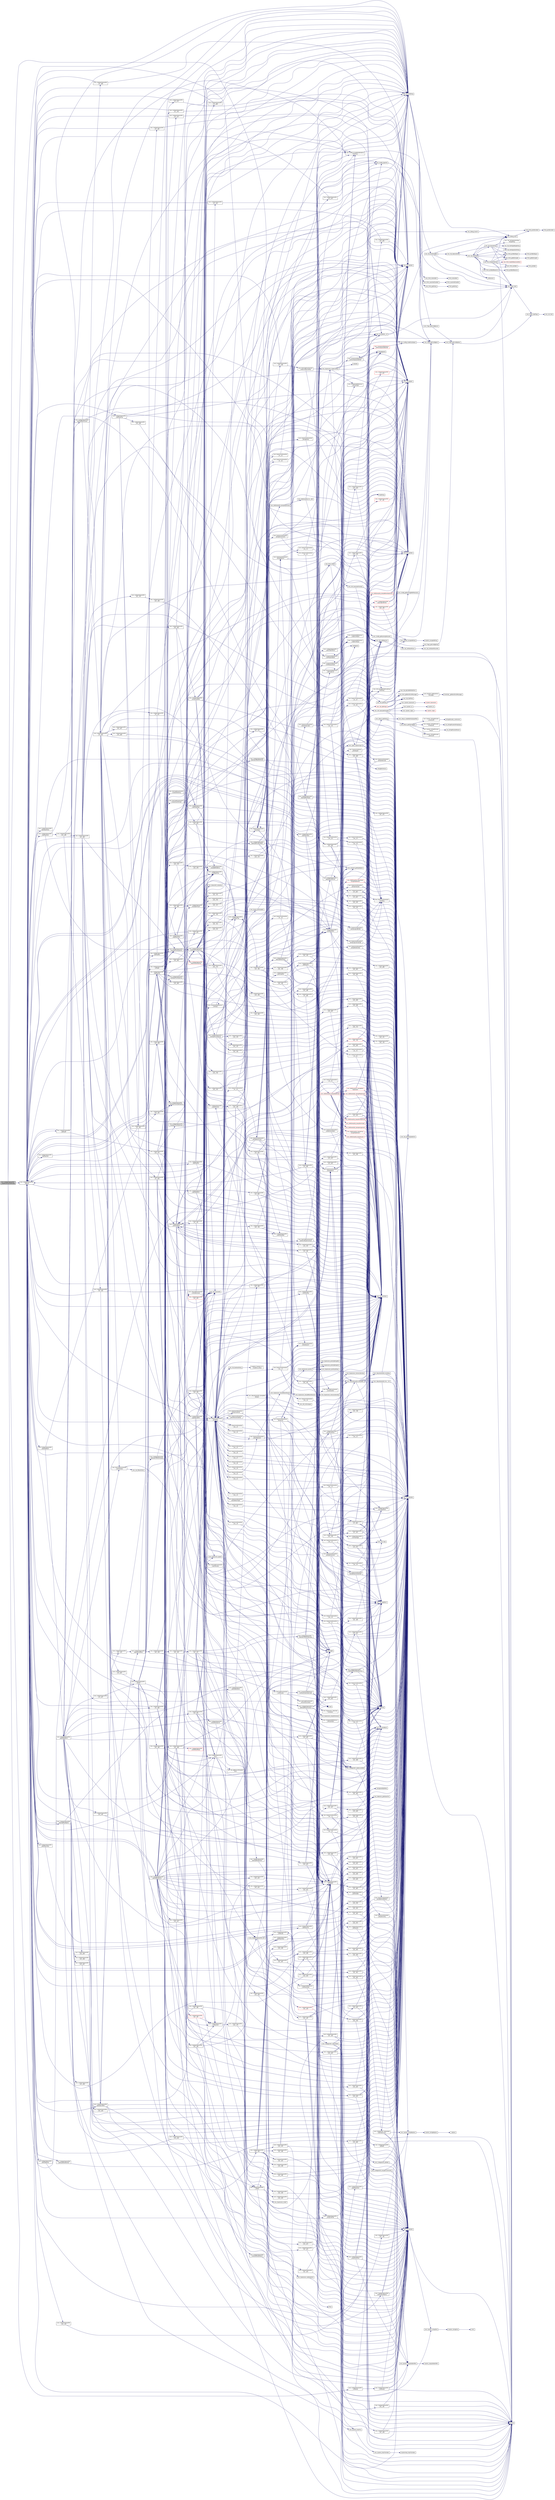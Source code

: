 digraph "omc_CodegenSparseFMI_equationArrayCallAssign"
{
  edge [fontname="Helvetica",fontsize="10",labelfontname="Helvetica",labelfontsize="10"];
  node [fontname="Helvetica",fontsize="10",shape=record];
  rankdir="LR";
  Node73611 [label="omc_CodegenSparseFMI\l_equationArrayCallAssign",height=0.2,width=0.4,color="black", fillcolor="grey75", style="filled", fontcolor="black"];
  Node73611 -> Node73612 [color="midnightblue",fontsize="10",style="solid",fontname="Helvetica"];
  Node73612 [label="omc_CodegenSparseFMI\l_daeExp",height=0.2,width=0.4,color="black", fillcolor="white", style="filled",URL="$d1/d2e/_codegen_sparse_f_m_i_8c.html#ab26972f772620810838d527d8554f2ac"];
  Node73612 -> Node73613 [color="midnightblue",fontsize="10",style="solid",fontname="Helvetica"];
  Node73613 [label="omc_Tpl_writeTok",height=0.2,width=0.4,color="black", fillcolor="white", style="filled",URL="$d7/d52/_tpl_8c.html#a1038a57834f028b49f38adc4d5fcd049"];
  Node73613 -> Node73614 [color="midnightblue",fontsize="10",style="solid",fontname="Helvetica"];
  Node73614 [label="strcmp",height=0.2,width=0.4,color="black", fillcolor="white", style="filled",URL="$db/d13/_c_vode_get_8m.html#ab022bbe018438998408fda94a327a547"];
  Node73612 -> Node73615 [color="midnightblue",fontsize="10",style="solid",fontname="Helvetica"];
  Node73615 [label="omc_Tpl_writeStr",height=0.2,width=0.4,color="black", fillcolor="white", style="filled",URL="$d7/d52/_tpl_8c.html#ada57037d1430be632aea182a946c3245"];
  Node73615 -> Node73614 [color="midnightblue",fontsize="10",style="solid",fontname="Helvetica"];
  Node73615 -> Node73616 [color="midnightblue",fontsize="10",style="solid",fontname="Helvetica"];
  Node73616 [label="omc_System_stringFind",height=0.2,width=0.4,color="black", fillcolor="white", style="filled",URL="$d1/d95/_system_8c.html#aaf91a54874eb5ec9ee51361de070f43f"];
  Node73616 -> Node73617 [color="midnightblue",fontsize="10",style="solid",fontname="Helvetica"];
  Node73617 [label="System_stringFind",height=0.2,width=0.4,color="black", fillcolor="white", style="filled",URL="$d8/d28/_compiler_2boot_2build_2system_8h.html#a616f6ee1c9578bea3ee5ecb840b19682"];
  Node73617 -> Node73618 [color="midnightblue",fontsize="10",style="solid",fontname="Helvetica"];
  Node73618 [label="strstr",height=0.2,width=0.4,color="black", fillcolor="white", style="filled",URL="$df/deb/3rd_party_2regex-0_812_2test_2test_8c.html#a1e5ffad39b65fa937afd3ee288ccf877"];
  Node73612 -> Node73619 [color="midnightblue",fontsize="10",style="solid",fontname="Helvetica"];
  Node73619 [label="intString",height=0.2,width=0.4,color="black", fillcolor="white", style="filled",URL="$d2/d57/build_2include_2omc_2c_2meta_2meta__modelica__builtin_8h.html#a751bf2360cb3df6de97811998890b7ea"];
  Node73612 -> Node73620 [color="midnightblue",fontsize="10",style="solid",fontname="Helvetica"];
  Node73620 [label="realString",height=0.2,width=0.4,color="black", fillcolor="white", style="filled",URL="$d2/d57/build_2include_2omc_2c_2meta_2meta__modelica__builtin_8h.html#a87fa8e77dec9dc00c51dc3bada543d0d"];
  Node73612 -> Node73621 [color="midnightblue",fontsize="10",style="solid",fontname="Helvetica"];
  Node73621 [label="omc_CodegenSparseFMI\l_daeExpSconst",height=0.2,width=0.4,color="black", fillcolor="white", style="filled",URL="$d1/d2e/_codegen_sparse_f_m_i_8c.html#af174c0a3e0a098b60ff2658f1d1d2d80"];
  Node73621 -> Node73613 [color="midnightblue",fontsize="10",style="solid",fontname="Helvetica"];
  Node73621 -> Node73622 [color="midnightblue",fontsize="10",style="solid",fontname="Helvetica"];
  Node73622 [label="omc_Util_escapeModelicaString\lToCString",height=0.2,width=0.4,color="black", fillcolor="white", style="filled",URL="$d9/d7c/_compiler_2boot_2build_2util_8c.html#a0f96a57566dff2c80b35326f8c575873"];
  Node73622 -> Node73623 [color="midnightblue",fontsize="10",style="solid",fontname="Helvetica"];
  Node73623 [label="omc_System_escapedString",height=0.2,width=0.4,color="black", fillcolor="white", style="filled",URL="$d1/d95/_system_8c.html#a170d374b1efa7c49852464d3033532fe"];
  Node73623 -> Node73624 [color="midnightblue",fontsize="10",style="solid",fontname="Helvetica"];
  Node73624 [label="System_escapedString",height=0.2,width=0.4,color="black", fillcolor="white", style="filled",URL="$d8/d28/_compiler_2boot_2build_2system_8h.html#aae4f4ade8d6d1432e5d84736552cb4e6"];
  Node73621 -> Node73615 [color="midnightblue",fontsize="10",style="solid",fontname="Helvetica"];
  Node73612 -> Node73625 [color="midnightblue",fontsize="10",style="solid",fontname="Helvetica"];
  Node73625 [label="omc_CodegenSparseFMI\l_fun__518",height=0.2,width=0.4,color="black", fillcolor="white", style="filled",URL="$d1/d2e/_codegen_sparse_f_m_i_8c.html#a67cef318ec953a01d5cc66a289b9335b"];
  Node73625 -> Node73613 [color="midnightblue",fontsize="10",style="solid",fontname="Helvetica"];
  Node73612 -> Node73626 [color="midnightblue",fontsize="10",style="solid",fontname="Helvetica"];
  Node73626 [label="omc_CodegenSparseFMI\l_daeExpCrefRhs",height=0.2,width=0.4,color="black", fillcolor="white", style="filled",URL="$d1/d2e/_codegen_sparse_f_m_i_8c.html#a1c8b7f7c630c2bb7f0ccdfe262bce698"];
  Node73626 -> Node73627 [color="midnightblue",fontsize="10",style="solid",fontname="Helvetica"];
  Node73627 [label="omc_CodegenSparseFMI\l_fun__523",height=0.2,width=0.4,color="black", fillcolor="white", style="filled",URL="$d1/d2e/_codegen_sparse_f_m_i_8c.html#ac21903386a6c12cb7ddc073d1d74c9a8"];
  Node73627 -> Node73628 [color="midnightblue",fontsize="10",style="solid",fontname="Helvetica"];
  Node73628 [label="omc_CodegenSparseFMI\l_daeExpCrefRhs2",height=0.2,width=0.4,color="black", fillcolor="white", style="filled",URL="$d1/d2e/_codegen_sparse_f_m_i_8c.html#a3fceaffa231b419c45cb8edadd4ba04a"];
  Node73628 -> Node73629 [color="midnightblue",fontsize="10",style="solid",fontname="Helvetica"];
  Node73629 [label="omc_CodegenSparseFMI\l_daeExpCrefRhsArrayBox",height=0.2,width=0.4,color="black", fillcolor="white", style="filled",URL="$d1/d2e/_codegen_sparse_f_m_i_8c.html#ac5ada71119621d15152bb6fa353e7154"];
  Node73629 -> Node73630 [color="midnightblue",fontsize="10",style="solid",fontname="Helvetica"];
  Node73630 [label="omc_CodegenSparseFMI\l_fun__536",height=0.2,width=0.4,color="black", fillcolor="white", style="filled",URL="$d1/d2e/_codegen_sparse_f_m_i_8c.html#a121754d4f9254b91062455b675e89948"];
  Node73630 -> Node73631 [color="midnightblue",fontsize="10",style="solid",fontname="Helvetica"];
  Node73631 [label="omc_CodegenSparseFMI\l_expTypeArray",height=0.2,width=0.4,color="black", fillcolor="white", style="filled",URL="$d1/d2e/_codegen_sparse_f_m_i_8c.html#a64dfaa83232c795757108208e84f0850"];
  Node73631 -> Node73632 [color="midnightblue",fontsize="10",style="solid",fontname="Helvetica"];
  Node73632 [label="omc_CodegenSparseFMI\l_expTypeFlag",height=0.2,width=0.4,color="black", fillcolor="white", style="filled",URL="$d1/d2e/_codegen_sparse_f_m_i_8c.html#a6795f6b6f55ae5a0e5b6c4283d5d4a8e"];
  Node73632 -> Node73633 [color="midnightblue",fontsize="10",style="solid",fontname="Helvetica"];
  Node73633 [label="omc_CodegenSparseFMI\l_fun__706",height=0.2,width=0.4,color="black", fillcolor="white", style="filled",URL="$d1/d2e/_codegen_sparse_f_m_i_8c.html#aa99ff9cf4eaae56f2feaa06c84e7dbba"];
  Node73633 -> Node73634 [color="midnightblue",fontsize="10",style="solid",fontname="Helvetica"];
  Node73634 [label="omc_CodegenSparseFMI\l_expTypeShort",height=0.2,width=0.4,color="black", fillcolor="white", style="filled",URL="$d1/d2e/_codegen_sparse_f_m_i_8c.html#a1c2b815a074641365b8540e30d164b5f"];
  Node73634 -> Node73613 [color="midnightblue",fontsize="10",style="solid",fontname="Helvetica"];
  Node73634 -> Node73635 [color="midnightblue",fontsize="10",style="solid",fontname="Helvetica"];
  Node73635 [label="omc_Config_acceptMetaModelica\lGrammar",height=0.2,width=0.4,color="black", fillcolor="white", style="filled",URL="$d1/d5c/_config_8c.html#abbb1ebde9dd1336640d4feb5ef557d9a"];
  Node73635 -> Node73636 [color="midnightblue",fontsize="10",style="solid",fontname="Helvetica"];
  Node73636 [label="omc_Flags_getConfigEnum",height=0.2,width=0.4,color="black", fillcolor="white", style="filled",URL="$d3/db3/_flags_8c.html#add52ff282ca5df852c1905fabb4571c9"];
  Node73636 -> Node73637 [color="midnightblue",fontsize="10",style="solid",fontname="Helvetica"];
  Node73637 [label="omc_Flags_getConfigValue",height=0.2,width=0.4,color="black", fillcolor="white", style="filled",URL="$d3/db3/_flags_8c.html#a96ba70d54b6662cf90933a207c0c6b8e"];
  Node73637 -> Node73638 [color="midnightblue",fontsize="10",style="solid",fontname="Helvetica"];
  Node73638 [label="omc_Flags_loadFlags",height=0.2,width=0.4,color="black", fillcolor="white", style="filled",URL="$d3/db3/_flags_8c.html#a760d66f53b65ac257876ca0f6308f09f"];
  Node73638 -> Node73639 [color="midnightblue",fontsize="10",style="solid",fontname="Helvetica"];
  Node73639 [label="omc_List_fold",height=0.2,width=0.4,color="black", fillcolor="white", style="filled",URL="$da/d72/_compiler_2boot_2build_2list_8c.html#a3ec1ee3a5ff53be9af368e290be09182"];
  Node73634 -> Node73640 [color="midnightblue",fontsize="10",style="solid",fontname="Helvetica"];
  Node73640 [label="omc_CodegenSparseFMI\l_fun__690",height=0.2,width=0.4,color="black", fillcolor="white", style="filled",URL="$d1/d2e/_codegen_sparse_f_m_i_8c.html#a8c8004126dd517e4a134acab7fcc43a5"];
  Node73640 -> Node73613 [color="midnightblue",fontsize="10",style="solid",fontname="Helvetica"];
  Node73634 -> Node73641 [color="midnightblue",fontsize="10",style="solid",fontname="Helvetica"];
  Node73641 [label="omc_ClassInf_getStateName",height=0.2,width=0.4,color="black", fillcolor="white", style="filled",URL="$d4/d47/_class_inf_8c.html#a13bf30a04c4c83a98a949a2fb106aa2a"];
  Node73634 -> Node73642 [color="midnightblue",fontsize="10",style="solid",fontname="Helvetica"];
  Node73642 [label="omc_CodegenUtil_underscorePath",height=0.2,width=0.4,color="black", fillcolor="white", style="filled",URL="$de/d91/_codegen_util_8c.html#a1f1383df613db73164b297470f762459"];
  Node73642 -> Node73643 [color="midnightblue",fontsize="10",style="solid",fontname="Helvetica"];
  Node73643 [label="omc_CodegenUtil_replaceDot\lAndUnderscore",height=0.2,width=0.4,color="black", fillcolor="white", style="filled",URL="$de/d91/_codegen_util_8c.html#a4a3591cd347973b3220fe437765dab23"];
  Node73643 -> Node73644 [color="midnightblue",fontsize="10",style="solid",fontname="Helvetica"];
  Node73644 [label="omc_System_stringReplace",height=0.2,width=0.4,color="black", fillcolor="white", style="filled",URL="$d1/d95/_system_8c.html#a058b959f3f74b2d76bb6b21a01cdddb1"];
  Node73644 -> Node73645 [color="midnightblue",fontsize="10",style="solid",fontname="Helvetica"];
  Node73645 [label="System_stringReplace",height=0.2,width=0.4,color="black", fillcolor="white", style="filled",URL="$d8/d28/_compiler_2boot_2build_2system_8h.html#abd9e4634afacfdd5c965aee4d8662e35"];
  Node73645 -> Node73646 [color="midnightblue",fontsize="10",style="solid",fontname="Helvetica"];
  Node73646 [label="_replace",height=0.2,width=0.4,color="black", fillcolor="white", style="filled",URL="$d0/dfd/printimpl_8c.html#a0ba59718edccbb5a0e203e2c9600a69c"];
  Node73643 -> Node73615 [color="midnightblue",fontsize="10",style="solid",fontname="Helvetica"];
  Node73643 -> Node73647 [color="midnightblue",fontsize="10",style="solid",fontname="Helvetica"];
  Node73647 [label="omc_Tpl_textString",height=0.2,width=0.4,color="black", fillcolor="white", style="filled",URL="$d7/d52/_tpl_8c.html#a3df7e553e36d815ca12207c1b633f741"];
  Node73647 -> Node73648 [color="midnightblue",fontsize="10",style="solid",fontname="Helvetica"];
  Node73648 [label="omc_Print_saveAndClearBuf",height=0.2,width=0.4,color="black", fillcolor="white", style="filled",URL="$dc/d4a/_print_8c.html#a9be4a7e0fd8ef4d0e9a96b6a7d30129b"];
  Node73648 -> Node73649 [color="midnightblue",fontsize="10",style="solid",fontname="Helvetica"];
  Node73649 [label="Print_saveAndClearBuf",height=0.2,width=0.4,color="black", fillcolor="white", style="filled",URL="$db/def/_print_8h.html#afbd06f69772f11802874118538c5e3cb"];
  Node73647 -> Node73650 [color="midnightblue",fontsize="10",style="solid",fontname="Helvetica"];
  Node73650 [label="omc_Tpl_textStringBuf",height=0.2,width=0.4,color="black", fillcolor="white", style="filled",URL="$d7/d52/_tpl_8c.html#a569b285dc7a7a3d881d4a69ee8857b85"];
  Node73650 -> Node73651 [color="midnightblue",fontsize="10",style="solid",fontname="Helvetica"];
  Node73651 [label="omc_Tpl_tokensString",height=0.2,width=0.4,color="black", fillcolor="white", style="filled",URL="$d7/d52/_tpl_8c.html#a2085a822c35dc488683fbb303c0d6546"];
  Node73651 -> Node73652 [color="midnightblue",fontsize="10",style="solid",fontname="Helvetica"];
  Node73652 [label="omc_Tpl_tokString",height=0.2,width=0.4,color="black", fillcolor="white", style="filled",URL="$d7/d52/_tpl_8c.html#aaad1c380626ef433bd8e0102f48743cf"];
  Node73652 -> Node73653 [color="midnightblue",fontsize="10",style="solid",fontname="Helvetica"];
  Node73653 [label="omc_Print_printBufNewLine",height=0.2,width=0.4,color="black", fillcolor="white", style="filled",URL="$dc/d4a/_print_8c.html#a56936142cb06c2610c5c55a0f0672826"];
  Node73653 -> Node73654 [color="midnightblue",fontsize="10",style="solid",fontname="Helvetica"];
  Node73654 [label="Print_printBufNewLine",height=0.2,width=0.4,color="black", fillcolor="white", style="filled",URL="$db/def/_print_8h.html#a3b18f8c254923287e4e0dc39d5c39a3a"];
  Node73652 -> Node73655 [color="midnightblue",fontsize="10",style="solid",fontname="Helvetica"];
  Node73655 [label="omc_Print_getBufLength",height=0.2,width=0.4,color="black", fillcolor="white", style="filled",URL="$dc/d4a/_print_8c.html#a65cb82b6b1bc6acf3a656ef9978109b2"];
  Node73655 -> Node73656 [color="midnightblue",fontsize="10",style="solid",fontname="Helvetica"];
  Node73656 [label="Print_getBufLength",height=0.2,width=0.4,color="black", fillcolor="white", style="filled",URL="$db/def/_print_8h.html#a512282b99288e8ec6b431e7dee78c76f"];
  Node73652 -> Node73657 [color="midnightblue",fontsize="10",style="solid",fontname="Helvetica"];
  Node73657 [label="omc_Print_printBufSpace",height=0.2,width=0.4,color="black", fillcolor="white", style="filled",URL="$dc/d4a/_print_8c.html#a02aa663c225bece7c208406683415d6f"];
  Node73657 -> Node73658 [color="midnightblue",fontsize="10",style="solid",fontname="Helvetica"];
  Node73658 [label="Print_printBufSpace",height=0.2,width=0.4,color="black", fillcolor="white", style="filled",URL="$db/def/_print_8h.html#a494a05754b95d4ded8cf421fe8799495"];
  Node73652 -> Node73659 [color="midnightblue",fontsize="10",style="solid",fontname="Helvetica"];
  Node73659 [label="omc_Print_printBuf",height=0.2,width=0.4,color="black", fillcolor="white", style="filled",URL="$dc/d4a/_print_8c.html#a0814578dcc1618c6b57729067765170b"];
  Node73659 -> Node73660 [color="midnightblue",fontsize="10",style="solid",fontname="Helvetica"];
  Node73660 [label="Print_printBuf",height=0.2,width=0.4,color="black", fillcolor="white", style="filled",URL="$db/def/_print_8h.html#a4e09b57c2e6549226f6669ca20a3cf07"];
  Node73652 -> Node73661 [color="midnightblue",fontsize="10",style="solid",fontname="Helvetica"];
  Node73661 [label="omc_Tpl_stringListString",height=0.2,width=0.4,color="black", fillcolor="white", style="filled",URL="$d7/d52/_tpl_8c.html#aee284774d669dd515363b1fac8b7086c"];
  Node73661 -> Node73614 [color="midnightblue",fontsize="10",style="solid",fontname="Helvetica"];
  Node73661 -> Node73655 [color="midnightblue",fontsize="10",style="solid",fontname="Helvetica"];
  Node73661 -> Node73657 [color="midnightblue",fontsize="10",style="solid",fontname="Helvetica"];
  Node73661 -> Node73659 [color="midnightblue",fontsize="10",style="solid",fontname="Helvetica"];
  Node73661 -> Node73662 [color="midnightblue",fontsize="10",style="solid",fontname="Helvetica"];
  Node73662 [label="omc_Print_hasBufNewLineAtEnd",height=0.2,width=0.4,color="red", fillcolor="white", style="filled",URL="$dc/d4a/_print_8c.html#a688e4a253785b1cd5b77e1a52c1a6dca"];
  Node73661 -> Node73664 [color="midnightblue",fontsize="10",style="solid",fontname="Helvetica"];
  Node73664 [label="omc_Flags_isSet",height=0.2,width=0.4,color="black", fillcolor="white", style="filled",URL="$d3/db3/_flags_8c.html#a34e6591659b1578969141a635ff24042"];
  Node73664 -> Node73638 [color="midnightblue",fontsize="10",style="solid",fontname="Helvetica"];
  Node73661 -> Node73665 [color="midnightblue",fontsize="10",style="solid",fontname="Helvetica"];
  Node73665 [label="omc_Debug_trace",height=0.2,width=0.4,color="black", fillcolor="white", style="filled",URL="$d6/d1d/_compiler_2boot_2build_2debug_8c.html#a465f6e24432a8b1db4c7576ea09e7259"];
  Node73665 -> Node73666 [color="midnightblue",fontsize="10",style="solid",fontname="Helvetica"];
  Node73666 [label="omc_Print_printErrorBuf",height=0.2,width=0.4,color="black", fillcolor="white", style="filled",URL="$dc/d4a/_print_8c.html#a136f27763cbad8fdab9e975d877aff4b"];
  Node73666 -> Node73667 [color="midnightblue",fontsize="10",style="solid",fontname="Helvetica"];
  Node73667 [label="Print_printErrorBuf",height=0.2,width=0.4,color="black", fillcolor="white", style="filled",URL="$db/def/_print_8h.html#ac4ef051f731ad4fd851c45be8d215b4c"];
  Node73652 -> Node73668 [color="midnightblue",fontsize="10",style="solid",fontname="Helvetica"];
  Node73668 [label="omc_Tpl_blockString",height=0.2,width=0.4,color="black", fillcolor="white", style="filled",URL="$d7/d52/_tpl_8c.html#a5439b4832f78013add9b4aa8389f2bdc"];
  Node73668 -> Node73651 [color="midnightblue",fontsize="10",style="solid",fontname="Helvetica"];
  Node73668 -> Node73657 [color="midnightblue",fontsize="10",style="solid",fontname="Helvetica"];
  Node73668 -> Node73655 [color="midnightblue",fontsize="10",style="solid",fontname="Helvetica"];
  Node73668 -> Node73652 [color="midnightblue",fontsize="10",style="solid",fontname="Helvetica"];
  Node73668 -> Node73669 [color="midnightblue",fontsize="10",style="solid",fontname="Helvetica"];
  Node73669 [label="omc_Tpl_iterSeparatorString",height=0.2,width=0.4,color="black", fillcolor="white", style="filled",URL="$d7/d52/_tpl_8c.html#aac82332fb79d7c0b20e59be6a4161452"];
  Node73669 -> Node73652 [color="midnightblue",fontsize="10",style="solid",fontname="Helvetica"];
  Node73668 -> Node73670 [color="midnightblue",fontsize="10",style="solid",fontname="Helvetica"];
  Node73670 [label="omc_Tpl_iterSeparatorAlign\lWrapString",height=0.2,width=0.4,color="black", fillcolor="white", style="filled",URL="$d7/d52/_tpl_8c.html#abf190d9e11ccd80e0749d132287e5052"];
  Node73668 -> Node73671 [color="midnightblue",fontsize="10",style="solid",fontname="Helvetica"];
  Node73671 [label="omc_Tpl_iterAlignWrapString",height=0.2,width=0.4,color="black", fillcolor="white", style="filled",URL="$d7/d52/_tpl_8c.html#a6b1e4c1278b1da42e896a4ea81cc6fd3"];
  Node73668 -> Node73664 [color="midnightblue",fontsize="10",style="solid",fontname="Helvetica"];
  Node73668 -> Node73665 [color="midnightblue",fontsize="10",style="solid",fontname="Helvetica"];
  Node73652 -> Node73672 [color="midnightblue",fontsize="10",style="solid",fontname="Helvetica"];
  Node73672 [label="listReverse",height=0.2,width=0.4,color="black", fillcolor="white", style="filled",URL="$d2/d57/build_2include_2omc_2c_2meta_2meta__modelica__builtin_8h.html#a81001ba45c298ade27540edd2589777c"];
  Node73652 -> Node73664 [color="midnightblue",fontsize="10",style="solid",fontname="Helvetica"];
  Node73652 -> Node73665 [color="midnightblue",fontsize="10",style="solid",fontname="Helvetica"];
  Node73650 -> Node73672 [color="midnightblue",fontsize="10",style="solid",fontname="Helvetica"];
  Node73650 -> Node73664 [color="midnightblue",fontsize="10",style="solid",fontname="Helvetica"];
  Node73650 -> Node73665 [color="midnightblue",fontsize="10",style="solid",fontname="Helvetica"];
  Node73647 -> Node73673 [color="midnightblue",fontsize="10",style="solid",fontname="Helvetica"];
  Node73673 [label="omc_Print_getString",height=0.2,width=0.4,color="black", fillcolor="white", style="filled",URL="$dc/d4a/_print_8c.html#a24f4e5ba012abc81ac68e0c3bfb3dfcb"];
  Node73673 -> Node73674 [color="midnightblue",fontsize="10",style="solid",fontname="Helvetica"];
  Node73674 [label="Print_getString",height=0.2,width=0.4,color="black", fillcolor="white", style="filled",URL="$db/def/_print_8h.html#adc535a7680da761472c50a3613eba8d7"];
  Node73647 -> Node73675 [color="midnightblue",fontsize="10",style="solid",fontname="Helvetica"];
  Node73675 [label="omc_Print_restoreBuf",height=0.2,width=0.4,color="black", fillcolor="white", style="filled",URL="$dc/d4a/_print_8c.html#ab5cdbbbaeeac69f9d76f10b1354c7ba2"];
  Node73675 -> Node73676 [color="midnightblue",fontsize="10",style="solid",fontname="Helvetica"];
  Node73676 [label="Print_restoreBuf",height=0.2,width=0.4,color="black", fillcolor="white", style="filled",URL="$db/def/_print_8h.html#a30efd8fc4a8cb13b594cb63bcac9407c"];
  Node73647 -> Node73664 [color="midnightblue",fontsize="10",style="solid",fontname="Helvetica"];
  Node73647 -> Node73665 [color="midnightblue",fontsize="10",style="solid",fontname="Helvetica"];
  Node73643 -> Node73677 [color="midnightblue",fontsize="10",style="solid",fontname="Helvetica"];
  Node73677 [label="omc_System_unquoteIdentifier",height=0.2,width=0.4,color="black", fillcolor="white", style="filled",URL="$d1/d95/_system_8c.html#ac678e26dc7e5e44c5a62fa720045ba0b"];
  Node73677 -> Node73678 [color="midnightblue",fontsize="10",style="solid",fontname="Helvetica"];
  Node73678 [label="System_unquoteIdentifier",height=0.2,width=0.4,color="black", fillcolor="white", style="filled",URL="$d8/d28/_compiler_2boot_2build_2system_8h.html#a2a6d691709998419f6ae991b9e754117"];
  Node73642 -> Node73613 [color="midnightblue",fontsize="10",style="solid",fontname="Helvetica"];
  Node73633 -> Node73679 [color="midnightblue",fontsize="10",style="solid",fontname="Helvetica"];
  Node73679 [label="omc_CodegenSparseFMI\l_fun__704",height=0.2,width=0.4,color="black", fillcolor="white", style="filled",URL="$d1/d2e/_codegen_sparse_f_m_i_8c.html#a819b0e086f2b4da0737832abca63ffed"];
  Node73679 -> Node73613 [color="midnightblue",fontsize="10",style="solid",fontname="Helvetica"];
  Node73679 -> Node73634 [color="midnightblue",fontsize="10",style="solid",fontname="Helvetica"];
  Node73679 -> Node73680 [color="midnightblue",fontsize="10",style="solid",fontname="Helvetica"];
  Node73680 [label="omc_CodegenSparseFMI\l_fun__703",height=0.2,width=0.4,color="black", fillcolor="white", style="filled",URL="$d1/d2e/_codegen_sparse_f_m_i_8c.html#aac64164dc707a7060695b16289c95363"];
  Node73680 -> Node73613 [color="midnightblue",fontsize="10",style="solid",fontname="Helvetica"];
  Node73680 -> Node73641 [color="midnightblue",fontsize="10",style="solid",fontname="Helvetica"];
  Node73680 -> Node73642 [color="midnightblue",fontsize="10",style="solid",fontname="Helvetica"];
  Node73680 -> Node73634 [color="midnightblue",fontsize="10",style="solid",fontname="Helvetica"];
  Node73633 -> Node73613 [color="midnightblue",fontsize="10",style="solid",fontname="Helvetica"];
  Node73633 -> Node73681 [color="midnightblue",fontsize="10",style="solid",fontname="Helvetica"];
  Node73681 [label="omc_CodegenSparseFMI\l_fun__705",height=0.2,width=0.4,color="black", fillcolor="white", style="filled",URL="$d1/d2e/_codegen_sparse_f_m_i_8c.html#a92271e2ad4042c0e75f2a0f81f09aed9"];
  Node73681 -> Node73634 [color="midnightblue",fontsize="10",style="solid",fontname="Helvetica"];
  Node73681 -> Node73613 [color="midnightblue",fontsize="10",style="solid",fontname="Helvetica"];
  Node73681 -> Node73632 [color="midnightblue",fontsize="10",style="solid",fontname="Helvetica"];
  Node73630 -> Node73682 [color="midnightblue",fontsize="10",style="solid",fontname="Helvetica"];
  Node73682 [label="omc_CodegenSparseFMI\l_tempDecl",height=0.2,width=0.4,color="black", fillcolor="white", style="filled",URL="$d1/d2e/_codegen_sparse_f_m_i_8c.html#a41b68e3e9765b2d8afc8ce6102197450"];
  Node73682 -> Node73613 [color="midnightblue",fontsize="10",style="solid",fontname="Helvetica"];
  Node73682 -> Node73683 [color="midnightblue",fontsize="10",style="solid",fontname="Helvetica"];
  Node73683 [label="omc_System_tmpTick",height=0.2,width=0.4,color="black", fillcolor="white", style="filled",URL="$d1/d95/_system_8c.html#abfcc4960d3ab4c6a88ea3a5d34d8ffe8"];
  Node73683 -> Node73684 [color="midnightblue",fontsize="10",style="solid",fontname="Helvetica"];
  Node73684 [label="omc_System_tmpTickIndex",height=0.2,width=0.4,color="black", fillcolor="white", style="filled",URL="$d1/d95/_system_8c.html#a20b3030a9ff040efb53eeaa6f1f0eb5e"];
  Node73684 -> Node73685 [color="midnightblue",fontsize="10",style="solid",fontname="Helvetica"];
  Node73685 [label="SystemImpl_tmpTickIndex",height=0.2,width=0.4,color="black", fillcolor="white", style="filled",URL="$d8/d28/_compiler_2boot_2build_2system_8h.html#a90c145e300ea9097787a310b2ba0deda"];
  Node73682 -> Node73615 [color="midnightblue",fontsize="10",style="solid",fontname="Helvetica"];
  Node73682 -> Node73619 [color="midnightblue",fontsize="10",style="solid",fontname="Helvetica"];
  Node73682 -> Node73686 [color="midnightblue",fontsize="10",style="solid",fontname="Helvetica"];
  Node73686 [label="omc_CodegenSparseFMI\l_fun__683",height=0.2,width=0.4,color="black", fillcolor="white", style="filled",URL="$d1/d2e/_codegen_sparse_f_m_i_8c.html#adb1f709f6ee5a3c64e0cb81045966ea2"];
  Node73686 -> Node73687 [color="midnightblue",fontsize="10",style="solid",fontname="Helvetica"];
  Node73687 [label="stringHashDjb2Mod",height=0.2,width=0.4,color="black", fillcolor="white", style="filled",URL="$d2/d57/build_2include_2omc_2c_2meta_2meta__modelica__builtin_8h.html#a71a925de64a6f26ca5ef2903b616e73d"];
  Node73686 -> Node73614 [color="midnightblue",fontsize="10",style="solid",fontname="Helvetica"];
  Node73686 -> Node73688 [color="midnightblue",fontsize="10",style="solid",fontname="Helvetica"];
  Node73688 [label="omc_Tpl_pushBlock",height=0.2,width=0.4,color="black", fillcolor="white", style="filled",URL="$d7/d52/_tpl_8c.html#a99d6bda0846441f21c5081261888085a"];
  Node73686 -> Node73613 [color="midnightblue",fontsize="10",style="solid",fontname="Helvetica"];
  Node73686 -> Node73689 [color="midnightblue",fontsize="10",style="solid",fontname="Helvetica"];
  Node73689 [label="omc_Tpl_writeText",height=0.2,width=0.4,color="black", fillcolor="white", style="filled",URL="$d7/d52/_tpl_8c.html#a7e5a397e973cf3de37af50d58cbb789f"];
  Node73686 -> Node73690 [color="midnightblue",fontsize="10",style="solid",fontname="Helvetica"];
  Node73690 [label="omc_Tpl_popBlock",height=0.2,width=0.4,color="black", fillcolor="white", style="filled",URL="$d7/d52/_tpl_8c.html#a6cf6c8514535aa47abb9ff6badd4f6a5"];
  Node73682 -> Node73689 [color="midnightblue",fontsize="10",style="solid",fontname="Helvetica"];
  Node73630 -> Node73647 [color="midnightblue",fontsize="10",style="solid",fontname="Helvetica"];
  Node73630 -> Node73691 [color="midnightblue",fontsize="10",style="solid",fontname="Helvetica"];
  Node73691 [label="listLength",height=0.2,width=0.4,color="black", fillcolor="white", style="filled",URL="$d2/d57/build_2include_2omc_2c_2meta_2meta__modelica__builtin_8h.html#a6983369f3c3e3e8cc41ac483c9a9baf1"];
  Node73630 -> Node73615 [color="midnightblue",fontsize="10",style="solid",fontname="Helvetica"];
  Node73630 -> Node73619 [color="midnightblue",fontsize="10",style="solid",fontname="Helvetica"];
  Node73630 -> Node73692 [color="midnightblue",fontsize="10",style="solid",fontname="Helvetica"];
  Node73692 [label="omc_Tpl_pushIter",height=0.2,width=0.4,color="black", fillcolor="white", style="filled",URL="$d7/d52/_tpl_8c.html#a79ae8e0232bfdb080d90e9f7890dc199"];
  Node73630 -> Node73693 [color="midnightblue",fontsize="10",style="solid",fontname="Helvetica"];
  Node73693 [label="omc_CodegenSparseFMI\l_lm__535",height=0.2,width=0.4,color="black", fillcolor="white", style="filled",URL="$d1/d2e/_codegen_sparse_f_m_i_8c.html#a0cc17a02391ca8d1c517dbb95fd9ffd6"];
  Node73693 -> Node73694 [color="midnightblue",fontsize="10",style="solid",fontname="Helvetica"];
  Node73694 [label="omc_CodegenSparseFMI\l_dimension",height=0.2,width=0.4,color="black", fillcolor="white", style="filled",URL="$d1/d2e/_codegen_sparse_f_m_i_8c.html#ae8cd650b009691f6530a5710a8c7226a"];
  Node73694 -> Node73615 [color="midnightblue",fontsize="10",style="solid",fontname="Helvetica"];
  Node73694 -> Node73619 [color="midnightblue",fontsize="10",style="solid",fontname="Helvetica"];
  Node73694 -> Node73613 [color="midnightblue",fontsize="10",style="solid",fontname="Helvetica"];
  Node73693 -> Node73695 [color="midnightblue",fontsize="10",style="solid",fontname="Helvetica"];
  Node73695 [label="omc_Tpl_nextIter",height=0.2,width=0.4,color="black", fillcolor="white", style="filled",URL="$d7/d52/_tpl_8c.html#ae3c38d796bafc525ba51ed985d39c720"];
  Node73630 -> Node73696 [color="midnightblue",fontsize="10",style="solid",fontname="Helvetica"];
  Node73696 [label="omc_Tpl_popIter",height=0.2,width=0.4,color="black", fillcolor="white", style="filled",URL="$d7/d52/_tpl_8c.html#abda700a6d3553ffecd4d194dea81a179"];
  Node73630 -> Node73634 [color="midnightblue",fontsize="10",style="solid",fontname="Helvetica"];
  Node73630 -> Node73689 [color="midnightblue",fontsize="10",style="solid",fontname="Helvetica"];
  Node73630 -> Node73613 [color="midnightblue",fontsize="10",style="solid",fontname="Helvetica"];
  Node73630 -> Node73697 [color="midnightblue",fontsize="10",style="solid",fontname="Helvetica"];
  Node73697 [label="omc_CodegenSparseFMI\l_arrayCrefCStr",height=0.2,width=0.4,color="black", fillcolor="white", style="filled",URL="$d1/d2e/_codegen_sparse_f_m_i_8c.html#ac511a5eb194ff694eb0a1d79e1a6c1a0"];
  Node73697 -> Node73613 [color="midnightblue",fontsize="10",style="solid",fontname="Helvetica"];
  Node73697 -> Node73698 [color="midnightblue",fontsize="10",style="solid",fontname="Helvetica"];
  Node73698 [label="omc_CodegenSparseFMI\l_arrayCrefCStr2",height=0.2,width=0.4,color="black", fillcolor="white", style="filled",URL="$d1/d2e/_codegen_sparse_f_m_i_8c.html#a2eae96c271500f6a4b91732dd4d2b9ae"];
  Node73698 -> Node73677 [color="midnightblue",fontsize="10",style="solid",fontname="Helvetica"];
  Node73698 -> Node73615 [color="midnightblue",fontsize="10",style="solid",fontname="Helvetica"];
  Node73698 -> Node73699 [color="midnightblue",fontsize="10",style="solid",fontname="Helvetica"];
  Node73699 [label="omc_CodegenSparseFMI\l_subscriptsToCStr2",height=0.2,width=0.4,color="red", fillcolor="white", style="filled",URL="$d1/d2e/_codegen_sparse_f_m_i_8c.html#afbab74c2b626dba7319b3777c0085661"];
  Node73699 -> Node73692 [color="midnightblue",fontsize="10",style="solid",fontname="Helvetica"];
  Node73699 -> Node73696 [color="midnightblue",fontsize="10",style="solid",fontname="Helvetica"];
  Node73698 -> Node73613 [color="midnightblue",fontsize="10",style="solid",fontname="Helvetica"];
  Node73628 -> Node73702 [color="midnightblue",fontsize="10",style="solid",fontname="Helvetica"];
  Node73702 [label="omc_CodegenSparseFMI\l_fun__530",height=0.2,width=0.4,color="black", fillcolor="white", style="filled",URL="$d1/d2e/_codegen_sparse_f_m_i_8c.html#adafc20d2b20410209532669c9b45ae16"];
  Node73702 -> Node73703 [color="midnightblue",fontsize="10",style="solid",fontname="Helvetica"];
  Node73703 [label="omc_SimCodeFunctionUtil\l_crefIsScalar",height=0.2,width=0.4,color="black", fillcolor="white", style="filled",URL="$d4/d6b/_sim_code_function_util_8c.html#a55a3b6e0d9d28b3f09202429b8cdd5e2"];
  Node73703 -> Node73704 [color="midnightblue",fontsize="10",style="solid",fontname="Helvetica"];
  Node73704 [label="omc_SimCodeFunctionUtil\l_inFunctionContext",height=0.2,width=0.4,color="black", fillcolor="white", style="filled",URL="$d4/d6b/_sim_code_function_util_8c.html#a5dbdff2bcab94c16861a459388614408"];
  Node73703 -> Node73705 [color="midnightblue",fontsize="10",style="solid",fontname="Helvetica"];
  Node73705 [label="omc_ComponentReference\l_crefLastSubs",height=0.2,width=0.4,color="black", fillcolor="white", style="filled",URL="$d9/d14/_component_reference_8c.html#a3f6103afac7dca99c57aa2db9673bd27"];
  Node73703 -> Node73664 [color="midnightblue",fontsize="10",style="solid",fontname="Helvetica"];
  Node73703 -> Node73706 [color="midnightblue",fontsize="10",style="solid",fontname="Helvetica"];
  Node73706 [label="omc_ComponentReference\l_crefHasScalarSubscripts",height=0.2,width=0.4,color="black", fillcolor="white", style="filled",URL="$d9/d14/_component_reference_8c.html#a6b0e1fecfd57ba5e9ad1b64d47caf553"];
  Node73706 -> Node73705 [color="midnightblue",fontsize="10",style="solid",fontname="Helvetica"];
  Node73706 -> Node73707 [color="midnightblue",fontsize="10",style="solid",fontname="Helvetica"];
  Node73707 [label="omc_Expression_subscript\lConstants",height=0.2,width=0.4,color="black", fillcolor="white", style="filled",URL="$d1/d08/_expression_8c.html#a5ff6627ae2c8b6d4dd46cf1ff5cf2873"];
  Node73706 -> Node73708 [color="midnightblue",fontsize="10",style="solid",fontname="Helvetica"];
  Node73708 [label="omc_ComponentReference\l_crefLastType",height=0.2,width=0.4,color="black", fillcolor="white", style="filled",URL="$d9/d14/_component_reference_8c.html#a4cbfe93b088d5e37d7d9bbd8c886f54d"];
  Node73706 -> Node73709 [color="midnightblue",fontsize="10",style="solid",fontname="Helvetica"];
  Node73709 [label="omc_Expression_arrayDimension",height=0.2,width=0.4,color="black", fillcolor="white", style="filled",URL="$d1/d08/_expression_8c.html#a2a1eb1eb06654bbf7faa4000e0c7cbf3"];
  Node73706 -> Node73691 [color="midnightblue",fontsize="10",style="solid",fontname="Helvetica"];
  Node73706 -> Node73710 [color="midnightblue",fontsize="10",style="solid",fontname="Helvetica"];
  Node73710 [label="void",height=0.2,width=0.4,color="black", fillcolor="white", style="filled",URL="$d1/dd1/3rd_party_2gc_2include_2gc_8h.html#acacfa47efcc44a29f7bb7d98f2a000f8"];
  Node73703 -> Node73711 [color="midnightblue",fontsize="10",style="solid",fontname="Helvetica"];
  Node73711 [label="omc_ComponentReference\l_crefHaveSubs",height=0.2,width=0.4,color="black", fillcolor="white", style="filled",URL="$d9/d14/_component_reference_8c.html#ab27cd80203a3eb7aed5caf370074271b"];
  Node73711 -> Node73616 [color="midnightblue",fontsize="10",style="solid",fontname="Helvetica"];
  Node73711 -> Node73711 [color="midnightblue",fontsize="10",style="solid",fontname="Helvetica"];
  Node73711 -> Node73710 [color="midnightblue",fontsize="10",style="solid",fontname="Helvetica"];
  Node73702 -> Node73712 [color="midnightblue",fontsize="10",style="solid",fontname="Helvetica"];
  Node73712 [label="omc_CodegenSparseFMI\l_fun__529",height=0.2,width=0.4,color="black", fillcolor="white", style="filled",URL="$d1/d2e/_codegen_sparse_f_m_i_8c.html#ada6544d8afd6465616d7ca1d6cf35919"];
  Node73712 -> Node73713 [color="midnightblue",fontsize="10",style="solid",fontname="Helvetica"];
  Node73713 [label="omc_SimCodeFunctionUtil\l_crefSubIsScalar",height=0.2,width=0.4,color="black", fillcolor="white", style="filled",URL="$d4/d6b/_sim_code_function_util_8c.html#a3fe97e4dda7791b1b4a85ef37c08432d"];
  Node73713 -> Node73714 [color="midnightblue",fontsize="10",style="solid",fontname="Helvetica"];
  Node73714 [label="omc_ComponentReference\l_crefSubs",height=0.2,width=0.4,color="black", fillcolor="white", style="filled",URL="$d9/d14/_component_reference_8c.html#a61a4b427dc6a1a1498d05f7d0afa3a72"];
  Node73714 -> Node73714 [color="midnightblue",fontsize="10",style="solid",fontname="Helvetica"];
  Node73714 -> Node73715 [color="midnightblue",fontsize="10",style="solid",fontname="Helvetica"];
  Node73715 [label="listAppend",height=0.2,width=0.4,color="black", fillcolor="white", style="filled",URL="$d2/d57/build_2include_2omc_2c_2meta_2meta__modelica__builtin_8h.html#a56b7e8a835b2d388f5984ca7378bc1ec"];
  Node73713 -> Node73716 [color="midnightblue",fontsize="10",style="solid",fontname="Helvetica"];
  Node73716 [label="omc_SimCodeFunctionUtil\l_subsToScalar",height=0.2,width=0.4,color="black", fillcolor="white", style="filled",URL="$d4/d6b/_sim_code_function_util_8c.html#ab8acad4c1fcad4770eb513f79038154e"];
  Node73712 -> Node73717 [color="midnightblue",fontsize="10",style="solid",fontname="Helvetica"];
  Node73717 [label="omc_CodegenSparseFMI\l_fun__527",height=0.2,width=0.4,color="black", fillcolor="white", style="filled",URL="$d1/d2e/_codegen_sparse_f_m_i_8c.html#a062276f7c90fb95feb046a083d2af7d3"];
  Node73717 -> Node73718 [color="midnightblue",fontsize="10",style="solid",fontname="Helvetica"];
  Node73718 [label="omc_CodegenSparseFMI\l_contextArrayCref",height=0.2,width=0.4,color="black", fillcolor="white", style="filled",URL="$d1/d2e/_codegen_sparse_f_m_i_8c.html#ad34ca042a7daae06a40d75815b95d2ce"];
  Node73718 -> Node73719 [color="midnightblue",fontsize="10",style="solid",fontname="Helvetica"];
  Node73719 [label="omc_CodegenSparseFMI\l_fun__203",height=0.2,width=0.4,color="red", fillcolor="white", style="filled",URL="$d1/d2e/_codegen_sparse_f_m_i_8c.html#a72e44c4b0be7fd2b8711758814a519e9"];
  Node73719 -> Node73613 [color="midnightblue",fontsize="10",style="solid",fontname="Helvetica"];
  Node73719 -> Node73697 [color="midnightblue",fontsize="10",style="solid",fontname="Helvetica"];
  Node73717 -> Node73631 [color="midnightblue",fontsize="10",style="solid",fontname="Helvetica"];
  Node73717 -> Node73682 [color="midnightblue",fontsize="10",style="solid",fontname="Helvetica"];
  Node73717 -> Node73647 [color="midnightblue",fontsize="10",style="solid",fontname="Helvetica"];
  Node73717 -> Node73714 [color="midnightblue",fontsize="10",style="solid",fontname="Helvetica"];
  Node73717 -> Node73721 [color="midnightblue",fontsize="10",style="solid",fontname="Helvetica"];
  Node73721 [label="omc_CodegenSparseFMI\l_daeExpCrefRhsIndexSpec",height=0.2,width=0.4,color="black", fillcolor="white", style="filled",URL="$d1/d2e/_codegen_sparse_f_m_i_8c.html#a59bd853630272057ead85a3b58914019"];
  Node73721 -> Node73691 [color="midnightblue",fontsize="10",style="solid",fontname="Helvetica"];
  Node73721 -> Node73615 [color="midnightblue",fontsize="10",style="solid",fontname="Helvetica"];
  Node73721 -> Node73619 [color="midnightblue",fontsize="10",style="solid",fontname="Helvetica"];
  Node73721 -> Node73692 [color="midnightblue",fontsize="10",style="solid",fontname="Helvetica"];
  Node73721 -> Node73722 [color="midnightblue",fontsize="10",style="solid",fontname="Helvetica"];
  Node73722 [label="omc_CodegenSparseFMI\l_lm__533",height=0.2,width=0.4,color="red", fillcolor="white", style="filled",URL="$d1/d2e/_codegen_sparse_f_m_i_8c.html#a75ebc61d138bcbb2b1fc08805df10b40"];
  Node73722 -> Node73695 [color="midnightblue",fontsize="10",style="solid",fontname="Helvetica"];
  Node73721 -> Node73696 [color="midnightblue",fontsize="10",style="solid",fontname="Helvetica"];
  Node73721 -> Node73682 [color="midnightblue",fontsize="10",style="solid",fontname="Helvetica"];
  Node73721 -> Node73613 [color="midnightblue",fontsize="10",style="solid",fontname="Helvetica"];
  Node73721 -> Node73689 [color="midnightblue",fontsize="10",style="solid",fontname="Helvetica"];
  Node73717 -> Node73613 [color="midnightblue",fontsize="10",style="solid",fontname="Helvetica"];
  Node73717 -> Node73689 [color="midnightblue",fontsize="10",style="solid",fontname="Helvetica"];
  Node73717 -> Node73724 [color="midnightblue",fontsize="10",style="solid",fontname="Helvetica"];
  Node73724 [label="omc_ComponentReference\l_crefStripLastSubs",height=0.2,width=0.4,color="black", fillcolor="white", style="filled",URL="$d9/d14/_component_reference_8c.html#a98a8360029d5518fb72089f8e09a1053"];
  Node73724 -> Node73725 [color="midnightblue",fontsize="10",style="solid",fontname="Helvetica"];
  Node73725 [label="omc_ComponentReference\l_makeCrefIdent",height=0.2,width=0.4,color="black", fillcolor="white", style="filled",URL="$d9/d14/_component_reference_8c.html#a99f05249d0101f2fc925a24367484623"];
  Node73724 -> Node73724 [color="midnightblue",fontsize="10",style="solid",fontname="Helvetica"];
  Node73724 -> Node73726 [color="midnightblue",fontsize="10",style="solid",fontname="Helvetica"];
  Node73726 [label="omc_ComponentReference\l_makeCrefQual",height=0.2,width=0.4,color="black", fillcolor="white", style="filled",URL="$d9/d14/_component_reference_8c.html#a7432b89e50552d0f7590711f64ca96e8"];
  Node73717 -> Node73727 [color="midnightblue",fontsize="10",style="solid",fontname="Helvetica"];
  Node73727 [label="omc_CodegenSparseFMI\l_contextCref",height=0.2,width=0.4,color="black", fillcolor="white", style="filled",URL="$d1/d2e/_codegen_sparse_f_m_i_8c.html#ab493323c2f5e160c78a45d11d7805406"];
  Node73727 -> Node73728 [color="midnightblue",fontsize="10",style="solid",fontname="Helvetica"];
  Node73728 [label="omc_CodegenSparseFMI\l_fun__179",height=0.2,width=0.4,color="black", fillcolor="white", style="filled",URL="$d1/d2e/_codegen_sparse_f_m_i_8c.html#aeaf3383f717379accd0391a45f02b780"];
  Node73728 -> Node73613 [color="midnightblue",fontsize="10",style="solid",fontname="Helvetica"];
  Node73728 -> Node73729 [color="midnightblue",fontsize="10",style="solid",fontname="Helvetica"];
  Node73729 [label="omc_CodegenSparseFMI\l_crefStr",height=0.2,width=0.4,color="black", fillcolor="white", style="filled",URL="$d1/d2e/_codegen_sparse_f_m_i_8c.html#aee65f4ea4fecf662864ce59800cb8248"];
  Node73729 -> Node73615 [color="midnightblue",fontsize="10",style="solid",fontname="Helvetica"];
  Node73729 -> Node73730 [color="midnightblue",fontsize="10",style="solid",fontname="Helvetica"];
  Node73730 [label="omc_CodegenSparseFMI\l_subscriptsStr",height=0.2,width=0.4,color="black", fillcolor="white", style="filled",URL="$d1/d2e/_codegen_sparse_f_m_i_8c.html#a4c5c0a822d0d62ad19094ea732c51403"];
  Node73730 -> Node73613 [color="midnightblue",fontsize="10",style="solid",fontname="Helvetica"];
  Node73730 -> Node73692 [color="midnightblue",fontsize="10",style="solid",fontname="Helvetica"];
  Node73730 -> Node73731 [color="midnightblue",fontsize="10",style="solid",fontname="Helvetica"];
  Node73731 [label="omc_CodegenSparseFMI\l_lm__200",height=0.2,width=0.4,color="black", fillcolor="white", style="filled",URL="$d1/d2e/_codegen_sparse_f_m_i_8c.html#ac9638d7a3c508a618a37ef4d721f78b4"];
  Node73731 -> Node73732 [color="midnightblue",fontsize="10",style="solid",fontname="Helvetica"];
  Node73732 [label="omc_CodegenUtil_subscriptStr",height=0.2,width=0.4,color="black", fillcolor="white", style="filled",URL="$de/d91/_codegen_util_8c.html#aa3323711c0ac6308b5b82ee9c611d4b1"];
  Node73732 -> Node73615 [color="midnightblue",fontsize="10",style="solid",fontname="Helvetica"];
  Node73732 -> Node73619 [color="midnightblue",fontsize="10",style="solid",fontname="Helvetica"];
  Node73732 -> Node73733 [color="midnightblue",fontsize="10",style="solid",fontname="Helvetica"];
  Node73733 [label="omc_CodegenUtil_dotPath",height=0.2,width=0.4,color="black", fillcolor="white", style="filled",URL="$de/d91/_codegen_util_8c.html#a7fddee9a3181f8239dd809b1aca67c78"];
  Node73733 -> Node73615 [color="midnightblue",fontsize="10",style="solid",fontname="Helvetica"];
  Node73733 -> Node73613 [color="midnightblue",fontsize="10",style="solid",fontname="Helvetica"];
  Node73732 -> Node73734 [color="midnightblue",fontsize="10",style="solid",fontname="Helvetica"];
  Node73734 [label="omc_ExpressionDump\l_printExpStr",height=0.2,width=0.4,color="black", fillcolor="white", style="filled",URL="$d8/d16/_expression_dump_8c.html#ab1b14f2e6c847006a4235d1905bb2637"];
  Node73734 -> Node73735 [color="midnightblue",fontsize="10",style="solid",fontname="Helvetica"];
  Node73735 [label="omc_Tpl_tplString2",height=0.2,width=0.4,color="red", fillcolor="white", style="filled",URL="$d7/d52/_tpl_8c.html#a19e668217f7d6c0b176843e40633cae2"];
  Node73735 -> Node73736 [color="midnightblue",fontsize="10",style="solid",fontname="Helvetica"];
  Node73736 [label="omc_Error_getNumErrorMessages",height=0.2,width=0.4,color="black", fillcolor="white", style="filled",URL="$db/da1/_compiler_2boot_2build_2error_8c.html#a6f9ff3d03e91883492e13af7fbc088ff"];
  Node73736 -> Node73737 [color="midnightblue",fontsize="10",style="solid",fontname="Helvetica"];
  Node73737 [label="omc_ErrorExt_getNumError\lMessages",height=0.2,width=0.4,color="black", fillcolor="white", style="filled",URL="$d4/dce/_error_ext_8c.html#a0195f83af0487b3e7bf35deb4225e582"];
  Node73737 -> Node73738 [color="midnightblue",fontsize="10",style="solid",fontname="Helvetica"];
  Node73738 [label="ErrorImpl__getNumErrorMessages",height=0.2,width=0.4,color="black", fillcolor="white", style="filled",URL="$d1/d40/boot_2build_2_error_ext_8h.html#a1206137921767ad0e49abe96adf7b5e3"];
  Node73735 -> Node73740 [color="midnightblue",fontsize="10",style="solid",fontname="Helvetica"];
  Node73740 [label="omc_Tpl_failIfTrue",height=0.2,width=0.4,color="black", fillcolor="white", style="filled",URL="$d7/d52/_tpl_8c.html#a4c5af303d93cb4cea7b309b336519c31"];
  Node73735 -> Node73647 [color="midnightblue",fontsize="10",style="solid",fontname="Helvetica"];
  Node73732 -> Node73613 [color="midnightblue",fontsize="10",style="solid",fontname="Helvetica"];
  Node73732 -> Node73741 [color="midnightblue",fontsize="10",style="solid",fontname="Helvetica"];
  Node73741 [label="omc_CodegenUtil_escapeCComments",height=0.2,width=0.4,color="black", fillcolor="white", style="filled",URL="$de/d91/_codegen_util_8c.html#a2f526a7e92232b4198f168fce96d377d"];
  Node73741 -> Node73644 [color="midnightblue",fontsize="10",style="solid",fontname="Helvetica"];
  Node73741 -> Node73615 [color="midnightblue",fontsize="10",style="solid",fontname="Helvetica"];
  Node73731 -> Node73695 [color="midnightblue",fontsize="10",style="solid",fontname="Helvetica"];
  Node73730 -> Node73696 [color="midnightblue",fontsize="10",style="solid",fontname="Helvetica"];
  Node73729 -> Node73614 [color="midnightblue",fontsize="10",style="solid",fontname="Helvetica"];
  Node73729 -> Node73613 [color="midnightblue",fontsize="10",style="solid",fontname="Helvetica"];
  Node73729 -> Node73729 [color="midnightblue",fontsize="10",style="solid",fontname="Helvetica"];
  Node73728 -> Node73742 [color="midnightblue",fontsize="10",style="solid",fontname="Helvetica"];
  Node73742 [label="omc_CodegenSparseFMI_cref",height=0.2,width=0.4,color="black", fillcolor="white", style="filled",URL="$d1/d2e/_codegen_sparse_f_m_i_8c.html#aed9d3c7b366610636e408303fb3049d4"];
  Node73742 -> Node73614 [color="midnightblue",fontsize="10",style="solid",fontname="Helvetica"];
  Node73742 -> Node73613 [color="midnightblue",fontsize="10",style="solid",fontname="Helvetica"];
  Node73742 -> Node73743 [color="midnightblue",fontsize="10",style="solid",fontname="Helvetica"];
  Node73743 [label="omc_CodegenSparseFMI\l_crefToCStr",height=0.2,width=0.4,color="black", fillcolor="white", style="filled",URL="$d1/d2e/_codegen_sparse_f_m_i_8c.html#a4b5f96908bb1ac251a7d59310fae3886"];
  Node73743 -> Node73689 [color="midnightblue",fontsize="10",style="solid",fontname="Helvetica"];
  Node73743 -> Node73744 [color="midnightblue",fontsize="10",style="solid",fontname="Helvetica"];
  Node73744 [label="omc_CodegenSparseFMI\l_fun__187",height=0.2,width=0.4,color="black", fillcolor="white", style="filled",URL="$d1/d2e/_codegen_sparse_f_m_i_8c.html#a6215f0e8199a8c5c78636e7aa6d769e7"];
  Node73744 -> Node73745 [color="midnightblue",fontsize="10",style="solid",fontname="Helvetica"];
  Node73745 [label="omc_CodegenSparseFMI\l_subscriptsToCStr",height=0.2,width=0.4,color="black", fillcolor="white", style="filled",URL="$d1/d2e/_codegen_sparse_f_m_i_8c.html#ad134a0ab52e0f71d743b0c40447ca959"];
  Node73745 -> Node73746 [color="midnightblue",fontsize="10",style="solid",fontname="Helvetica"];
  Node73746 [label="omc_CodegenSparseFMI\l_fun__194",height=0.2,width=0.4,color="black", fillcolor="white", style="filled",URL="$d1/d2e/_codegen_sparse_f_m_i_8c.html#a4ff82998bec6bfc678f96091f6dc0580"];
  Node73746 -> Node73614 [color="midnightblue",fontsize="10",style="solid",fontname="Helvetica"];
  Node73746 -> Node73692 [color="midnightblue",fontsize="10",style="solid",fontname="Helvetica"];
  Node73746 -> Node73747 [color="midnightblue",fontsize="10",style="solid",fontname="Helvetica"];
  Node73747 [label="omc_CodegenSparseFMI\l_lm__191",height=0.2,width=0.4,color="red", fillcolor="white", style="filled",URL="$d1/d2e/_codegen_sparse_f_m_i_8c.html#a4749e08dff52f1d9cb7f066ff69303a6"];
  Node73747 -> Node73695 [color="midnightblue",fontsize="10",style="solid",fontname="Helvetica"];
  Node73746 -> Node73696 [color="midnightblue",fontsize="10",style="solid",fontname="Helvetica"];
  Node73746 -> Node73748 [color="midnightblue",fontsize="10",style="solid",fontname="Helvetica"];
  Node73748 [label="omc_CodegenSparseFMI\l_fun__193",height=0.2,width=0.4,color="red", fillcolor="white", style="filled",URL="$d1/d2e/_codegen_sparse_f_m_i_8c.html#a6f3e9e6fb09c36f2844454565a73691a"];
  Node73748 -> Node73613 [color="midnightblue",fontsize="10",style="solid",fontname="Helvetica"];
  Node73748 -> Node73692 [color="midnightblue",fontsize="10",style="solid",fontname="Helvetica"];
  Node73748 -> Node73696 [color="midnightblue",fontsize="10",style="solid",fontname="Helvetica"];
  Node73744 -> Node73647 [color="midnightblue",fontsize="10",style="solid",fontname="Helvetica"];
  Node73744 -> Node73677 [color="midnightblue",fontsize="10",style="solid",fontname="Helvetica"];
  Node73744 -> Node73615 [color="midnightblue",fontsize="10",style="solid",fontname="Helvetica"];
  Node73744 -> Node73614 [color="midnightblue",fontsize="10",style="solid",fontname="Helvetica"];
  Node73744 -> Node73613 [color="midnightblue",fontsize="10",style="solid",fontname="Helvetica"];
  Node73744 -> Node73743 [color="midnightblue",fontsize="10",style="solid",fontname="Helvetica"];
  Node73742 -> Node73750 [color="midnightblue",fontsize="10",style="solid",fontname="Helvetica"];
  Node73750 [label="omc_CodegenSparseFMI\l_fun__185",height=0.2,width=0.4,color="black", fillcolor="white", style="filled",URL="$d1/d2e/_codegen_sparse_f_m_i_8c.html#ade4ad5f3b3dbe2ac5500d266ebe33a29"];
  Node73750 -> Node73613 [color="midnightblue",fontsize="10",style="solid",fontname="Helvetica"];
  Node73750 -> Node73689 [color="midnightblue",fontsize="10",style="solid",fontname="Helvetica"];
  Node73717 -> Node73691 [color="midnightblue",fontsize="10",style="solid",fontname="Helvetica"];
  Node73717 -> Node73615 [color="midnightblue",fontsize="10",style="solid",fontname="Helvetica"];
  Node73717 -> Node73619 [color="midnightblue",fontsize="10",style="solid",fontname="Helvetica"];
  Node73717 -> Node73692 [color="midnightblue",fontsize="10",style="solid",fontname="Helvetica"];
  Node73717 -> Node73751 [color="midnightblue",fontsize="10",style="solid",fontname="Helvetica"];
  Node73751 [label="omc_CodegenSparseFMI\l_lm__525",height=0.2,width=0.4,color="black", fillcolor="white", style="filled",URL="$d1/d2e/_codegen_sparse_f_m_i_8c.html#a32e83b0edf3e3eae1cc8b6cd14e327b2"];
  Node73751 -> Node73612 [color="midnightblue",fontsize="10",style="solid",fontname="Helvetica"];
  Node73751 -> Node73695 [color="midnightblue",fontsize="10",style="solid",fontname="Helvetica"];
  Node73717 -> Node73696 [color="midnightblue",fontsize="10",style="solid",fontname="Helvetica"];
  Node73717 -> Node73752 [color="midnightblue",fontsize="10",style="solid",fontname="Helvetica"];
  Node73752 [label="omc_CodegenSparseFMI\l_fun__526",height=0.2,width=0.4,color="black", fillcolor="white", style="filled",URL="$d1/d2e/_codegen_sparse_f_m_i_8c.html#a99b134fcfadb22af3c2a5f971609dcd1"];
  Node73752 -> Node73614 [color="midnightblue",fontsize="10",style="solid",fontname="Helvetica"];
  Node73752 -> Node73613 [color="midnightblue",fontsize="10",style="solid",fontname="Helvetica"];
  Node73752 -> Node73689 [color="midnightblue",fontsize="10",style="solid",fontname="Helvetica"];
  Node73712 -> Node73753 [color="midnightblue",fontsize="10",style="solid",fontname="Helvetica"];
  Node73753 [label="omc_CodegenSparseFMI\l_fun__528",height=0.2,width=0.4,color="black", fillcolor="white", style="filled",URL="$d1/d2e/_codegen_sparse_f_m_i_8c.html#a09b87f35ee43589eb7cbed3896f7e69f"];
  Node73753 -> Node73613 [color="midnightblue",fontsize="10",style="solid",fontname="Helvetica"];
  Node73712 -> Node73689 [color="midnightblue",fontsize="10",style="solid",fontname="Helvetica"];
  Node73712 -> Node73727 [color="midnightblue",fontsize="10",style="solid",fontname="Helvetica"];
  Node73702 -> Node73689 [color="midnightblue",fontsize="10",style="solid",fontname="Helvetica"];
  Node73627 -> Node73754 [color="midnightblue",fontsize="10",style="solid",fontname="Helvetica"];
  Node73754 [label="omc_CodegenSparseFMI\l_daeExpRecordCrefRhs",height=0.2,width=0.4,color="black", fillcolor="white", style="filled",URL="$d1/d2e/_codegen_sparse_f_m_i_8c.html#a7a5fa2c683abf9b112fce9bb14f4516e"];
  Node73754 -> Node73692 [color="midnightblue",fontsize="10",style="solid",fontname="Helvetica"];
  Node73754 -> Node73755 [color="midnightblue",fontsize="10",style="solid",fontname="Helvetica"];
  Node73755 [label="omc_CodegenSparseFMI\l_lm__538",height=0.2,width=0.4,color="black", fillcolor="white", style="filled",URL="$d1/d2e/_codegen_sparse_f_m_i_8c.html#a5132382ff9f8af0f9c81ef9fb33ce140"];
  Node73755 -> Node73756 [color="midnightblue",fontsize="10",style="solid",fontname="Helvetica"];
  Node73756 [label="omc_SimCodeFunctionUtil\l_makeCrefRecordExp",height=0.2,width=0.4,color="black", fillcolor="white", style="filled",URL="$d4/d6b/_sim_code_function_util_8c.html#aac5fee4fc1e7435c8be57a8f179c554d"];
  Node73756 -> Node73757 [color="midnightblue",fontsize="10",style="solid",fontname="Helvetica"];
  Node73757 [label="omc_ComponentReference\l_crefPrependIdent",height=0.2,width=0.4,color="black", fillcolor="white", style="filled",URL="$d9/d14/_component_reference_8c.html#ac13040cb1d63d3d5f2083ed3cfb1f76b"];
  Node73757 -> Node73726 [color="midnightblue",fontsize="10",style="solid",fontname="Helvetica"];
  Node73757 -> Node73725 [color="midnightblue",fontsize="10",style="solid",fontname="Helvetica"];
  Node73757 -> Node73757 [color="midnightblue",fontsize="10",style="solid",fontname="Helvetica"];
  Node73756 -> Node73758 [color="midnightblue",fontsize="10",style="solid",fontname="Helvetica"];
  Node73758 [label="omc_Expression_makeCrefExp",height=0.2,width=0.4,color="black", fillcolor="white", style="filled",URL="$d1/d08/_expression_8c.html#a6a4e59a0afcd003db9d1ef8da1a29082"];
  Node73758 -> Node73664 [color="midnightblue",fontsize="10",style="solid",fontname="Helvetica"];
  Node73758 -> Node73708 [color="midnightblue",fontsize="10",style="solid",fontname="Helvetica"];
  Node73758 -> Node73759 [color="midnightblue",fontsize="10",style="solid",fontname="Helvetica"];
  Node73759 [label="valueEq",height=0.2,width=0.4,color="black", fillcolor="white", style="filled",URL="$dc/dd0/build_2include_2omc_2c_2meta_2meta__modelica_8h.html#a053b78d26cb7fe728aa97ab1a575f7ad"];
  Node73758 -> Node73760 [color="midnightblue",fontsize="10",style="solid",fontname="Helvetica"];
  Node73760 [label="stringAppend",height=0.2,width=0.4,color="black", fillcolor="white", style="filled",URL="$d7/deb/build_2include_2omc_2c_2util_2modelica__string_8c.html#a751007abc59e9ca7978f2af10a0c814f"];
  Node73758 -> Node73761 [color="midnightblue",fontsize="10",style="solid",fontname="Helvetica"];
  Node73761 [label="omc_ComponentReference\l_printComponentRefStr",height=0.2,width=0.4,color="black", fillcolor="white", style="filled",URL="$d9/d14/_component_reference_8c.html#ad55924d78e0d18d1b2ba420131a7f489"];
  Node73761 -> Node73762 [color="midnightblue",fontsize="10",style="solid",fontname="Helvetica"];
  Node73762 [label="omc_ComponentReference\l_printComponentRef2Str",height=0.2,width=0.4,color="red", fillcolor="white", style="filled",URL="$d9/d14/_component_reference_8c.html#a3b4ee994a40114638276f414aef5f436"];
  Node73762 -> Node73763 [color="midnightblue",fontsize="10",style="solid",fontname="Helvetica"];
  Node73763 [label="omc_Config_modelicaOutput",height=0.2,width=0.4,color="black", fillcolor="white", style="filled",URL="$d1/d5c/_config_8c.html#a4284e37cd03c9c5a3fd200be81c3152d"];
  Node73763 -> Node73764 [color="midnightblue",fontsize="10",style="solid",fontname="Helvetica"];
  Node73764 [label="omc_Flags_getConfigBool",height=0.2,width=0.4,color="black", fillcolor="white", style="filled",URL="$d3/db3/_flags_8c.html#abc3d84cf6e1cf18f0cec0f052e7c85d9"];
  Node73764 -> Node73637 [color="midnightblue",fontsize="10",style="solid",fontname="Helvetica"];
  Node73761 -> Node73760 [color="midnightblue",fontsize="10",style="solid",fontname="Helvetica"];
  Node73761 -> Node73619 [color="midnightblue",fontsize="10",style="solid",fontname="Helvetica"];
  Node73761 -> Node73763 [color="midnightblue",fontsize="10",style="solid",fontname="Helvetica"];
  Node73761 -> Node73761 [color="midnightblue",fontsize="10",style="solid",fontname="Helvetica"];
  Node73758 -> Node73768 [color="midnightblue",fontsize="10",style="solid",fontname="Helvetica"];
  Node73768 [label="omc_Types_unparseType",height=0.2,width=0.4,color="black", fillcolor="white", style="filled",URL="$d3/df6/_types_8c.html#af91bd070b184ff08367dfc388d9259ef"];
  Node73768 -> Node73766 [color="midnightblue",fontsize="10",style="solid",fontname="Helvetica"];
  Node73766 [label="stringDelimitList",height=0.2,width=0.4,color="black", fillcolor="white", style="filled",URL="$d2/d57/build_2include_2omc_2c_2meta_2meta__modelica__builtin_8h.html#a6f570947bebe207c25a64ea25f5ca884"];
  Node73768 -> Node73767 [color="midnightblue",fontsize="10",style="solid",fontname="Helvetica"];
  Node73767 [label="omc_List_map",height=0.2,width=0.4,color="black", fillcolor="white", style="filled",URL="$da/d72/_compiler_2boot_2build_2list_8c.html#a70628b2c3fb199a118f80777135940ee"];
  Node73768 -> Node73760 [color="midnightblue",fontsize="10",style="solid",fontname="Helvetica"];
  Node73768 -> Node73769 [color="midnightblue",fontsize="10",style="solid",fontname="Helvetica"];
  Node73769 [label="omc_Config_typeinfo",height=0.2,width=0.4,color="black", fillcolor="white", style="filled",URL="$d1/d5c/_config_8c.html#a4c66800897412c64375295f2d7893c37"];
  Node73769 -> Node73764 [color="midnightblue",fontsize="10",style="solid",fontname="Helvetica"];
  Node73768 -> Node73770 [color="midnightblue",fontsize="10",style="solid",fontname="Helvetica"];
  Node73770 [label="omc_Absyn_pathString",height=0.2,width=0.4,color="black", fillcolor="white", style="filled",URL="$d0/d78/_absyn_8c.html#a8019d89e43bec6f522ed51a5feceeb83"];
  Node73770 -> Node73771 [color="midnightblue",fontsize="10",style="solid",fontname="Helvetica"];
  Node73771 [label="omc_Absyn_makeNotFullyQualified",height=0.2,width=0.4,color="black", fillcolor="white", style="filled",URL="$d0/d78/_absyn_8c.html#aa90ee78f7c8fc6fd5b988d9d6eadda59"];
  Node73770 -> Node73772 [color="midnightblue",fontsize="10",style="solid",fontname="Helvetica"];
  Node73772 [label="omc_Absyn_pathStringWork",height=0.2,width=0.4,color="black", fillcolor="white", style="filled",URL="$d0/d78/_absyn_8c.html#a5ac0f205a03658465c7029ab9217dc20"];
  Node73772 -> Node73773 [color="midnightblue",fontsize="10",style="solid",fontname="Helvetica"];
  Node73773 [label="omc_System_StringAllocator\l_constructor",height=0.2,width=0.4,color="black", fillcolor="white", style="filled",URL="$d1/d95/_system_8c.html#ad2e105aeacd5b1f062d1a0f82e45e34a"];
  Node73773 -> Node73774 [color="midnightblue",fontsize="10",style="solid",fontname="Helvetica"];
  Node73774 [label="StringAllocator_constructor",height=0.2,width=0.4,color="black", fillcolor="white", style="filled",URL="$dd/ddb/_system__includes_8h.html#a9f4da0f15063aa18a9e6ab5baa0ae36c"];
  Node73772 -> Node73775 [color="midnightblue",fontsize="10",style="solid",fontname="Helvetica"];
  Node73775 [label="omc_System_stringAllocator\lStringCopy",height=0.2,width=0.4,color="black", fillcolor="white", style="filled",URL="$d1/d95/_system_8c.html#af8847d2041f2dc8d967e8aecf3dc8c02"];
  Node73775 -> Node73776 [color="midnightblue",fontsize="10",style="solid",fontname="Helvetica"];
  Node73776 [label="om_stringAllocatorStringCopy",height=0.2,width=0.4,color="black", fillcolor="white", style="filled",URL="$dd/ddb/_system__includes_8h.html#a8e19a7a58e3c6431947680216dd4fa2a"];
  Node73772 -> Node73777 [color="midnightblue",fontsize="10",style="solid",fontname="Helvetica"];
  Node73777 [label="omc_System_stringAllocator\lResult",height=0.2,width=0.4,color="black", fillcolor="white", style="filled",URL="$d1/d95/_system_8c.html#af314a780e1ba28e87940376fefe833ca"];
  Node73777 -> Node73778 [color="midnightblue",fontsize="10",style="solid",fontname="Helvetica"];
  Node73778 [label="om_stringAllocatorResult",height=0.2,width=0.4,color="black", fillcolor="white", style="filled",URL="$dd/ddb/_system__includes_8h.html#ac5166cb81d1b1b91e6d70ab97c6c9bc3"];
  Node73772 -> Node73779 [color="midnightblue",fontsize="10",style="solid",fontname="Helvetica"];
  Node73779 [label="omc_System_StringAllocator\l_destructor",height=0.2,width=0.4,color="black", fillcolor="white", style="filled",URL="$d1/d95/_system_8c.html#abaad6ae894ae7b9dde52307668f61597"];
  Node73758 -> Node73780 [color="midnightblue",fontsize="10",style="solid",fontname="Helvetica"];
  Node73780 [label="omc_Debug_traceln",height=0.2,width=0.4,color="black", fillcolor="white", style="filled",URL="$d6/d1d/_compiler_2boot_2build_2debug_8c.html#a39cb2cfbaaec041a9681a736f5faa624"];
  Node73780 -> Node73666 [color="midnightblue",fontsize="10",style="solid",fontname="Helvetica"];
  Node73755 -> Node73612 [color="midnightblue",fontsize="10",style="solid",fontname="Helvetica"];
  Node73755 -> Node73695 [color="midnightblue",fontsize="10",style="solid",fontname="Helvetica"];
  Node73754 -> Node73696 [color="midnightblue",fontsize="10",style="solid",fontname="Helvetica"];
  Node73754 -> Node73641 [color="midnightblue",fontsize="10",style="solid",fontname="Helvetica"];
  Node73754 -> Node73642 [color="midnightblue",fontsize="10",style="solid",fontname="Helvetica"];
  Node73754 -> Node73689 [color="midnightblue",fontsize="10",style="solid",fontname="Helvetica"];
  Node73754 -> Node73613 [color="midnightblue",fontsize="10",style="solid",fontname="Helvetica"];
  Node73754 -> Node73682 [color="midnightblue",fontsize="10",style="solid",fontname="Helvetica"];
  Node73754 -> Node73647 [color="midnightblue",fontsize="10",style="solid",fontname="Helvetica"];
  Node73626 -> Node73613 [color="midnightblue",fontsize="10",style="solid",fontname="Helvetica"];
  Node73626 -> Node73781 [color="midnightblue",fontsize="10",style="solid",fontname="Helvetica"];
  Node73781 [label="omc_CodegenSparseFMI\l_crefFunctionName",height=0.2,width=0.4,color="black", fillcolor="white", style="filled",URL="$d1/d2e/_codegen_sparse_f_m_i_8c.html#a136693895f82f3478eea8fab1eea1a4d"];
  Node73781 -> Node73677 [color="midnightblue",fontsize="10",style="solid",fontname="Helvetica"];
  Node73781 -> Node73644 [color="midnightblue",fontsize="10",style="solid",fontname="Helvetica"];
  Node73781 -> Node73615 [color="midnightblue",fontsize="10",style="solid",fontname="Helvetica"];
  Node73781 -> Node73613 [color="midnightblue",fontsize="10",style="solid",fontname="Helvetica"];
  Node73626 -> Node73729 [color="midnightblue",fontsize="10",style="solid",fontname="Helvetica"];
  Node73626 -> Node73628 [color="midnightblue",fontsize="10",style="solid",fontname="Helvetica"];
  Node73612 -> Node73782 [color="midnightblue",fontsize="10",style="solid",fontname="Helvetica"];
  Node73782 [label="omc_CodegenSparseFMI\l_daeExpBinary",height=0.2,width=0.4,color="black", fillcolor="white", style="filled",URL="$d1/d2e/_codegen_sparse_f_m_i_8c.html#a2cb9117735be254ba999294fd9036b86"];
  Node73782 -> Node73612 [color="midnightblue",fontsize="10",style="solid",fontname="Helvetica"];
  Node73782 -> Node73783 [color="midnightblue",fontsize="10",style="solid",fontname="Helvetica"];
  Node73783 [label="omc_CodegenSparseFMI\l_fun__550",height=0.2,width=0.4,color="black", fillcolor="white", style="filled",URL="$d1/d2e/_codegen_sparse_f_m_i_8c.html#ac6799101bb1a54a3de54a89d7fbed728"];
  Node73783 -> Node73635 [color="midnightblue",fontsize="10",style="solid",fontname="Helvetica"];
  Node73783 -> Node73784 [color="midnightblue",fontsize="10",style="solid",fontname="Helvetica"];
  Node73784 [label="omc_CodegenSparseFMI\l_fun__540",height=0.2,width=0.4,color="black", fillcolor="white", style="filled",URL="$d1/d2e/_codegen_sparse_f_m_i_8c.html#a0883b86acb84dd04f4b960563744cfb6"];
  Node73784 -> Node73682 [color="midnightblue",fontsize="10",style="solid",fontname="Helvetica"];
  Node73783 -> Node73785 [color="midnightblue",fontsize="10",style="solid",fontname="Helvetica"];
  Node73785 [label="omc_CodegenSparseFMI\l_fun__541",height=0.2,width=0.4,color="black", fillcolor="white", style="filled",URL="$d1/d2e/_codegen_sparse_f_m_i_8c.html#a4fafd17ba1dfad918bb928b0844222ca"];
  Node73785 -> Node73689 [color="midnightblue",fontsize="10",style="solid",fontname="Helvetica"];
  Node73785 -> Node73613 [color="midnightblue",fontsize="10",style="solid",fontname="Helvetica"];
  Node73783 -> Node73689 [color="midnightblue",fontsize="10",style="solid",fontname="Helvetica"];
  Node73783 -> Node73613 [color="midnightblue",fontsize="10",style="solid",fontname="Helvetica"];
  Node73783 -> Node73786 [color="midnightblue",fontsize="10",style="solid",fontname="Helvetica"];
  Node73786 [label="omc_Expression_isHalf",height=0.2,width=0.4,color="black", fillcolor="white", style="filled",URL="$d1/d08/_expression_8c.html#aa8f1d36644ff4e017617a3bfed671783"];
  Node73783 -> Node73787 [color="midnightblue",fontsize="10",style="solid",fontname="Helvetica"];
  Node73787 [label="omc_CodegenSparseFMI\l_fun__543",height=0.2,width=0.4,color="black", fillcolor="white", style="filled",URL="$d1/d2e/_codegen_sparse_f_m_i_8c.html#a0241b4b26869254b66a6416efc3dfcd6"];
  Node73787 -> Node73788 [color="midnightblue",fontsize="10",style="solid",fontname="Helvetica"];
  Node73788 [label="omc_Expression_realExpIntLit",height=0.2,width=0.4,color="black", fillcolor="white", style="filled",URL="$d1/d08/_expression_8c.html#a511016bfcff786b7fd6465903e594c2d"];
  Node73788 -> Node73789 [color="midnightblue",fontsize="10",style="solid",fontname="Helvetica"];
  Node73789 [label="floor",height=0.2,width=0.4,color="black", fillcolor="white", style="filled",URL="$dc/de2/mcvs_atm_disp__kry__bbd__p_8m.html#a532be631bf22af7829394ffbd4ad7894"];
  Node73787 -> Node73790 [color="midnightblue",fontsize="10",style="solid",fontname="Helvetica"];
  Node73790 [label="omc_CodegenSparseFMI\l_fun__542",height=0.2,width=0.4,color="black", fillcolor="white", style="filled",URL="$d1/d2e/_codegen_sparse_f_m_i_8c.html#aa8c6f9a5f6074707a589e42893d3163d"];
  Node73790 -> Node73682 [color="midnightblue",fontsize="10",style="solid",fontname="Helvetica"];
  Node73790 -> Node73689 [color="midnightblue",fontsize="10",style="solid",fontname="Helvetica"];
  Node73790 -> Node73613 [color="midnightblue",fontsize="10",style="solid",fontname="Helvetica"];
  Node73790 -> Node73615 [color="midnightblue",fontsize="10",style="solid",fontname="Helvetica"];
  Node73790 -> Node73619 [color="midnightblue",fontsize="10",style="solid",fontname="Helvetica"];
  Node73787 -> Node73613 [color="midnightblue",fontsize="10",style="solid",fontname="Helvetica"];
  Node73787 -> Node73689 [color="midnightblue",fontsize="10",style="solid",fontname="Helvetica"];
  Node73783 -> Node73791 [color="midnightblue",fontsize="10",style="solid",fontname="Helvetica"];
  Node73791 [label="omc_CodegenSparseFMI\l_daeExpUnary",height=0.2,width=0.4,color="black", fillcolor="white", style="filled",URL="$d1/d2e/_codegen_sparse_f_m_i_8c.html#af745f9e4c3d9336e78492c5e0a87bfb5"];
  Node73791 -> Node73612 [color="midnightblue",fontsize="10",style="solid",fontname="Helvetica"];
  Node73791 -> Node73792 [color="midnightblue",fontsize="10",style="solid",fontname="Helvetica"];
  Node73792 [label="omc_CodegenSparseFMI\l_fun__552",height=0.2,width=0.4,color="black", fillcolor="white", style="filled",URL="$d1/d2e/_codegen_sparse_f_m_i_8c.html#a87f46f9f69ad4abe21a3fda0a5cac8e5"];
  Node73792 -> Node73613 [color="midnightblue",fontsize="10",style="solid",fontname="Helvetica"];
  Node73792 -> Node73689 [color="midnightblue",fontsize="10",style="solid",fontname="Helvetica"];
  Node73783 -> Node73793 [color="midnightblue",fontsize="10",style="solid",fontname="Helvetica"];
  Node73793 [label="omc_CodegenSparseFMI\l_fun__544",height=0.2,width=0.4,color="black", fillcolor="white", style="filled",URL="$d1/d2e/_codegen_sparse_f_m_i_8c.html#aafa09e755f09fd9e4cd2a585403947f7"];
  Node73793 -> Node73613 [color="midnightblue",fontsize="10",style="solid",fontname="Helvetica"];
  Node73783 -> Node73682 [color="midnightblue",fontsize="10",style="solid",fontname="Helvetica"];
  Node73783 -> Node73647 [color="midnightblue",fontsize="10",style="solid",fontname="Helvetica"];
  Node73783 -> Node73794 [color="midnightblue",fontsize="10",style="solid",fontname="Helvetica"];
  Node73794 [label="omc_CodegenSparseFMI\l_fun__545",height=0.2,width=0.4,color="black", fillcolor="white", style="filled",URL="$d1/d2e/_codegen_sparse_f_m_i_8c.html#ae7a0ba839947b235bfb2dad45fe0c782"];
  Node73794 -> Node73613 [color="midnightblue",fontsize="10",style="solid",fontname="Helvetica"];
  Node73783 -> Node73795 [color="midnightblue",fontsize="10",style="solid",fontname="Helvetica"];
  Node73795 [label="omc_CodegenSparseFMI\l_fun__546",height=0.2,width=0.4,color="black", fillcolor="white", style="filled",URL="$d1/d2e/_codegen_sparse_f_m_i_8c.html#aa78de0459b79dd0b99f00a940958fdd0"];
  Node73795 -> Node73613 [color="midnightblue",fontsize="10",style="solid",fontname="Helvetica"];
  Node73783 -> Node73796 [color="midnightblue",fontsize="10",style="solid",fontname="Helvetica"];
  Node73796 [label="omc_CodegenSparseFMI\l_fun__547",height=0.2,width=0.4,color="black", fillcolor="white", style="filled",URL="$d1/d2e/_codegen_sparse_f_m_i_8c.html#a60ea12a52abf5ddfb50238fa08c8dfb3"];
  Node73796 -> Node73613 [color="midnightblue",fontsize="10",style="solid",fontname="Helvetica"];
  Node73783 -> Node73797 [color="midnightblue",fontsize="10",style="solid",fontname="Helvetica"];
  Node73797 [label="omc_CodegenSparseFMI\l_fun__548",height=0.2,width=0.4,color="black", fillcolor="white", style="filled",URL="$d1/d2e/_codegen_sparse_f_m_i_8c.html#aa815ac88b7c81da2010538a00746fa7b"];
  Node73797 -> Node73613 [color="midnightblue",fontsize="10",style="solid",fontname="Helvetica"];
  Node73783 -> Node73798 [color="midnightblue",fontsize="10",style="solid",fontname="Helvetica"];
  Node73798 [label="omc_CodegenSparseFMI\l_fun__549",height=0.2,width=0.4,color="black", fillcolor="white", style="filled",URL="$d1/d2e/_codegen_sparse_f_m_i_8c.html#af3352e614e88bd2198d5697370b4f465"];
  Node73798 -> Node73613 [color="midnightblue",fontsize="10",style="solid",fontname="Helvetica"];
  Node73612 -> Node73791 [color="midnightblue",fontsize="10",style="solid",fontname="Helvetica"];
  Node73612 -> Node73799 [color="midnightblue",fontsize="10",style="solid",fontname="Helvetica"];
  Node73799 [label="omc_CodegenSparseFMI\l_daeExpLbinary",height=0.2,width=0.4,color="black", fillcolor="white", style="filled",URL="$d1/d2e/_codegen_sparse_f_m_i_8c.html#a0f27518bcedaf68af58ebf86d3864875"];
  Node73799 -> Node73612 [color="midnightblue",fontsize="10",style="solid",fontname="Helvetica"];
  Node73799 -> Node73800 [color="midnightblue",fontsize="10",style="solid",fontname="Helvetica"];
  Node73800 [label="omc_CodegenSparseFMI\l_fun__554",height=0.2,width=0.4,color="black", fillcolor="white", style="filled",URL="$d1/d2e/_codegen_sparse_f_m_i_8c.html#af47d334c5361bca04a49a68d69eea113"];
  Node73800 -> Node73613 [color="midnightblue",fontsize="10",style="solid",fontname="Helvetica"];
  Node73800 -> Node73689 [color="midnightblue",fontsize="10",style="solid",fontname="Helvetica"];
  Node73612 -> Node73801 [color="midnightblue",fontsize="10",style="solid",fontname="Helvetica"];
  Node73801 [label="omc_CodegenSparseFMI\l_daeExpLunary",height=0.2,width=0.4,color="black", fillcolor="white", style="filled",URL="$d1/d2e/_codegen_sparse_f_m_i_8c.html#a2aa1a5d377bfb468965ccc50a6f50cb6"];
  Node73801 -> Node73612 [color="midnightblue",fontsize="10",style="solid",fontname="Helvetica"];
  Node73801 -> Node73802 [color="midnightblue",fontsize="10",style="solid",fontname="Helvetica"];
  Node73802 [label="omc_CodegenSparseFMI\l_fun__556",height=0.2,width=0.4,color="black", fillcolor="white", style="filled",URL="$d1/d2e/_codegen_sparse_f_m_i_8c.html#a964b0731030428b53cc79f032b6f4b7a"];
  Node73802 -> Node73613 [color="midnightblue",fontsize="10",style="solid",fontname="Helvetica"];
  Node73802 -> Node73689 [color="midnightblue",fontsize="10",style="solid",fontname="Helvetica"];
  Node73612 -> Node73803 [color="midnightblue",fontsize="10",style="solid",fontname="Helvetica"];
  Node73803 [label="omc_CodegenSparseFMI\l_daeExpRelation",height=0.2,width=0.4,color="black", fillcolor="white", style="filled",URL="$d1/d2e/_codegen_sparse_f_m_i_8c.html#af5c266092524f9c43b3e5ed60bde1598"];
  Node73803 -> Node73804 [color="midnightblue",fontsize="10",style="solid",fontname="Helvetica"];
  Node73804 [label="omc_CodegenSparseFMI\l_daeExpRelationSim",height=0.2,width=0.4,color="black", fillcolor="white", style="filled",URL="$d1/d2e/_codegen_sparse_f_m_i_8c.html#af7a4eaffacd2294a72d4d75d8c1c750d"];
  Node73804 -> Node73805 [color="midnightblue",fontsize="10",style="solid",fontname="Helvetica"];
  Node73805 [label="omc_CodegenSparseFMI\l_fun__567",height=0.2,width=0.4,color="black", fillcolor="white", style="filled",URL="$d1/d2e/_codegen_sparse_f_m_i_8c.html#aef7d2649f8ac06f68ee746f6547d3e38"];
  Node73805 -> Node73806 [color="midnightblue",fontsize="10",style="solid",fontname="Helvetica"];
  Node73806 [label="omc_CodegenSparseFMI\l_fun__563",height=0.2,width=0.4,color="black", fillcolor="white", style="filled",URL="$d1/d2e/_codegen_sparse_f_m_i_8c.html#a299b039f830fdd036c59be5072bb62f8"];
  Node73806 -> Node73612 [color="midnightblue",fontsize="10",style="solid",fontname="Helvetica"];
  Node73806 -> Node73682 [color="midnightblue",fontsize="10",style="solid",fontname="Helvetica"];
  Node73806 -> Node73807 [color="midnightblue",fontsize="10",style="solid",fontname="Helvetica"];
  Node73807 [label="omc_CodegenSparseFMI\l_fun__561",height=0.2,width=0.4,color="black", fillcolor="white", style="filled",URL="$d1/d2e/_codegen_sparse_f_m_i_8c.html#a60291b67e878135e99238e7058a11b3d"];
  Node73807 -> Node73613 [color="midnightblue",fontsize="10",style="solid",fontname="Helvetica"];
  Node73807 -> Node73689 [color="midnightblue",fontsize="10",style="solid",fontname="Helvetica"];
  Node73807 -> Node73615 [color="midnightblue",fontsize="10",style="solid",fontname="Helvetica"];
  Node73807 -> Node73619 [color="midnightblue",fontsize="10",style="solid",fontname="Helvetica"];
  Node73806 -> Node73808 [color="midnightblue",fontsize="10",style="solid",fontname="Helvetica"];
  Node73808 [label="omc_CodegenSparseFMI\l_fun__562",height=0.2,width=0.4,color="black", fillcolor="white", style="filled",URL="$d1/d2e/_codegen_sparse_f_m_i_8c.html#a4422c16ee66554cfd128d0eefed3518a"];
  Node73808 -> Node73613 [color="midnightblue",fontsize="10",style="solid",fontname="Helvetica"];
  Node73808 -> Node73689 [color="midnightblue",fontsize="10",style="solid",fontname="Helvetica"];
  Node73808 -> Node73615 [color="midnightblue",fontsize="10",style="solid",fontname="Helvetica"];
  Node73808 -> Node73619 [color="midnightblue",fontsize="10",style="solid",fontname="Helvetica"];
  Node73805 -> Node73809 [color="midnightblue",fontsize="10",style="solid",fontname="Helvetica"];
  Node73809 [label="omc_CodegenSparseFMI\l_fun__566",height=0.2,width=0.4,color="black", fillcolor="white", style="filled",URL="$d1/d2e/_codegen_sparse_f_m_i_8c.html#ad34858a04dcb80cd422869b85ac7c18d"];
  Node73809 -> Node73612 [color="midnightblue",fontsize="10",style="solid",fontname="Helvetica"];
  Node73809 -> Node73682 [color="midnightblue",fontsize="10",style="solid",fontname="Helvetica"];
  Node73809 -> Node73810 [color="midnightblue",fontsize="10",style="solid",fontname="Helvetica"];
  Node73810 [label="omc_CodegenSparseFMI\l_fun__564",height=0.2,width=0.4,color="black", fillcolor="white", style="filled",URL="$d1/d2e/_codegen_sparse_f_m_i_8c.html#a1e1c006b949c72687a067382a1c65aeb"];
  Node73810 -> Node73613 [color="midnightblue",fontsize="10",style="solid",fontname="Helvetica"];
  Node73810 -> Node73689 [color="midnightblue",fontsize="10",style="solid",fontname="Helvetica"];
  Node73810 -> Node73615 [color="midnightblue",fontsize="10",style="solid",fontname="Helvetica"];
  Node73810 -> Node73619 [color="midnightblue",fontsize="10",style="solid",fontname="Helvetica"];
  Node73809 -> Node73811 [color="midnightblue",fontsize="10",style="solid",fontname="Helvetica"];
  Node73811 [label="omc_CodegenSparseFMI\l_fun__565",height=0.2,width=0.4,color="black", fillcolor="white", style="filled",URL="$d1/d2e/_codegen_sparse_f_m_i_8c.html#a91fd1838ebe24af20ca09624dcaaa171"];
  Node73811 -> Node73613 [color="midnightblue",fontsize="10",style="solid",fontname="Helvetica"];
  Node73811 -> Node73689 [color="midnightblue",fontsize="10",style="solid",fontname="Helvetica"];
  Node73811 -> Node73615 [color="midnightblue",fontsize="10",style="solid",fontname="Helvetica"];
  Node73811 -> Node73619 [color="midnightblue",fontsize="10",style="solid",fontname="Helvetica"];
  Node73803 -> Node73812 [color="midnightblue",fontsize="10",style="solid",fontname="Helvetica"];
  Node73812 [label="omc_CodegenSparseFMI\l_fun__559",height=0.2,width=0.4,color="black", fillcolor="white", style="filled",URL="$d1/d2e/_codegen_sparse_f_m_i_8c.html#a5dbc7fcb9ca1752d28d85113c0e18957"];
  Node73812 -> Node73612 [color="midnightblue",fontsize="10",style="solid",fontname="Helvetica"];
  Node73812 -> Node73813 [color="midnightblue",fontsize="10",style="solid",fontname="Helvetica"];
  Node73813 [label="omc_CodegenSparseFMI\l_fun__558",height=0.2,width=0.4,color="black", fillcolor="white", style="filled",URL="$d1/d2e/_codegen_sparse_f_m_i_8c.html#ab1c8779d9da3f76b592989cc8a27141b"];
  Node73813 -> Node73613 [color="midnightblue",fontsize="10",style="solid",fontname="Helvetica"];
  Node73813 -> Node73689 [color="midnightblue",fontsize="10",style="solid",fontname="Helvetica"];
  Node73812 -> Node73689 [color="midnightblue",fontsize="10",style="solid",fontname="Helvetica"];
  Node73612 -> Node73814 [color="midnightblue",fontsize="10",style="solid",fontname="Helvetica"];
  Node73814 [label="omc_CodegenSparseFMI\l_daeExpIf",height=0.2,width=0.4,color="black", fillcolor="white", style="filled",URL="$d1/d2e/_codegen_sparse_f_m_i_8c.html#adab7f987725ccb3a03744e1de01d4c79"];
  Node73814 -> Node73612 [color="midnightblue",fontsize="10",style="solid",fontname="Helvetica"];
  Node73814 -> Node73815 [color="midnightblue",fontsize="10",style="solid",fontname="Helvetica"];
  Node73815 [label="omc_CodegenSparseFMI\l_fun__570",height=0.2,width=0.4,color="black", fillcolor="white", style="filled",URL="$d1/d2e/_codegen_sparse_f_m_i_8c.html#a19875e621723ff052494139fa6a37e88"];
  Node73815 -> Node73816 [color="midnightblue",fontsize="10",style="solid",fontname="Helvetica"];
  Node73816 [label="omc_CodegenSparseFMI\l_fun__569",height=0.2,width=0.4,color="black", fillcolor="white", style="filled",URL="$d1/d2e/_codegen_sparse_f_m_i_8c.html#af1e71fe80146772db93efdff32fffea2"];
  Node73816 -> Node73613 [color="midnightblue",fontsize="10",style="solid",fontname="Helvetica"];
  Node73814 -> Node73817 [color="midnightblue",fontsize="10",style="solid",fontname="Helvetica"];
  Node73817 [label="omc_CodegenSparseFMI\l_fun__571",height=0.2,width=0.4,color="black", fillcolor="white", style="filled",URL="$d1/d2e/_codegen_sparse_f_m_i_8c.html#a0348f14b9c4f96e7662211b8c65d9fac"];
  Node73817 -> Node73682 [color="midnightblue",fontsize="10",style="solid",fontname="Helvetica"];
  Node73817 -> Node73818 [color="midnightblue",fontsize="10",style="solid",fontname="Helvetica"];
  Node73818 [label="omc_CodegenSparseFMI\l_expTypeFromExpArrayIf",height=0.2,width=0.4,color="black", fillcolor="white", style="filled",URL="$d1/d2e/_codegen_sparse_f_m_i_8c.html#a2697bc1dfe6ff383c66b84a36dd0f90c"];
  Node73818 -> Node73819 [color="midnightblue",fontsize="10",style="solid",fontname="Helvetica"];
  Node73819 [label="omc_CodegenSparseFMI\l_expTypeFromExpFlag",height=0.2,width=0.4,color="black", fillcolor="white", style="filled",URL="$d1/d2e/_codegen_sparse_f_m_i_8c.html#adbc93ecca162459fb5ddcde8b9ca3e58"];
  Node73819 -> Node73820 [color="midnightblue",fontsize="10",style="solid",fontname="Helvetica"];
  Node73820 [label="omc_CodegenSparseFMI\l_fun__708",height=0.2,width=0.4,color="black", fillcolor="white", style="filled",URL="$d1/d2e/_codegen_sparse_f_m_i_8c.html#a8d1db8b6d79901331acfa15a08bcdc10"];
  Node73820 -> Node73613 [color="midnightblue",fontsize="10",style="solid",fontname="Helvetica"];
  Node73819 -> Node73821 [color="midnightblue",fontsize="10",style="solid",fontname="Helvetica"];
  Node73821 [label="omc_CodegenSparseFMI\l_fun__709",height=0.2,width=0.4,color="black", fillcolor="white", style="filled",URL="$d1/d2e/_codegen_sparse_f_m_i_8c.html#a7e56352338667307c4cb8717c0d1a0cc"];
  Node73821 -> Node73613 [color="midnightblue",fontsize="10",style="solid",fontname="Helvetica"];
  Node73819 -> Node73635 [color="midnightblue",fontsize="10",style="solid",fontname="Helvetica"];
  Node73819 -> Node73822 [color="midnightblue",fontsize="10",style="solid",fontname="Helvetica"];
  Node73822 [label="omc_CodegenSparseFMI\l_fun__712",height=0.2,width=0.4,color="black", fillcolor="white", style="filled",URL="$d1/d2e/_codegen_sparse_f_m_i_8c.html#a0d0885d7a76df82969316d43f546fd9f"];
  Node73822 -> Node73823 [color="midnightblue",fontsize="10",style="solid",fontname="Helvetica"];
  Node73823 [label="omc_CodegenSparseFMI\l_fun__710",height=0.2,width=0.4,color="black", fillcolor="white", style="filled",URL="$d1/d2e/_codegen_sparse_f_m_i_8c.html#a33914082f48a0513a8267e3babf99d69"];
  Node73823 -> Node73613 [color="midnightblue",fontsize="10",style="solid",fontname="Helvetica"];
  Node73822 -> Node73824 [color="midnightblue",fontsize="10",style="solid",fontname="Helvetica"];
  Node73824 [label="omc_CodegenSparseFMI\l_fun__711",height=0.2,width=0.4,color="black", fillcolor="white", style="filled",URL="$d1/d2e/_codegen_sparse_f_m_i_8c.html#a5b0673954ed08d5b743f5594749e030f"];
  Node73824 -> Node73613 [color="midnightblue",fontsize="10",style="solid",fontname="Helvetica"];
  Node73819 -> Node73825 [color="midnightblue",fontsize="10",style="solid",fontname="Helvetica"];
  Node73825 [label="omc_CodegenSparseFMI\l_fun__713",height=0.2,width=0.4,color="black", fillcolor="white", style="filled",URL="$d1/d2e/_codegen_sparse_f_m_i_8c.html#a57831a7191600b4771f06c5106f0c651"];
  Node73825 -> Node73613 [color="midnightblue",fontsize="10",style="solid",fontname="Helvetica"];
  Node73819 -> Node73826 [color="midnightblue",fontsize="10",style="solid",fontname="Helvetica"];
  Node73826 [label="omc_CodegenSparseFMI\l_fun__714",height=0.2,width=0.4,color="black", fillcolor="white", style="filled",URL="$d1/d2e/_codegen_sparse_f_m_i_8c.html#abc8c1257029dc194d745e2ff15432622"];
  Node73826 -> Node73613 [color="midnightblue",fontsize="10",style="solid",fontname="Helvetica"];
  Node73819 -> Node73827 [color="midnightblue",fontsize="10",style="solid",fontname="Helvetica"];
  Node73827 [label="omc_CodegenSparseFMI\l_expTypeFromOpFlag",height=0.2,width=0.4,color="black", fillcolor="white", style="filled",URL="$d1/d2e/_codegen_sparse_f_m_i_8c.html#a123529656cbe07240ae01c9aded459eb"];
  Node73827 -> Node73632 [color="midnightblue",fontsize="10",style="solid",fontname="Helvetica"];
  Node73827 -> Node73828 [color="midnightblue",fontsize="10",style="solid",fontname="Helvetica"];
  Node73828 [label="omc_CodegenSparseFMI\l_fun__724",height=0.2,width=0.4,color="black", fillcolor="white", style="filled",URL="$d1/d2e/_codegen_sparse_f_m_i_8c.html#a6fd8d7e33cc9021d82d618e5f0f0b786"];
  Node73828 -> Node73613 [color="midnightblue",fontsize="10",style="solid",fontname="Helvetica"];
  Node73827 -> Node73829 [color="midnightblue",fontsize="10",style="solid",fontname="Helvetica"];
  Node73829 [label="omc_CodegenSparseFMI\l_fun__725",height=0.2,width=0.4,color="black", fillcolor="white", style="filled",URL="$d1/d2e/_codegen_sparse_f_m_i_8c.html#a67a8886eb377ac9a5b5d18f9af161dd8"];
  Node73829 -> Node73613 [color="midnightblue",fontsize="10",style="solid",fontname="Helvetica"];
  Node73827 -> Node73830 [color="midnightblue",fontsize="10",style="solid",fontname="Helvetica"];
  Node73830 [label="omc_CodegenSparseFMI\l_fun__726",height=0.2,width=0.4,color="black", fillcolor="white", style="filled",URL="$d1/d2e/_codegen_sparse_f_m_i_8c.html#a90595556f277eabaa23883aefc711493"];
  Node73830 -> Node73613 [color="midnightblue",fontsize="10",style="solid",fontname="Helvetica"];
  Node73827 -> Node73613 [color="midnightblue",fontsize="10",style="solid",fontname="Helvetica"];
  Node73819 -> Node73632 [color="midnightblue",fontsize="10",style="solid",fontname="Helvetica"];
  Node73819 -> Node73831 [color="midnightblue",fontsize="10",style="solid",fontname="Helvetica"];
  Node73831 [label="omc_Expression_typeof",height=0.2,width=0.4,color="black", fillcolor="white", style="filled",URL="$d1/d08/_expression_8c.html#a007abae479310b1b518673105ceba117"];
  Node73819 -> Node73832 [color="midnightblue",fontsize="10",style="solid",fontname="Helvetica"];
  Node73832 [label="omc_CodegenSparseFMI\l_fun__715",height=0.2,width=0.4,color="black", fillcolor="white", style="filled",URL="$d1/d2e/_codegen_sparse_f_m_i_8c.html#a16f0ab89dfd67014ecd597cab762f926"];
  Node73832 -> Node73613 [color="midnightblue",fontsize="10",style="solid",fontname="Helvetica"];
  Node73819 -> Node73833 [color="midnightblue",fontsize="10",style="solid",fontname="Helvetica"];
  Node73833 [label="omc_CodegenSparseFMI\l_fun__716",height=0.2,width=0.4,color="black", fillcolor="white", style="filled",URL="$d1/d2e/_codegen_sparse_f_m_i_8c.html#a781e541219923f6ca05a5cc4a7544e87"];
  Node73833 -> Node73613 [color="midnightblue",fontsize="10",style="solid",fontname="Helvetica"];
  Node73819 -> Node73834 [color="midnightblue",fontsize="10",style="solid",fontname="Helvetica"];
  Node73834 [label="omc_CodegenSparseFMI\l_fun__717",height=0.2,width=0.4,color="black", fillcolor="white", style="filled",URL="$d1/d2e/_codegen_sparse_f_m_i_8c.html#a9a57a0ea73d894eb29f0fa2a1d372381"];
  Node73834 -> Node73613 [color="midnightblue",fontsize="10",style="solid",fontname="Helvetica"];
  Node73819 -> Node73835 [color="midnightblue",fontsize="10",style="solid",fontname="Helvetica"];
  Node73835 [label="omc_CodegenSparseFMI\l_fun__718",height=0.2,width=0.4,color="black", fillcolor="white", style="filled",URL="$d1/d2e/_codegen_sparse_f_m_i_8c.html#a85220e1b33522ebb6d43cf6250c926f0"];
  Node73835 -> Node73613 [color="midnightblue",fontsize="10",style="solid",fontname="Helvetica"];
  Node73819 -> Node73836 [color="midnightblue",fontsize="10",style="solid",fontname="Helvetica"];
  Node73836 [label="omc_CodegenSparseFMI\l_fun__719",height=0.2,width=0.4,color="black", fillcolor="white", style="filled",URL="$d1/d2e/_codegen_sparse_f_m_i_8c.html#a72cf0837cf07e3f349656639c9657f70"];
  Node73836 -> Node73613 [color="midnightblue",fontsize="10",style="solid",fontname="Helvetica"];
  Node73819 -> Node73837 [color="midnightblue",fontsize="10",style="solid",fontname="Helvetica"];
  Node73837 [label="omc_CodegenSparseFMI\l_fun__720",height=0.2,width=0.4,color="black", fillcolor="white", style="filled",URL="$d1/d2e/_codegen_sparse_f_m_i_8c.html#a08c74ab76c8e4128a90917f3dce52312"];
  Node73837 -> Node73613 [color="midnightblue",fontsize="10",style="solid",fontname="Helvetica"];
  Node73819 -> Node73838 [color="midnightblue",fontsize="10",style="solid",fontname="Helvetica"];
  Node73838 [label="omc_CodegenSparseFMI\l_fun__721",height=0.2,width=0.4,color="black", fillcolor="white", style="filled",URL="$d1/d2e/_codegen_sparse_f_m_i_8c.html#afac7ea672709ab23e5d4cc3ea85832ad"];
  Node73838 -> Node73613 [color="midnightblue",fontsize="10",style="solid",fontname="Helvetica"];
  Node73819 -> Node73839 [color="midnightblue",fontsize="10",style="solid",fontname="Helvetica"];
  Node73839 [label="omc_CodegenSparseFMI\l_fun__722",height=0.2,width=0.4,color="black", fillcolor="white", style="filled",URL="$d1/d2e/_codegen_sparse_f_m_i_8c.html#ab5bc8c8c6b212bde0bd4d26285211530"];
  Node73839 -> Node73613 [color="midnightblue",fontsize="10",style="solid",fontname="Helvetica"];
  Node73819 -> Node73613 [color="midnightblue",fontsize="10",style="solid",fontname="Helvetica"];
  Node73819 -> Node73840 [color="midnightblue",fontsize="10",style="solid",fontname="Helvetica"];
  Node73840 [label="omc_ExpressionDumpTpl\l_dumpExp",height=0.2,width=0.4,color="black", fillcolor="white", style="filled",URL="$d3/d40/_expression_dump_tpl_8c.html#af778d6f743788d1389d2fb2e53ea7c25"];
  Node73840 -> Node73615 [color="midnightblue",fontsize="10",style="solid",fontname="Helvetica"];
  Node73840 -> Node73619 [color="midnightblue",fontsize="10",style="solid",fontname="Helvetica"];
  Node73840 -> Node73620 [color="midnightblue",fontsize="10",style="solid",fontname="Helvetica"];
  Node73840 -> Node73623 [color="midnightblue",fontsize="10",style="solid",fontname="Helvetica"];
  Node73840 -> Node73689 [color="midnightblue",fontsize="10",style="solid",fontname="Helvetica"];
  Node73840 -> Node73841 [color="midnightblue",fontsize="10",style="solid",fontname="Helvetica"];
  Node73841 [label="omc_Tpl_booleanString",height=0.2,width=0.4,color="black", fillcolor="white", style="filled",URL="$d7/d52/_tpl_8c.html#af9b68dd48a547bd03cfbb9a7bca96392"];
  Node73841 -> Node73842 [color="midnightblue",fontsize="10",style="solid",fontname="Helvetica"];
  Node73842 [label="modelica_boolean_to\l_modelica_string",height=0.2,width=0.4,color="black", fillcolor="white", style="filled",URL="$d7/deb/build_2include_2omc_2c_2util_2modelica__string_8c.html#af34691e3dee63247618d2f122b0e8477"];
  Node73840 -> Node73843 [color="midnightblue",fontsize="10",style="solid",fontname="Helvetica"];
  Node73843 [label="omc_ExpressionDumpTpl\l_dumpClockKind",height=0.2,width=0.4,color="black", fillcolor="white", style="filled",URL="$d3/d40/_expression_dump_tpl_8c.html#a1ce233522914ce9b78d4beac4ab3397e"];
  Node73843 -> Node73613 [color="midnightblue",fontsize="10",style="solid",fontname="Helvetica"];
  Node73843 -> Node73840 [color="midnightblue",fontsize="10",style="solid",fontname="Helvetica"];
  Node73843 -> Node73689 [color="midnightblue",fontsize="10",style="solid",fontname="Helvetica"];
  Node73840 -> Node73769 [color="midnightblue",fontsize="10",style="solid",fontname="Helvetica"];
  Node73840 -> Node73844 [color="midnightblue",fontsize="10",style="solid",fontname="Helvetica"];
  Node73844 [label="omc_ExpressionDumpTpl\l_fun__12",height=0.2,width=0.4,color="black", fillcolor="white", style="filled",URL="$d3/d40/_expression_dump_tpl_8c.html#affe6c4a260e97b96ad2caeb13ae18330"];
  Node73844 -> Node73613 [color="midnightblue",fontsize="10",style="solid",fontname="Helvetica"];
  Node73844 -> Node73615 [color="midnightblue",fontsize="10",style="solid",fontname="Helvetica"];
  Node73844 -> Node73619 [color="midnightblue",fontsize="10",style="solid",fontname="Helvetica"];
  Node73840 -> Node73845 [color="midnightblue",fontsize="10",style="solid",fontname="Helvetica"];
  Node73845 [label="omc_AbsynDumpTpl_dumpPath",height=0.2,width=0.4,color="black", fillcolor="white", style="filled",URL="$d8/d18/_absyn_dump_tpl_8c.html#a0c782819abbaa05fe921383709b4d68f"];
  Node73845 -> Node73613 [color="midnightblue",fontsize="10",style="solid",fontname="Helvetica"];
  Node73845 -> Node73764 [color="midnightblue",fontsize="10",style="solid",fontname="Helvetica"];
  Node73845 -> Node73846 [color="midnightblue",fontsize="10",style="solid",fontname="Helvetica"];
  Node73846 [label="omc_AbsynDumpTpl_fun__133",height=0.2,width=0.4,color="black", fillcolor="white", style="filled",URL="$d8/d18/_absyn_dump_tpl_8c.html#ab47420c26c6c625cddd300300fb5a0ca"];
  Node73846 -> Node73615 [color="midnightblue",fontsize="10",style="solid",fontname="Helvetica"];
  Node73846 -> Node73613 [color="midnightblue",fontsize="10",style="solid",fontname="Helvetica"];
  Node73846 -> Node73845 [color="midnightblue",fontsize="10",style="solid",fontname="Helvetica"];
  Node73845 -> Node73615 [color="midnightblue",fontsize="10",style="solid",fontname="Helvetica"];
  Node73845 -> Node73847 [color="midnightblue",fontsize="10",style="solid",fontname="Helvetica"];
  Node73847 [label="omc_AbsynDumpTpl_errorMsg",height=0.2,width=0.4,color="black", fillcolor="white", style="filled",URL="$d8/d18/_absyn_dump_tpl_8c.html#a530c2316d44a4634e43fbb4f8c6459bd"];
  Node73847 -> Node73848 [color="midnightblue",fontsize="10",style="solid",fontname="Helvetica"];
  Node73848 [label="omc_Tpl_addTemplateError",height=0.2,width=0.4,color="black", fillcolor="white", style="filled",URL="$d7/d52/_tpl_8c.html#a9afddc5cc7d84bccd2e6379ac0dec47d"];
  Node73847 -> Node73615 [color="midnightblue",fontsize="10",style="solid",fontname="Helvetica"];
  Node73840 -> Node73849 [color="midnightblue",fontsize="10",style="solid",fontname="Helvetica"];
  Node73849 [label="omc_ExpressionDumpTpl\l_fun__13",height=0.2,width=0.4,color="black", fillcolor="white", style="filled",URL="$d3/d40/_expression_dump_tpl_8c.html#a06128d0c3ae993db0c27f4b56ba2574d"];
  Node73849 -> Node73613 [color="midnightblue",fontsize="10",style="solid",fontname="Helvetica"];
  Node73849 -> Node73768 [color="midnightblue",fontsize="10",style="solid",fontname="Helvetica"];
  Node73849 -> Node73615 [color="midnightblue",fontsize="10",style="solid",fontname="Helvetica"];
  Node73840 -> Node73850 [color="midnightblue",fontsize="10",style="solid",fontname="Helvetica"];
  Node73850 [label="omc_ExpressionDumpTpl\l_dumpCref",height=0.2,width=0.4,color="black", fillcolor="white", style="filled",URL="$d3/d40/_expression_dump_tpl_8c.html#a544016d1e5b5b75e6233b07c7951b4c7"];
  Node73850 -> Node73851 [color="midnightblue",fontsize="10",style="solid",fontname="Helvetica"];
  Node73851 [label="omc_ExpressionDumpTpl\l_dumpSubscripts",height=0.2,width=0.4,color="black", fillcolor="white", style="filled",URL="$d3/d40/_expression_dump_tpl_8c.html#a8eb59f4997e09896e8b9f73e7d49e6c0"];
  Node73851 -> Node73764 [color="midnightblue",fontsize="10",style="solid",fontname="Helvetica"];
  Node73851 -> Node73852 [color="midnightblue",fontsize="10",style="solid",fontname="Helvetica"];
  Node73852 [label="omc_ExpressionDumpTpl\l_fun__48",height=0.2,width=0.4,color="black", fillcolor="white", style="filled",URL="$d3/d40/_expression_dump_tpl_8c.html#aa37d8338b7788d1d5500361a9c13e29e"];
  Node73852 -> Node73692 [color="midnightblue",fontsize="10",style="solid",fontname="Helvetica"];
  Node73852 -> Node73853 [color="midnightblue",fontsize="10",style="solid",fontname="Helvetica"];
  Node73853 [label="omc_ExpressionDumpTpl\l_lm__46",height=0.2,width=0.4,color="black", fillcolor="white", style="filled",URL="$d3/d40/_expression_dump_tpl_8c.html#a2f14f6f42c0a089462fb08ec2ed4a6ae"];
  Node73853 -> Node73854 [color="midnightblue",fontsize="10",style="solid",fontname="Helvetica"];
  Node73854 [label="omc_ExpressionDumpTpl\l_dumpSubscript",height=0.2,width=0.4,color="black", fillcolor="white", style="filled",URL="$d3/d40/_expression_dump_tpl_8c.html#a39a03650e28795908877a2c11ca9638b"];
  Node73854 -> Node73613 [color="midnightblue",fontsize="10",style="solid",fontname="Helvetica"];
  Node73854 -> Node73840 [color="midnightblue",fontsize="10",style="solid",fontname="Helvetica"];
  Node73853 -> Node73695 [color="midnightblue",fontsize="10",style="solid",fontname="Helvetica"];
  Node73852 -> Node73696 [color="midnightblue",fontsize="10",style="solid",fontname="Helvetica"];
  Node73852 -> Node73613 [color="midnightblue",fontsize="10",style="solid",fontname="Helvetica"];
  Node73852 -> Node73689 [color="midnightblue",fontsize="10",style="solid",fontname="Helvetica"];
  Node73852 -> Node73855 [color="midnightblue",fontsize="10",style="solid",fontname="Helvetica"];
  Node73855 [label="omc_ExpressionDumpTpl\l_lm__47",height=0.2,width=0.4,color="black", fillcolor="white", style="filled",URL="$d3/d40/_expression_dump_tpl_8c.html#a7d2beaf1a0f2f8fb37661f44585a0a72"];
  Node73855 -> Node73854 [color="midnightblue",fontsize="10",style="solid",fontname="Helvetica"];
  Node73855 -> Node73695 [color="midnightblue",fontsize="10",style="solid",fontname="Helvetica"];
  Node73850 -> Node73615 [color="midnightblue",fontsize="10",style="solid",fontname="Helvetica"];
  Node73850 -> Node73689 [color="midnightblue",fontsize="10",style="solid",fontname="Helvetica"];
  Node73850 -> Node73613 [color="midnightblue",fontsize="10",style="solid",fontname="Helvetica"];
  Node73850 -> Node73619 [color="midnightblue",fontsize="10",style="solid",fontname="Helvetica"];
  Node73850 -> Node73850 [color="midnightblue",fontsize="10",style="solid",fontname="Helvetica"];
  Node73850 -> Node73764 [color="midnightblue",fontsize="10",style="solid",fontname="Helvetica"];
  Node73850 -> Node73856 [color="midnightblue",fontsize="10",style="solid",fontname="Helvetica"];
  Node73856 [label="omc_ExpressionDumpTpl\l_fun__44",height=0.2,width=0.4,color="black", fillcolor="white", style="filled",URL="$d3/d40/_expression_dump_tpl_8c.html#a933d0452c38a35a8314cb61cf9995d36"];
  Node73856 -> Node73615 [color="midnightblue",fontsize="10",style="solid",fontname="Helvetica"];
  Node73856 -> Node73689 [color="midnightblue",fontsize="10",style="solid",fontname="Helvetica"];
  Node73856 -> Node73613 [color="midnightblue",fontsize="10",style="solid",fontname="Helvetica"];
  Node73850 -> Node73857 [color="midnightblue",fontsize="10",style="solid",fontname="Helvetica"];
  Node73857 [label="omc_ExpressionDumpTpl\l_errorMsg",height=0.2,width=0.4,color="black", fillcolor="white", style="filled",URL="$d3/d40/_expression_dump_tpl_8c.html#a8947e3917bc7e13d481f766267799bb2"];
  Node73857 -> Node73848 [color="midnightblue",fontsize="10",style="solid",fontname="Helvetica"];
  Node73857 -> Node73615 [color="midnightblue",fontsize="10",style="solid",fontname="Helvetica"];
  Node73840 -> Node73858 [color="midnightblue",fontsize="10",style="solid",fontname="Helvetica"];
  Node73858 [label="omc_ExpressionDumpTpl\l_dumpOperand",height=0.2,width=0.4,color="black", fillcolor="white", style="filled",URL="$d3/d40/_expression_dump_tpl_8c.html#a1a884af00e04d69e1722481f55dd1eb3"];
  Node73858 -> Node73840 [color="midnightblue",fontsize="10",style="solid",fontname="Helvetica"];
  Node73858 -> Node73859 [color="midnightblue",fontsize="10",style="solid",fontname="Helvetica"];
  Node73859 [label="omc_Expression_shouldParenthesize",height=0.2,width=0.4,color="black", fillcolor="white", style="filled",URL="$d1/d08/_expression_8c.html#a3dbf71af713da0e823a00785336a1f76"];
  Node73859 -> Node73860 [color="midnightblue",fontsize="10",style="solid",fontname="Helvetica"];
  Node73860 [label="omc_Util_intCompare",height=0.2,width=0.4,color="black", fillcolor="white", style="filled",URL="$d9/d7c/_compiler_2boot_2build_2util_8c.html#a8c1b9eb65476185bd4d9073249caefa4"];
  Node73859 -> Node73861 [color="midnightblue",fontsize="10",style="solid",fontname="Helvetica"];
  Node73861 [label="omc_Expression_priority",height=0.2,width=0.4,color="black", fillcolor="white", style="filled",URL="$d1/d08/_expression_8c.html#a8bfe14d69275fe9b26723ee3fdea7136"];
  Node73861 -> Node73862 [color="midnightblue",fontsize="10",style="solid",fontname="Helvetica"];
  Node73862 [label="omc_Expression_priorityBinopRhs",height=0.2,width=0.4,color="black", fillcolor="white", style="filled",URL="$d1/d08/_expression_8c.html#a28f4dfe2a73b971c949cd302f3d525aa"];
  Node73861 -> Node73863 [color="midnightblue",fontsize="10",style="solid",fontname="Helvetica"];
  Node73863 [label="omc_Expression_priorityBinopLhs",height=0.2,width=0.4,color="black", fillcolor="white", style="filled",URL="$d1/d08/_expression_8c.html#abdb2ff3a5532e88d24b37b572439df76"];
  Node73861 -> Node73864 [color="midnightblue",fontsize="10",style="solid",fontname="Helvetica"];
  Node73864 [label="omc_Expression_priorityLBinop",height=0.2,width=0.4,color="black", fillcolor="white", style="filled",URL="$d1/d08/_expression_8c.html#a5a55e0684549a694ea4a5eba5f7b78e1"];
  Node73859 -> Node73865 [color="midnightblue",fontsize="10",style="solid",fontname="Helvetica"];
  Node73865 [label="omc_Expression_shouldParenthesize2",height=0.2,width=0.4,color="black", fillcolor="white", style="filled",URL="$d1/d08/_expression_8c.html#a29912d8d44d4db87a4999e5de90c4900"];
  Node73865 -> Node73866 [color="midnightblue",fontsize="10",style="solid",fontname="Helvetica"];
  Node73866 [label="omc_Expression_isAssociativeExp",height=0.2,width=0.4,color="black", fillcolor="white", style="filled",URL="$d1/d08/_expression_8c.html#a0015c2f7e628189f9231d0ad8532a117"];
  Node73866 -> Node73867 [color="midnightblue",fontsize="10",style="solid",fontname="Helvetica"];
  Node73867 [label="omc_Expression_isAssociativeOp",height=0.2,width=0.4,color="black", fillcolor="white", style="filled",URL="$d1/d08/_expression_8c.html#a41db43f61405f36f0bdef2113d25e5b7"];
  Node73858 -> Node73868 [color="midnightblue",fontsize="10",style="solid",fontname="Helvetica"];
  Node73868 [label="omc_ExpressionDumpTpl\l_fun__52",height=0.2,width=0.4,color="black", fillcolor="white", style="filled",URL="$d3/d40/_expression_dump_tpl_8c.html#a2cc01b5f2513a8e79bd17b34a769690d"];
  Node73868 -> Node73689 [color="midnightblue",fontsize="10",style="solid",fontname="Helvetica"];
  Node73868 -> Node73613 [color="midnightblue",fontsize="10",style="solid",fontname="Helvetica"];
  Node73840 -> Node73869 [color="midnightblue",fontsize="10",style="solid",fontname="Helvetica"];
  Node73869 [label="omc_ExpressionDumpTpl\l_dumpBinOp",height=0.2,width=0.4,color="black", fillcolor="white", style="filled",URL="$d3/d40/_expression_dump_tpl_8c.html#ac1193e9d625c1e31161b415eb44f3f0c"];
  Node73869 -> Node73769 [color="midnightblue",fontsize="10",style="solid",fontname="Helvetica"];
  Node73869 -> Node73870 [color="midnightblue",fontsize="10",style="solid",fontname="Helvetica"];
  Node73870 [label="omc_ExpressionDumpTpl\l_fun__56",height=0.2,width=0.4,color="black", fillcolor="white", style="filled",URL="$d3/d40/_expression_dump_tpl_8c.html#ace9a63a0486fefa204d6cf2a4577afda"];
  Node73870 -> Node73871 [color="midnightblue",fontsize="10",style="solid",fontname="Helvetica"];
  Node73871 [label="omc_ExpressionDumpTpl\l_fun__54",height=0.2,width=0.4,color="black", fillcolor="white", style="filled",URL="$d3/d40/_expression_dump_tpl_8c.html#ac1fed56fb92bf816b1bb3a34ac44f888"];
  Node73871 -> Node73613 [color="midnightblue",fontsize="10",style="solid",fontname="Helvetica"];
  Node73871 -> Node73857 [color="midnightblue",fontsize="10",style="solid",fontname="Helvetica"];
  Node73870 -> Node73872 [color="midnightblue",fontsize="10",style="solid",fontname="Helvetica"];
  Node73872 [label="omc_ExpressionDumpTpl\l_fun__55",height=0.2,width=0.4,color="black", fillcolor="white", style="filled",URL="$d3/d40/_expression_dump_tpl_8c.html#afceb0c1c2acc074dbba56aec4e883260"];
  Node73872 -> Node73613 [color="midnightblue",fontsize="10",style="solid",fontname="Helvetica"];
  Node73872 -> Node73857 [color="midnightblue",fontsize="10",style="solid",fontname="Helvetica"];
  Node73840 -> Node73613 [color="midnightblue",fontsize="10",style="solid",fontname="Helvetica"];
  Node73840 -> Node73873 [color="midnightblue",fontsize="10",style="solid",fontname="Helvetica"];
  Node73873 [label="omc_ExpressionDumpTpl\l_dumpUnaryOp",height=0.2,width=0.4,color="black", fillcolor="white", style="filled",URL="$d3/d40/_expression_dump_tpl_8c.html#afe66d50bbe55696f8332a7858f254e17"];
  Node73873 -> Node73613 [color="midnightblue",fontsize="10",style="solid",fontname="Helvetica"];
  Node73873 -> Node73857 [color="midnightblue",fontsize="10",style="solid",fontname="Helvetica"];
  Node73840 -> Node73874 [color="midnightblue",fontsize="10",style="solid",fontname="Helvetica"];
  Node73874 [label="omc_ExpressionDumpTpl\l_dumpLogicalBinOp",height=0.2,width=0.4,color="black", fillcolor="white", style="filled",URL="$d3/d40/_expression_dump_tpl_8c.html#a4c8bb0da10028f3ff7d406893f4477cc"];
  Node73874 -> Node73613 [color="midnightblue",fontsize="10",style="solid",fontname="Helvetica"];
  Node73874 -> Node73857 [color="midnightblue",fontsize="10",style="solid",fontname="Helvetica"];
  Node73840 -> Node73875 [color="midnightblue",fontsize="10",style="solid",fontname="Helvetica"];
  Node73875 [label="omc_ExpressionDumpTpl\l_dumpLogicalUnaryOp",height=0.2,width=0.4,color="black", fillcolor="white", style="filled",URL="$d3/d40/_expression_dump_tpl_8c.html#a39273db86a20f67834cff86c76ec887d"];
  Node73875 -> Node73613 [color="midnightblue",fontsize="10",style="solid",fontname="Helvetica"];
  Node73875 -> Node73857 [color="midnightblue",fontsize="10",style="solid",fontname="Helvetica"];
  Node73840 -> Node73876 [color="midnightblue",fontsize="10",style="solid",fontname="Helvetica"];
  Node73876 [label="omc_ExpressionDumpTpl\l_dumpRelationOp",height=0.2,width=0.4,color="black", fillcolor="white", style="filled",URL="$d3/d40/_expression_dump_tpl_8c.html#a9198d5cf9a9e4e73b3d30042dcb49d80"];
  Node73876 -> Node73613 [color="midnightblue",fontsize="10",style="solid",fontname="Helvetica"];
  Node73876 -> Node73857 [color="midnightblue",fontsize="10",style="solid",fontname="Helvetica"];
  Node73840 -> Node73840 [color="midnightblue",fontsize="10",style="solid",fontname="Helvetica"];
  Node73840 -> Node73877 [color="midnightblue",fontsize="10",style="solid",fontname="Helvetica"];
  Node73877 [label="omc_AbsynDumpTpl_dumpPath\lNoQual",height=0.2,width=0.4,color="black", fillcolor="white", style="filled",URL="$d8/d18/_absyn_dump_tpl_8c.html#a2d4323f5d812d3d41f446509f1e0758e"];
  Node73877 -> Node73845 [color="midnightblue",fontsize="10",style="solid",fontname="Helvetica"];
  Node73840 -> Node73878 [color="midnightblue",fontsize="10",style="solid",fontname="Helvetica"];
  Node73878 [label="omc_ExpressionDumpTpl\l_dumpExpList",height=0.2,width=0.4,color="black", fillcolor="white", style="filled",URL="$d3/d40/_expression_dump_tpl_8c.html#a86d2467f7a10deb2ce5427ad5fbeb516"];
  Node73840 -> Node73879 [color="midnightblue",fontsize="10",style="solid",fontname="Helvetica"];
  Node73879 [label="omc_ExpressionDumpTpl\l_fun__14",height=0.2,width=0.4,color="black", fillcolor="white", style="filled",URL="$d3/d40/_expression_dump_tpl_8c.html#ac52fb7609223bb91955645ee193ef474"];
  Node73879 -> Node73613 [color="midnightblue",fontsize="10",style="solid",fontname="Helvetica"];
  Node73879 -> Node73768 [color="midnightblue",fontsize="10",style="solid",fontname="Helvetica"];
  Node73879 -> Node73615 [color="midnightblue",fontsize="10",style="solid",fontname="Helvetica"];
  Node73840 -> Node73764 [color="midnightblue",fontsize="10",style="solid",fontname="Helvetica"];
  Node73840 -> Node73880 [color="midnightblue",fontsize="10",style="solid",fontname="Helvetica"];
  Node73880 [label="omc_ExpressionDumpTpl\l_fun__17",height=0.2,width=0.4,color="black", fillcolor="white", style="filled",URL="$d3/d40/_expression_dump_tpl_8c.html#a0cf847a9f906826b87aa46dc8d768daa"];
  Node73880 -> Node73878 [color="midnightblue",fontsize="10",style="solid",fontname="Helvetica"];
  Node73880 -> Node73769 [color="midnightblue",fontsize="10",style="solid",fontname="Helvetica"];
  Node73880 -> Node73881 [color="midnightblue",fontsize="10",style="solid",fontname="Helvetica"];
  Node73881 [label="omc_ExpressionDumpTpl\l_fun__16",height=0.2,width=0.4,color="black", fillcolor="white", style="filled",URL="$d3/d40/_expression_dump_tpl_8c.html#a748f66c0b547c0bdf3af55b2e924bdf5"];
  Node73881 -> Node73882 [color="midnightblue",fontsize="10",style="solid",fontname="Helvetica"];
  Node73882 [label="omc_ExpressionDumpTpl\l_fun__15",height=0.2,width=0.4,color="black", fillcolor="white", style="filled",URL="$d3/d40/_expression_dump_tpl_8c.html#a87a2c361741a7f496f10a8f41c9f14c0"];
  Node73882 -> Node73613 [color="midnightblue",fontsize="10",style="solid",fontname="Helvetica"];
  Node73882 -> Node73768 [color="midnightblue",fontsize="10",style="solid",fontname="Helvetica"];
  Node73882 -> Node73615 [color="midnightblue",fontsize="10",style="solid",fontname="Helvetica"];
  Node73880 -> Node73613 [color="midnightblue",fontsize="10",style="solid",fontname="Helvetica"];
  Node73880 -> Node73689 [color="midnightblue",fontsize="10",style="solid",fontname="Helvetica"];
  Node73840 -> Node73883 [color="midnightblue",fontsize="10",style="solid",fontname="Helvetica"];
  Node73883 [label="omc_ExpressionDumpTpl\l_fun__19",height=0.2,width=0.4,color="black", fillcolor="white", style="filled",URL="$d3/d40/_expression_dump_tpl_8c.html#a7a120a343a4bf0cc0432d20ac04490e9"];
  Node73883 -> Node73884 [color="midnightblue",fontsize="10",style="solid",fontname="Helvetica"];
  Node73884 [label="omc_ExpressionDumpTpl\l_fun__18",height=0.2,width=0.4,color="black", fillcolor="white", style="filled",URL="$d3/d40/_expression_dump_tpl_8c.html#adeb0811dc5530325f6236c43b95442fc"];
  Node73884 -> Node73613 [color="midnightblue",fontsize="10",style="solid",fontname="Helvetica"];
  Node73884 -> Node73768 [color="midnightblue",fontsize="10",style="solid",fontname="Helvetica"];
  Node73884 -> Node73615 [color="midnightblue",fontsize="10",style="solid",fontname="Helvetica"];
  Node73840 -> Node73692 [color="midnightblue",fontsize="10",style="solid",fontname="Helvetica"];
  Node73840 -> Node73885 [color="midnightblue",fontsize="10",style="solid",fontname="Helvetica"];
  Node73885 [label="omc_ExpressionDumpTpl\l_lm__20",height=0.2,width=0.4,color="black", fillcolor="white", style="filled",URL="$d3/d40/_expression_dump_tpl_8c.html#abdffe72228db9417a5f1c1b49a870844"];
  Node73885 -> Node73878 [color="midnightblue",fontsize="10",style="solid",fontname="Helvetica"];
  Node73885 -> Node73695 [color="midnightblue",fontsize="10",style="solid",fontname="Helvetica"];
  Node73840 -> Node73696 [color="midnightblue",fontsize="10",style="solid",fontname="Helvetica"];
  Node73840 -> Node73886 [color="midnightblue",fontsize="10",style="solid",fontname="Helvetica"];
  Node73886 [label="omc_ExpressionDumpTpl\l_fun__21",height=0.2,width=0.4,color="black", fillcolor="white", style="filled",URL="$d3/d40/_expression_dump_tpl_8c.html#aab5039cc2c785dd95dee934df532d5e1"];
  Node73886 -> Node73613 [color="midnightblue",fontsize="10",style="solid",fontname="Helvetica"];
  Node73886 -> Node73768 [color="midnightblue",fontsize="10",style="solid",fontname="Helvetica"];
  Node73886 -> Node73615 [color="midnightblue",fontsize="10",style="solid",fontname="Helvetica"];
  Node73840 -> Node73887 [color="midnightblue",fontsize="10",style="solid",fontname="Helvetica"];
  Node73887 [label="omc_ExpressionDumpTpl\l_fun__22",height=0.2,width=0.4,color="black", fillcolor="white", style="filled",URL="$d3/d40/_expression_dump_tpl_8c.html#aa118d51c5a93ecfe049aea4a1fef13e4"];
  Node73887 -> Node73858 [color="midnightblue",fontsize="10",style="solid",fontname="Helvetica"];
  Node73887 -> Node73613 [color="midnightblue",fontsize="10",style="solid",fontname="Helvetica"];
  Node73840 -> Node73888 [color="midnightblue",fontsize="10",style="solid",fontname="Helvetica"];
  Node73888 [label="omc_ExpressionDumpTpl\l_dumpType",height=0.2,width=0.4,color="black", fillcolor="white", style="filled",URL="$d3/d40/_expression_dump_tpl_8c.html#ae82574c552debbdca32804f78ba4fa58"];
  Node73888 -> Node73613 [color="midnightblue",fontsize="10",style="solid",fontname="Helvetica"];
  Node73888 -> Node73845 [color="midnightblue",fontsize="10",style="solid",fontname="Helvetica"];
  Node73888 -> Node73889 [color="midnightblue",fontsize="10",style="solid",fontname="Helvetica"];
  Node73889 [label="omc_ExpressionDumpTpl\l_dumpDimensions",height=0.2,width=0.4,color="black", fillcolor="white", style="filled",URL="$d3/d40/_expression_dump_tpl_8c.html#ab530cdc30f460dcd54e61d375cd1ad1d"];
  Node73889 -> Node73692 [color="midnightblue",fontsize="10",style="solid",fontname="Helvetica"];
  Node73889 -> Node73890 [color="midnightblue",fontsize="10",style="solid",fontname="Helvetica"];
  Node73890 [label="omc_ExpressionDumpTpl\l_lm__67",height=0.2,width=0.4,color="black", fillcolor="white", style="filled",URL="$d3/d40/_expression_dump_tpl_8c.html#aff0988108a010d30d26914c2bf738055"];
  Node73890 -> Node73891 [color="midnightblue",fontsize="10",style="solid",fontname="Helvetica"];
  Node73891 [label="omc_ExpressionDumpTpl\l_dumpDimension",height=0.2,width=0.4,color="black", fillcolor="white", style="filled",URL="$d3/d40/_expression_dump_tpl_8c.html#a3087579e9bb92a204b70bf66c1a52957"];
  Node73891 -> Node73615 [color="midnightblue",fontsize="10",style="solid",fontname="Helvetica"];
  Node73891 -> Node73619 [color="midnightblue",fontsize="10",style="solid",fontname="Helvetica"];
  Node73891 -> Node73845 [color="midnightblue",fontsize="10",style="solid",fontname="Helvetica"];
  Node73891 -> Node73840 [color="midnightblue",fontsize="10",style="solid",fontname="Helvetica"];
  Node73891 -> Node73613 [color="midnightblue",fontsize="10",style="solid",fontname="Helvetica"];
  Node73890 -> Node73695 [color="midnightblue",fontsize="10",style="solid",fontname="Helvetica"];
  Node73889 -> Node73696 [color="midnightblue",fontsize="10",style="solid",fontname="Helvetica"];
  Node73888 -> Node73888 [color="midnightblue",fontsize="10",style="solid",fontname="Helvetica"];
  Node73888 -> Node73689 [color="midnightblue",fontsize="10",style="solid",fontname="Helvetica"];
  Node73888 -> Node73892 [color="midnightblue",fontsize="10",style="solid",fontname="Helvetica"];
  Node73892 [label="omc_ExpressionDumpTpl\l_dumpClassState",height=0.2,width=0.4,color="black", fillcolor="white", style="filled",URL="$d3/d40/_expression_dump_tpl_8c.html#a22871ddb5dbbffda79c934c2b4fcda0a"];
  Node73892 -> Node73641 [color="midnightblue",fontsize="10",style="solid",fontname="Helvetica"];
  Node73892 -> Node73845 [color="midnightblue",fontsize="10",style="solid",fontname="Helvetica"];
  Node73888 -> Node73692 [color="midnightblue",fontsize="10",style="solid",fontname="Helvetica"];
  Node73888 -> Node73893 [color="midnightblue",fontsize="10",style="solid",fontname="Helvetica"];
  Node73893 [label="omc_ExpressionDumpTpl\l_lm__62",height=0.2,width=0.4,color="black", fillcolor="white", style="filled",URL="$d3/d40/_expression_dump_tpl_8c.html#a2bb53e88cdd3de0c352b3c716f30d665"];
  Node73893 -> Node73894 [color="midnightblue",fontsize="10",style="solid",fontname="Helvetica"];
  Node73894 [label="omc_ExpressionDumpTpl\l_dumpFuncArg",height=0.2,width=0.4,color="black", fillcolor="white", style="filled",URL="$d3/d40/_expression_dump_tpl_8c.html#af04d498010055934eeb3f556430d9598"];
  Node73894 -> Node73615 [color="midnightblue",fontsize="10",style="solid",fontname="Helvetica"];
  Node73893 -> Node73695 [color="midnightblue",fontsize="10",style="solid",fontname="Helvetica"];
  Node73888 -> Node73696 [color="midnightblue",fontsize="10",style="solid",fontname="Helvetica"];
  Node73888 -> Node73895 [color="midnightblue",fontsize="10",style="solid",fontname="Helvetica"];
  Node73895 [label="omc_ExpressionDumpTpl\l_lm__63",height=0.2,width=0.4,color="black", fillcolor="white", style="filled",URL="$d3/d40/_expression_dump_tpl_8c.html#a141a74ac0bcb7dd9d3725e8296358b3c"];
  Node73895 -> Node73888 [color="midnightblue",fontsize="10",style="solid",fontname="Helvetica"];
  Node73895 -> Node73695 [color="midnightblue",fontsize="10",style="solid",fontname="Helvetica"];
  Node73888 -> Node73896 [color="midnightblue",fontsize="10",style="solid",fontname="Helvetica"];
  Node73896 [label="omc_ExpressionDumpTpl\l_lm__64",height=0.2,width=0.4,color="black", fillcolor="white", style="filled",URL="$d3/d40/_expression_dump_tpl_8c.html#ad0932e5170e8aec8edca57a9f0e2dcbd"];
  Node73896 -> Node73888 [color="midnightblue",fontsize="10",style="solid",fontname="Helvetica"];
  Node73896 -> Node73695 [color="midnightblue",fontsize="10",style="solid",fontname="Helvetica"];
  Node73888 -> Node73615 [color="midnightblue",fontsize="10",style="solid",fontname="Helvetica"];
  Node73840 -> Node73897 [color="midnightblue",fontsize="10",style="solid",fontname="Helvetica"];
  Node73897 [label="omc_ExpressionDumpTpl\l_parenthesizeSubExp",height=0.2,width=0.4,color="black", fillcolor="white", style="filled",URL="$d3/d40/_expression_dump_tpl_8c.html#a4842661877d296c8d4c280a3e90d9b02"];
  Node73897 -> Node73613 [color="midnightblue",fontsize="10",style="solid",fontname="Helvetica"];
  Node73840 -> Node73898 [color="midnightblue",fontsize="10",style="solid",fontname="Helvetica"];
  Node73898 [label="omc_ExpressionDumpTpl\l_fun__23",height=0.2,width=0.4,color="black", fillcolor="white", style="filled",URL="$d3/d40/_expression_dump_tpl_8c.html#a09c2a70d61cf58265fa3e0854c602d71"];
  Node73898 -> Node73613 [color="midnightblue",fontsize="10",style="solid",fontname="Helvetica"];
  Node73840 -> Node73899 [color="midnightblue",fontsize="10",style="solid",fontname="Helvetica"];
  Node73899 [label="omc_ExpressionDumpTpl\l_fun__24",height=0.2,width=0.4,color="black", fillcolor="white", style="filled",URL="$d3/d40/_expression_dump_tpl_8c.html#a79ec80cf025cf2b6c7cd9e5ea83714c8"];
  Node73899 -> Node73613 [color="midnightblue",fontsize="10",style="solid",fontname="Helvetica"];
  Node73840 -> Node73900 [color="midnightblue",fontsize="10",style="solid",fontname="Helvetica"];
  Node73900 [label="omc_ExpressionDumpTpl\l_fun__25",height=0.2,width=0.4,color="black", fillcolor="white", style="filled",URL="$d3/d40/_expression_dump_tpl_8c.html#a33eb04fba0ebf74590cea9c67cfe6a31"];
  Node73900 -> Node73613 [color="midnightblue",fontsize="10",style="solid",fontname="Helvetica"];
  Node73840 -> Node73901 [color="midnightblue",fontsize="10",style="solid",fontname="Helvetica"];
  Node73901 [label="omc_ExpressionDumpTpl\l_fun__26",height=0.2,width=0.4,color="black", fillcolor="white", style="filled",URL="$d3/d40/_expression_dump_tpl_8c.html#ae0b05b9a89be65629fd63f7d66e83f20"];
  Node73901 -> Node73613 [color="midnightblue",fontsize="10",style="solid",fontname="Helvetica"];
  Node73840 -> Node73902 [color="midnightblue",fontsize="10",style="solid",fontname="Helvetica"];
  Node73902 [label="omc_ExpressionDumpTpl\l_fun__27",height=0.2,width=0.4,color="black", fillcolor="white", style="filled",URL="$d3/d40/_expression_dump_tpl_8c.html#aa793e882f219592b278df7b040aa836a"];
  Node73902 -> Node73613 [color="midnightblue",fontsize="10",style="solid",fontname="Helvetica"];
  Node73840 -> Node73903 [color="midnightblue",fontsize="10",style="solid",fontname="Helvetica"];
  Node73903 [label="omc_ExpressionDumpTpl\l_fun__28",height=0.2,width=0.4,color="black", fillcolor="white", style="filled",URL="$d3/d40/_expression_dump_tpl_8c.html#ac8ef864741a568aede7a9c79bf469329"];
  Node73903 -> Node73613 [color="midnightblue",fontsize="10",style="solid",fontname="Helvetica"];
  Node73840 -> Node73904 [color="midnightblue",fontsize="10",style="solid",fontname="Helvetica"];
  Node73904 [label="omc_ExpressionDumpTpl\l_fun__29",height=0.2,width=0.4,color="black", fillcolor="white", style="filled",URL="$d3/d40/_expression_dump_tpl_8c.html#a0b24fe540dc6aa17c91f9a74ba369b9d"];
  Node73904 -> Node73613 [color="midnightblue",fontsize="10",style="solid",fontname="Helvetica"];
  Node73840 -> Node73905 [color="midnightblue",fontsize="10",style="solid",fontname="Helvetica"];
  Node73905 [label="omc_ExpressionDumpTpl\l_fun__30",height=0.2,width=0.4,color="black", fillcolor="white", style="filled",URL="$d3/d40/_expression_dump_tpl_8c.html#ac0a15ec5445028869869ed3fe1af5ba3"];
  Node73905 -> Node73613 [color="midnightblue",fontsize="10",style="solid",fontname="Helvetica"];
  Node73905 -> Node73768 [color="midnightblue",fontsize="10",style="solid",fontname="Helvetica"];
  Node73905 -> Node73615 [color="midnightblue",fontsize="10",style="solid",fontname="Helvetica"];
  Node73840 -> Node73906 [color="midnightblue",fontsize="10",style="solid",fontname="Helvetica"];
  Node73906 [label="omc_ExpressionDumpTpl\l_fun__31",height=0.2,width=0.4,color="black", fillcolor="white", style="filled",URL="$d3/d40/_expression_dump_tpl_8c.html#aafcbeff7759cd577fbb03b6ad9e360a4"];
  Node73906 -> Node73613 [color="midnightblue",fontsize="10",style="solid",fontname="Helvetica"];
  Node73906 -> Node73840 [color="midnightblue",fontsize="10",style="solid",fontname="Helvetica"];
  Node73840 -> Node73907 [color="midnightblue",fontsize="10",style="solid",fontname="Helvetica"];
  Node73907 [label="omc_Dump_printCodeStr",height=0.2,width=0.4,color="black", fillcolor="white", style="filled",URL="$d8/d4d/_dump_8c.html#a04541c9bec8f712a178aaf2649bb669d"];
  Node73907 -> Node73908 [color="midnightblue",fontsize="10",style="solid",fontname="Helvetica"];
  Node73908 [label="omc_Tpl_tplString",height=0.2,width=0.4,color="black", fillcolor="white", style="filled",URL="$d7/d52/_tpl_8c.html#aa1d15a30935372710f07a5ba3276dc70"];
  Node73908 -> Node73736 [color="midnightblue",fontsize="10",style="solid",fontname="Helvetica"];
  Node73908 -> Node73909 [color="midnightblue",fontsize="10",style="solid",fontname="Helvetica"];
  Node73909 [label="omc_Tpl_tplCallWithFailError",height=0.2,width=0.4,color="black", fillcolor="white", style="filled",URL="$d7/d52/_tpl_8c.html#a97b981684a5f0c8f870746abdde666d7"];
  Node73908 -> Node73740 [color="midnightblue",fontsize="10",style="solid",fontname="Helvetica"];
  Node73908 -> Node73647 [color="midnightblue",fontsize="10",style="solid",fontname="Helvetica"];
  Node73840 -> Node73910 [color="midnightblue",fontsize="10",style="solid",fontname="Helvetica"];
  Node73910 [label="omc_ExpressionDumpTpl\l_lm__32",height=0.2,width=0.4,color="black", fillcolor="white", style="filled",URL="$d3/d40/_expression_dump_tpl_8c.html#a33bfddbcf63617cc7b2f8ef4c65ec294"];
  Node73910 -> Node73911 [color="midnightblue",fontsize="10",style="solid",fontname="Helvetica"];
  Node73911 [label="omc_ExpressionDumpTpl\l_dumpReductionIterator",height=0.2,width=0.4,color="black", fillcolor="white", style="filled",URL="$d3/d40/_expression_dump_tpl_8c.html#ad1328f76fa4a36f621521517d6a85a8b"];
  Node73911 -> Node73840 [color="midnightblue",fontsize="10",style="solid",fontname="Helvetica"];
  Node73911 -> Node73615 [color="midnightblue",fontsize="10",style="solid",fontname="Helvetica"];
  Node73911 -> Node73613 [color="midnightblue",fontsize="10",style="solid",fontname="Helvetica"];
  Node73911 -> Node73689 [color="midnightblue",fontsize="10",style="solid",fontname="Helvetica"];
  Node73910 -> Node73695 [color="midnightblue",fontsize="10",style="solid",fontname="Helvetica"];
  Node73840 -> Node73912 [color="midnightblue",fontsize="10",style="solid",fontname="Helvetica"];
  Node73912 [label="omc_ExpressionDumpTpl\l_fun__33",height=0.2,width=0.4,color="black", fillcolor="white", style="filled",URL="$d3/d40/_expression_dump_tpl_8c.html#ab5c320f3810f66036d70c25b233c7bc5"];
  Node73912 -> Node73613 [color="midnightblue",fontsize="10",style="solid",fontname="Helvetica"];
  Node73840 -> Node73913 [color="midnightblue",fontsize="10",style="solid",fontname="Helvetica"];
  Node73913 [label="omc_ExpressionDumpTpl\l_dumpMatchType",height=0.2,width=0.4,color="black", fillcolor="white", style="filled",URL="$d3/d40/_expression_dump_tpl_8c.html#a3850c331b29441cc308a8ebab05c7988"];
  Node73913 -> Node73613 [color="midnightblue",fontsize="10",style="solid",fontname="Helvetica"];
  Node73840 -> Node73914 [color="midnightblue",fontsize="10",style="solid",fontname="Helvetica"];
  Node73914 [label="omc_ExpressionDumpTpl\l_lm__34",height=0.2,width=0.4,color="black", fillcolor="white", style="filled",URL="$d3/d40/_expression_dump_tpl_8c.html#aae4450fab6085b186a942ee4db9b67c0"];
  Node73914 -> Node73915 [color="midnightblue",fontsize="10",style="solid",fontname="Helvetica"];
  Node73915 [label="omc_ExpressionDumpTpl\l_dumpMatchCase",height=0.2,width=0.4,color="black", fillcolor="white", style="filled",URL="$d3/d40/_expression_dump_tpl_8c.html#a2737c071ac89e15e060be136eec32ea4"];
  Node73915 -> Node73916 [color="midnightblue",fontsize="10",style="solid",fontname="Helvetica"];
  Node73916 [label="omc_ExpressionDumpTpl\l_dumpPatterns",height=0.2,width=0.4,color="black", fillcolor="white", style="filled",URL="$d3/d40/_expression_dump_tpl_8c.html#a5f9b4ab99512f48ae9138c9acac84fbe"];
  Node73916 -> Node73692 [color="midnightblue",fontsize="10",style="solid",fontname="Helvetica"];
  Node73916 -> Node73917 [color="midnightblue",fontsize="10",style="solid",fontname="Helvetica"];
  Node73917 [label="omc_ExpressionDumpTpl\l_lm__73",height=0.2,width=0.4,color="black", fillcolor="white", style="filled",URL="$d3/d40/_expression_dump_tpl_8c.html#adfbad4dc499f47024c66c145617b6a3f"];
  Node73917 -> Node73918 [color="midnightblue",fontsize="10",style="solid",fontname="Helvetica"];
  Node73918 [label="omc_ExpressionDumpTpl\l_dumpPattern",height=0.2,width=0.4,color="black", fillcolor="white", style="filled",URL="$d3/d40/_expression_dump_tpl_8c.html#ae1a97487782e8d4090e9e28f4218b9e7"];
  Node73918 -> Node73613 [color="midnightblue",fontsize="10",style="solid",fontname="Helvetica"];
  Node73918 -> Node73615 [color="midnightblue",fontsize="10",style="solid",fontname="Helvetica"];
  Node73918 -> Node73918 [color="midnightblue",fontsize="10",style="solid",fontname="Helvetica"];
  Node73918 -> Node73916 [color="midnightblue",fontsize="10",style="solid",fontname="Helvetica"];
  Node73918 -> Node73845 [color="midnightblue",fontsize="10",style="solid",fontname="Helvetica"];
  Node73918 -> Node73689 [color="midnightblue",fontsize="10",style="solid",fontname="Helvetica"];
  Node73918 -> Node73692 [color="midnightblue",fontsize="10",style="solid",fontname="Helvetica"];
  Node73918 -> Node73919 [color="midnightblue",fontsize="10",style="solid",fontname="Helvetica"];
  Node73919 [label="omc_ExpressionDumpTpl\l_lm__75",height=0.2,width=0.4,color="black", fillcolor="white", style="filled",URL="$d3/d40/_expression_dump_tpl_8c.html#ab38f4c0dd84615b6d4f43df3804cb0b5"];
  Node73919 -> Node73920 [color="midnightblue",fontsize="10",style="solid",fontname="Helvetica"];
  Node73920 [label="omc_ExpressionDumpTpl\l_dumpNamedPattern",height=0.2,width=0.4,color="black", fillcolor="white", style="filled",URL="$d3/d40/_expression_dump_tpl_8c.html#a741cc1cc3c587929631d4e851f2f8c38"];
  Node73920 -> Node73615 [color="midnightblue",fontsize="10",style="solid",fontname="Helvetica"];
  Node73920 -> Node73613 [color="midnightblue",fontsize="10",style="solid",fontname="Helvetica"];
  Node73920 -> Node73918 [color="midnightblue",fontsize="10",style="solid",fontname="Helvetica"];
  Node73919 -> Node73695 [color="midnightblue",fontsize="10",style="solid",fontname="Helvetica"];
  Node73918 -> Node73696 [color="midnightblue",fontsize="10",style="solid",fontname="Helvetica"];
  Node73918 -> Node73840 [color="midnightblue",fontsize="10",style="solid",fontname="Helvetica"];
  Node73917 -> Node73695 [color="midnightblue",fontsize="10",style="solid",fontname="Helvetica"];
  Node73916 -> Node73696 [color="midnightblue",fontsize="10",style="solid",fontname="Helvetica"];
  Node73915 -> Node73840 [color="midnightblue",fontsize="10",style="solid",fontname="Helvetica"];
  Node73915 -> Node73613 [color="midnightblue",fontsize="10",style="solid",fontname="Helvetica"];
  Node73915 -> Node73689 [color="midnightblue",fontsize="10",style="solid",fontname="Helvetica"];
  Node73915 -> Node73921 [color="midnightblue",fontsize="10",style="solid",fontname="Helvetica"];
  Node73921 [label="omc_DAEDumpTpl_dumpStatements",height=0.2,width=0.4,color="black", fillcolor="white", style="filled",URL="$dd/d24/_d_a_e_dump_tpl_8c.html#a39c9230d83dbd0e7677b11dbabd01209"];
  Node73921 -> Node73692 [color="midnightblue",fontsize="10",style="solid",fontname="Helvetica"];
  Node73921 -> Node73922 [color="midnightblue",fontsize="10",style="solid",fontname="Helvetica"];
  Node73922 [label="omc_DAEDumpTpl_lm__180",height=0.2,width=0.4,color="black", fillcolor="white", style="filled",URL="$dd/d24/_d_a_e_dump_tpl_8c.html#ab0099cf4f1208332a821bc3982c806eb"];
  Node73922 -> Node73923 [color="midnightblue",fontsize="10",style="solid",fontname="Helvetica"];
  Node73923 [label="omc_DAEDumpTpl_dumpStatement",height=0.2,width=0.4,color="red", fillcolor="white", style="filled",URL="$dd/d24/_d_a_e_dump_tpl_8c.html#a4f22226fc01f94e9f7dde7575f6f71a3"];
  Node73923 -> Node73924 [color="midnightblue",fontsize="10",style="solid",fontname="Helvetica"];
  Node73924 [label="omc_DAEDumpTpl_dumpAssignment",height=0.2,width=0.4,color="red", fillcolor="white", style="filled",URL="$dd/d24/_d_a_e_dump_tpl_8c.html#a57357ad8890756a232314abf9b5214de"];
  Node73924 -> Node73689 [color="midnightblue",fontsize="10",style="solid",fontname="Helvetica"];
  Node73924 -> Node73613 [color="midnightblue",fontsize="10",style="solid",fontname="Helvetica"];
  Node73923 -> Node73931 [color="midnightblue",fontsize="10",style="solid",fontname="Helvetica"];
  Node73931 [label="omc_DAEDumpTpl_dumpTuple\lAssignStatement",height=0.2,width=0.4,color="red", fillcolor="white", style="filled",URL="$dd/d24/_d_a_e_dump_tpl_8c.html#aa84bdbcb82d221f5c54cb51e922dd546"];
  Node73931 -> Node73692 [color="midnightblue",fontsize="10",style="solid",fontname="Helvetica"];
  Node73931 -> Node73696 [color="midnightblue",fontsize="10",style="solid",fontname="Helvetica"];
  Node73931 -> Node73613 [color="midnightblue",fontsize="10",style="solid",fontname="Helvetica"];
  Node73931 -> Node73689 [color="midnightblue",fontsize="10",style="solid",fontname="Helvetica"];
  Node73923 -> Node73933 [color="midnightblue",fontsize="10",style="solid",fontname="Helvetica"];
  Node73933 [label="omc_DAEDumpTpl_dumpArray\lAssignStatement",height=0.2,width=0.4,color="red", fillcolor="white", style="filled",URL="$dd/d24/_d_a_e_dump_tpl_8c.html#a3980fc7430770e292fc6a51af5f46c55"];
  Node73933 -> Node73689 [color="midnightblue",fontsize="10",style="solid",fontname="Helvetica"];
  Node73933 -> Node73613 [color="midnightblue",fontsize="10",style="solid",fontname="Helvetica"];
  Node73923 -> Node73934 [color="midnightblue",fontsize="10",style="solid",fontname="Helvetica"];
  Node73934 [label="omc_DAEDumpTpl_dumpIfStatement",height=0.2,width=0.4,color="red", fillcolor="white", style="filled",URL="$dd/d24/_d_a_e_dump_tpl_8c.html#a2759d77e25e8bd3b174f7e0c969dda23"];
  Node73934 -> Node73692 [color="midnightblue",fontsize="10",style="solid",fontname="Helvetica"];
  Node73934 -> Node73696 [color="midnightblue",fontsize="10",style="solid",fontname="Helvetica"];
  Node73934 -> Node73613 [color="midnightblue",fontsize="10",style="solid",fontname="Helvetica"];
  Node73934 -> Node73689 [color="midnightblue",fontsize="10",style="solid",fontname="Helvetica"];
  Node73934 -> Node73688 [color="midnightblue",fontsize="10",style="solid",fontname="Helvetica"];
  Node73934 -> Node73938 [color="midnightblue",fontsize="10",style="solid",fontname="Helvetica"];
  Node73938 [label="omc_Tpl_softNewLine",height=0.2,width=0.4,color="black", fillcolor="white", style="filled",URL="$d7/d52/_tpl_8c.html#a4af96d109f0c655c66046cf20edcebcd"];
  Node73938 -> Node73939 [color="midnightblue",fontsize="10",style="solid",fontname="Helvetica"];
  Node73939 [label="omc_Tpl_isAtStartOfLine",height=0.2,width=0.4,color="black", fillcolor="white", style="filled",URL="$d7/d52/_tpl_8c.html#a2bc2d55a944d62577b3596f42906ee58"];
  Node73939 -> Node73940 [color="midnightblue",fontsize="10",style="solid",fontname="Helvetica"];
  Node73940 [label="omc_Tpl_isAtStartOfLineTok",height=0.2,width=0.4,color="black", fillcolor="white", style="filled",URL="$d7/d52/_tpl_8c.html#a1b27a1e34bf7c6c0e2b26e628b21c9f7"];
  Node73934 -> Node73690 [color="midnightblue",fontsize="10",style="solid",fontname="Helvetica"];
  Node73923 -> Node73942 [color="midnightblue",fontsize="10",style="solid",fontname="Helvetica"];
  Node73942 [label="omc_DAEDumpTpl_dumpForStatement",height=0.2,width=0.4,color="red", fillcolor="white", style="filled",URL="$dd/d24/_d_a_e_dump_tpl_8c.html#abd3b4c89f4a949c74377f011375f7f01"];
  Node73942 -> Node73692 [color="midnightblue",fontsize="10",style="solid",fontname="Helvetica"];
  Node73942 -> Node73696 [color="midnightblue",fontsize="10",style="solid",fontname="Helvetica"];
  Node73942 -> Node73613 [color="midnightblue",fontsize="10",style="solid",fontname="Helvetica"];
  Node73942 -> Node73615 [color="midnightblue",fontsize="10",style="solid",fontname="Helvetica"];
  Node73942 -> Node73689 [color="midnightblue",fontsize="10",style="solid",fontname="Helvetica"];
  Node73942 -> Node73688 [color="midnightblue",fontsize="10",style="solid",fontname="Helvetica"];
  Node73942 -> Node73938 [color="midnightblue",fontsize="10",style="solid",fontname="Helvetica"];
  Node73942 -> Node73690 [color="midnightblue",fontsize="10",style="solid",fontname="Helvetica"];
  Node73923 -> Node73944 [color="midnightblue",fontsize="10",style="solid",fontname="Helvetica"];
  Node73944 [label="omc_DAEDumpTpl_dumpWhile\lStatement",height=0.2,width=0.4,color="red", fillcolor="white", style="filled",URL="$dd/d24/_d_a_e_dump_tpl_8c.html#aaf50e0e816170e8f467e6c285d2d5cb4"];
  Node73944 -> Node73692 [color="midnightblue",fontsize="10",style="solid",fontname="Helvetica"];
  Node73944 -> Node73696 [color="midnightblue",fontsize="10",style="solid",fontname="Helvetica"];
  Node73944 -> Node73613 [color="midnightblue",fontsize="10",style="solid",fontname="Helvetica"];
  Node73944 -> Node73689 [color="midnightblue",fontsize="10",style="solid",fontname="Helvetica"];
  Node73944 -> Node73688 [color="midnightblue",fontsize="10",style="solid",fontname="Helvetica"];
  Node73944 -> Node73938 [color="midnightblue",fontsize="10",style="solid",fontname="Helvetica"];
  Node73944 -> Node73690 [color="midnightblue",fontsize="10",style="solid",fontname="Helvetica"];
  Node73923 -> Node73946 [color="midnightblue",fontsize="10",style="solid",fontname="Helvetica"];
  Node73946 [label="omc_DAEDumpTpl_dumpWhenStatement",height=0.2,width=0.4,color="red", fillcolor="white", style="filled",URL="$dd/d24/_d_a_e_dump_tpl_8c.html#a45cdb39dce31ce8e8d4c8f269941726f"];
  Node73946 -> Node73692 [color="midnightblue",fontsize="10",style="solid",fontname="Helvetica"];
  Node73946 -> Node73696 [color="midnightblue",fontsize="10",style="solid",fontname="Helvetica"];
  Node73923 -> Node73950 [color="midnightblue",fontsize="10",style="solid",fontname="Helvetica"];
  Node73950 [label="omc_DAEDumpTpl_dumpAssert",height=0.2,width=0.4,color="red", fillcolor="white", style="filled",URL="$dd/d24/_d_a_e_dump_tpl_8c.html#a09377f454f822ef1eaaa38349be649f0"];
  Node73950 -> Node73613 [color="midnightblue",fontsize="10",style="solid",fontname="Helvetica"];
  Node73950 -> Node73689 [color="midnightblue",fontsize="10",style="solid",fontname="Helvetica"];
  Node73923 -> Node73952 [color="midnightblue",fontsize="10",style="solid",fontname="Helvetica"];
  Node73952 [label="omc_DAEDumpTpl_dumpTerminate",height=0.2,width=0.4,color="red", fillcolor="white", style="filled",URL="$dd/d24/_d_a_e_dump_tpl_8c.html#ae898cf503e9f2fa2bf692b4d69f54877"];
  Node73952 -> Node73613 [color="midnightblue",fontsize="10",style="solid",fontname="Helvetica"];
  Node73952 -> Node73689 [color="midnightblue",fontsize="10",style="solid",fontname="Helvetica"];
  Node73923 -> Node73613 [color="midnightblue",fontsize="10",style="solid",fontname="Helvetica"];
  Node73922 -> Node73695 [color="midnightblue",fontsize="10",style="solid",fontname="Helvetica"];
  Node73921 -> Node73696 [color="midnightblue",fontsize="10",style="solid",fontname="Helvetica"];
  Node73915 -> Node73688 [color="midnightblue",fontsize="10",style="solid",fontname="Helvetica"];
  Node73915 -> Node73938 [color="midnightblue",fontsize="10",style="solid",fontname="Helvetica"];
  Node73915 -> Node73690 [color="midnightblue",fontsize="10",style="solid",fontname="Helvetica"];
  Node73914 -> Node73695 [color="midnightblue",fontsize="10",style="solid",fontname="Helvetica"];
  Node73840 -> Node73688 [color="midnightblue",fontsize="10",style="solid",fontname="Helvetica"];
  Node73840 -> Node73938 [color="midnightblue",fontsize="10",style="solid",fontname="Helvetica"];
  Node73840 -> Node73690 [color="midnightblue",fontsize="10",style="solid",fontname="Helvetica"];
  Node73840 -> Node73957 [color="midnightblue",fontsize="10",style="solid",fontname="Helvetica"];
  Node73957 [label="omc_ExpressionDumpTpl\l_fun__35",height=0.2,width=0.4,color="black", fillcolor="white", style="filled",URL="$d3/d40/_expression_dump_tpl_8c.html#a246eb8a0b40ae620c33aeb28dc0571c9"];
  Node73957 -> Node73840 [color="midnightblue",fontsize="10",style="solid",fontname="Helvetica"];
  Node73957 -> Node73613 [color="midnightblue",fontsize="10",style="solid",fontname="Helvetica"];
  Node73957 -> Node73615 [color="midnightblue",fontsize="10",style="solid",fontname="Helvetica"];
  Node73957 -> Node73619 [color="midnightblue",fontsize="10",style="solid",fontname="Helvetica"];
  Node73840 -> Node73958 [color="midnightblue",fontsize="10",style="solid",fontname="Helvetica"];
  Node73958 [label="omc_ExpressionDumpTpl\l_fun__36",height=0.2,width=0.4,color="black", fillcolor="white", style="filled",URL="$d3/d40/_expression_dump_tpl_8c.html#a8293437eb5642f58df809b5a15bf6289"];
  Node73958 -> Node73613 [color="midnightblue",fontsize="10",style="solid",fontname="Helvetica"];
  Node73840 -> Node73918 [color="midnightblue",fontsize="10",style="solid",fontname="Helvetica"];
  Node73840 -> Node73857 [color="midnightblue",fontsize="10",style="solid",fontname="Helvetica"];
  Node73819 -> Node73959 [color="midnightblue",fontsize="10",style="solid",fontname="Helvetica"];
  Node73959 [label="omc_CodegenSparseFMI\l_error",height=0.2,width=0.4,color="black", fillcolor="white", style="filled",URL="$d1/d2e/_codegen_sparse_f_m_i_8c.html#aa310830da2e1ecd7edc53fbbbb0b8df4"];
  Node73959 -> Node73960 [color="midnightblue",fontsize="10",style="solid",fontname="Helvetica"];
  Node73960 [label="omc_Tpl_addSourceTemplate\lError",height=0.2,width=0.4,color="black", fillcolor="white", style="filled",URL="$d7/d52/_tpl_8c.html#ad5588ef8965b11d3e9cb9829a3b76c94"];
  Node73959 -> Node73613 [color="midnightblue",fontsize="10",style="solid",fontname="Helvetica"];
  Node73959 -> Node73961 [color="midnightblue",fontsize="10",style="solid",fontname="Helvetica"];
  Node73961 [label="omc_Error_infoStr",height=0.2,width=0.4,color="black", fillcolor="white", style="filled",URL="$db/da1/_compiler_2boot_2build_2error_8c.html#a10cc72f611e7b81b3a327aa48da0c015"];
  Node73961 -> Node73760 [color="midnightblue",fontsize="10",style="solid",fontname="Helvetica"];
  Node73961 -> Node73962 [color="midnightblue",fontsize="10",style="solid",fontname="Helvetica"];
  Node73962 [label="omc_Util_testsuiteFriendly",height=0.2,width=0.4,color="black", fillcolor="white", style="filled",URL="$d9/d7c/_compiler_2boot_2build_2util_8c.html#ad7f719bd6355b185d211a8c8ff0cc7be"];
  Node73962 -> Node73963 [color="midnightblue",fontsize="10",style="solid",fontname="Helvetica"];
  Node73963 [label="omc_Util_testsuiteFriendly2",height=0.2,width=0.4,color="black", fillcolor="white", style="filled",URL="$d9/d7c/_compiler_2boot_2build_2util_8c.html#ab96745984cab835c8ae43a8f02fb268b"];
  Node73963 -> Node73964 [color="midnightblue",fontsize="10",style="solid",fontname="Helvetica"];
  Node73964 [label="omc_System_basename",height=0.2,width=0.4,color="black", fillcolor="white", style="filled",URL="$d1/d95/_system_8c.html#acb158f48d2d963dbc65eb161259659a7"];
  Node73964 -> Node73965 [color="midnightblue",fontsize="10",style="solid",fontname="Helvetica"];
  Node73965 [label="System_basename",height=0.2,width=0.4,color="red", fillcolor="white", style="filled",URL="$d8/d28/_compiler_2boot_2build_2system_8h.html#a7b722b53b1ba7f3ffdc3624727daa000"];
  Node73963 -> Node73970 [color="midnightblue",fontsize="10",style="solid",fontname="Helvetica"];
  Node73970 [label="omc_System_os",height=0.2,width=0.4,color="black", fillcolor="white", style="filled",URL="$d1/d95/_system_8c.html#ab4261551580fc07778c15d3b0cb0cdfd"];
  Node73970 -> Node73971 [color="midnightblue",fontsize="10",style="solid",fontname="Helvetica"];
  Node73971 [label="System_os",height=0.2,width=0.4,color="black", fillcolor="white", style="filled",URL="$d8/d28/_compiler_2boot_2build_2system_8h.html#a967ce96198372dc665f235bb728adb6f"];
  Node73963 -> Node73644 [color="midnightblue",fontsize="10",style="solid",fontname="Helvetica"];
  Node73963 -> Node73972 [color="midnightblue",fontsize="10",style="solid",fontname="Helvetica"];
  Node73972 [label="omc_System_regex",height=0.2,width=0.4,color="black", fillcolor="white", style="filled",URL="$d1/d95/_system_8c.html#af4ee178a494a93c0aba547ce82e7f403"];
  Node73972 -> Node73973 [color="midnightblue",fontsize="10",style="solid",fontname="Helvetica"];
  Node73973 [label="System_regex",height=0.2,width=0.4,color="red", fillcolor="white", style="filled",URL="$d8/d28/_compiler_2boot_2build_2system_8h.html#a7c20ab6d7ecb2cb478fb5739f8581bf3"];
  Node73962 -> Node73979 [color="midnightblue",fontsize="10",style="solid",fontname="Helvetica"];
  Node73979 [label="omc_Config_getRunningTestsuite",height=0.2,width=0.4,color="black", fillcolor="white", style="filled",URL="$d1/d5c/_config_8c.html#afa2f208e09cd9979df49295043109099"];
  Node73979 -> Node73980 [color="midnightblue",fontsize="10",style="solid",fontname="Helvetica"];
  Node73980 [label="omc_Flags_getConfigString",height=0.2,width=0.4,color="black", fillcolor="white", style="filled",URL="$d3/db3/_flags_8c.html#a1bdc57ee7db1a86ebd954e1aa4d04c0c"];
  Node73980 -> Node73637 [color="midnightblue",fontsize="10",style="solid",fontname="Helvetica"];
  Node73962 -> Node73981 [color="midnightblue",fontsize="10",style="solid",fontname="Helvetica"];
  Node73981 [label="omc_Config_getRunningWSMTestsuite",height=0.2,width=0.4,color="black", fillcolor="white", style="filled",URL="$d1/d5c/_config_8c.html#a9b4cae615bdffda9b7abbe6e04b1e6a5"];
  Node73981 -> Node73764 [color="midnightblue",fontsize="10",style="solid",fontname="Helvetica"];
  Node73961 -> Node73619 [color="midnightblue",fontsize="10",style="solid",fontname="Helvetica"];
  Node73959 -> Node73615 [color="midnightblue",fontsize="10",style="solid",fontname="Helvetica"];
  Node73819 -> Node73982 [color="midnightblue",fontsize="10",style="solid",fontname="Helvetica"];
  Node73982 [label="omc_Tpl_sourceInfo",height=0.2,width=0.4,color="black", fillcolor="white", style="filled",URL="$d7/d52/_tpl_8c.html#a8a187b1be8ff955570284667e296c266"];
  Node73819 -> Node73647 [color="midnightblue",fontsize="10",style="solid",fontname="Helvetica"];
  Node73817 -> Node73647 [color="midnightblue",fontsize="10",style="solid",fontname="Helvetica"];
  Node73817 -> Node73689 [color="midnightblue",fontsize="10",style="solid",fontname="Helvetica"];
  Node73817 -> Node73613 [color="midnightblue",fontsize="10",style="solid",fontname="Helvetica"];
  Node73817 -> Node73688 [color="midnightblue",fontsize="10",style="solid",fontname="Helvetica"];
  Node73817 -> Node73938 [color="midnightblue",fontsize="10",style="solid",fontname="Helvetica"];
  Node73817 -> Node73690 [color="midnightblue",fontsize="10",style="solid",fontname="Helvetica"];
  Node73612 -> Node73983 [color="midnightblue",fontsize="10",style="solid",fontname="Helvetica"];
  Node73983 [label="omc_CodegenSparseFMI\l_daeExpCall",height=0.2,width=0.4,color="black", fillcolor="white", style="filled",URL="$d1/d2e/_codegen_sparse_f_m_i_8c.html#a48a7b37bcd95aafb972b82321fa96aac"];
  Node73983 -> Node73614 [color="midnightblue",fontsize="10",style="solid",fontname="Helvetica"];
  Node73983 -> Node73612 [color="midnightblue",fontsize="10",style="solid",fontname="Helvetica"];
  Node73983 -> Node73622 [color="midnightblue",fontsize="10",style="solid",fontname="Helvetica"];
  Node73983 -> Node73615 [color="midnightblue",fontsize="10",style="solid",fontname="Helvetica"];
  Node73983 -> Node73613 [color="midnightblue",fontsize="10",style="solid",fontname="Helvetica"];
  Node73983 -> Node73689 [color="midnightblue",fontsize="10",style="solid",fontname="Helvetica"];
  Node73983 -> Node73984 [color="midnightblue",fontsize="10",style="solid",fontname="Helvetica"];
  Node73984 [label="omc_CodegenSparseFMI\l_fun__573",height=0.2,width=0.4,color="black", fillcolor="white", style="filled",URL="$d1/d2e/_codegen_sparse_f_m_i_8c.html#a683cf7b7dbab7bb7cb32ea4f410d6bb1"];
  Node73984 -> Node73613 [color="midnightblue",fontsize="10",style="solid",fontname="Helvetica"];
  Node73983 -> Node73682 [color="midnightblue",fontsize="10",style="solid",fontname="Helvetica"];
  Node73983 -> Node73647 [color="midnightblue",fontsize="10",style="solid",fontname="Helvetica"];
  Node73983 -> Node73742 [color="midnightblue",fontsize="10",style="solid",fontname="Helvetica"];
  Node73983 -> Node73840 [color="midnightblue",fontsize="10",style="solid",fontname="Helvetica"];
  Node73983 -> Node73959 [color="midnightblue",fontsize="10",style="solid",fontname="Helvetica"];
  Node73983 -> Node73982 [color="midnightblue",fontsize="10",style="solid",fontname="Helvetica"];
  Node73983 -> Node73985 [color="midnightblue",fontsize="10",style="solid",fontname="Helvetica"];
  Node73985 [label="omc_CodegenSparseFMI\l_daeExpCallPre",height=0.2,width=0.4,color="black", fillcolor="white", style="filled",URL="$d1/d2e/_codegen_sparse_f_m_i_8c.html#a14fa316eb180ca150badd71a2b426953"];
  Node73985 -> Node73613 [color="midnightblue",fontsize="10",style="solid",fontname="Helvetica"];
  Node73985 -> Node73742 [color="midnightblue",fontsize="10",style="solid",fontname="Helvetica"];
  Node73985 -> Node73612 [color="midnightblue",fontsize="10",style="solid",fontname="Helvetica"];
  Node73985 -> Node73689 [color="midnightblue",fontsize="10",style="solid",fontname="Helvetica"];
  Node73985 -> Node73840 [color="midnightblue",fontsize="10",style="solid",fontname="Helvetica"];
  Node73985 -> Node73959 [color="midnightblue",fontsize="10",style="solid",fontname="Helvetica"];
  Node73985 -> Node73982 [color="midnightblue",fontsize="10",style="solid",fontname="Helvetica"];
  Node73985 -> Node73647 [color="midnightblue",fontsize="10",style="solid",fontname="Helvetica"];
  Node73983 -> Node73635 [color="midnightblue",fontsize="10",style="solid",fontname="Helvetica"];
  Node73983 -> Node73986 [color="midnightblue",fontsize="10",style="solid",fontname="Helvetica"];
  Node73986 [label="omc_CodegenSparseFMI\l_fun__574",height=0.2,width=0.4,color="black", fillcolor="white", style="filled",URL="$d1/d2e/_codegen_sparse_f_m_i_8c.html#a29b55e0bfeff9e4ac7904eb0e50236fa"];
  Node73986 -> Node73613 [color="midnightblue",fontsize="10",style="solid",fontname="Helvetica"];
  Node73986 -> Node73689 [color="midnightblue",fontsize="10",style="solid",fontname="Helvetica"];
  Node73983 -> Node73987 [color="midnightblue",fontsize="10",style="solid",fontname="Helvetica"];
  Node73987 [label="omc_SimCodeFunctionUtil\l_createAssertforSqrt",height=0.2,width=0.4,color="black", fillcolor="white", style="filled",URL="$d4/d6b/_sim_code_function_util_8c.html#ad0188502fdee73556263f8fbf67dae83"];
  Node73983 -> Node73988 [color="midnightblue",fontsize="10",style="solid",fontname="Helvetica"];
  Node73988 [label="omc_SimCodeFunctionUtil\l_createDAEString",height=0.2,width=0.4,color="black", fillcolor="white", style="filled",URL="$d4/d6b/_sim_code_function_util_8c.html#a184092f90de02019fdbde7bf0ecefb1f"];
  Node73983 -> Node73989 [color="midnightblue",fontsize="10",style="solid",fontname="Helvetica"];
  Node73989 [label="omc_CodegenSparseFMI\l_assertCommon",height=0.2,width=0.4,color="black", fillcolor="white", style="filled",URL="$d1/d2e/_codegen_sparse_f_m_i_8c.html#affff73cc747add47129bcbacc2d38f9a"];
  Node73989 -> Node73612 [color="midnightblue",fontsize="10",style="solid",fontname="Helvetica"];
  Node73989 -> Node73689 [color="midnightblue",fontsize="10",style="solid",fontname="Helvetica"];
  Node73989 -> Node73938 [color="midnightblue",fontsize="10",style="solid",fontname="Helvetica"];
  Node73989 -> Node73613 [color="midnightblue",fontsize="10",style="solid",fontname="Helvetica"];
  Node73989 -> Node73688 [color="midnightblue",fontsize="10",style="solid",fontname="Helvetica"];
  Node73989 -> Node73635 [color="midnightblue",fontsize="10",style="solid",fontname="Helvetica"];
  Node73989 -> Node73990 [color="midnightblue",fontsize="10",style="solid",fontname="Helvetica"];
  Node73990 [label="omc_CodegenSparseFMI\l_fun__738",height=0.2,width=0.4,color="black", fillcolor="white", style="filled",URL="$d1/d2e/_codegen_sparse_f_m_i_8c.html#a5fbf3d8ebb91c8ace1897dc56004851b"];
  Node73990 -> Node73689 [color="midnightblue",fontsize="10",style="solid",fontname="Helvetica"];
  Node73990 -> Node73613 [color="midnightblue",fontsize="10",style="solid",fontname="Helvetica"];
  Node73989 -> Node73690 [color="midnightblue",fontsize="10",style="solid",fontname="Helvetica"];
  Node73983 -> Node73634 [color="midnightblue",fontsize="10",style="solid",fontname="Helvetica"];
  Node73983 -> Node73991 [color="midnightblue",fontsize="10",style="solid",fontname="Helvetica"];
  Node73991 [label="omc_CodegenSparseFMI\l_expTypeFromExpArray",height=0.2,width=0.4,color="black", fillcolor="white", style="filled",URL="$d1/d2e/_codegen_sparse_f_m_i_8c.html#af6660b49088ea4f392da75790c7e7f44"];
  Node73991 -> Node73819 [color="midnightblue",fontsize="10",style="solid",fontname="Helvetica"];
  Node73983 -> Node73992 [color="midnightblue",fontsize="10",style="solid",fontname="Helvetica"];
  Node73992 [label="omc_CodegenSparseFMI\l_expTypeFromExpModelica",height=0.2,width=0.4,color="black", fillcolor="white", style="filled",URL="$d1/d2e/_codegen_sparse_f_m_i_8c.html#a56656e234095847e1163437e0248bd60"];
  Node73992 -> Node73819 [color="midnightblue",fontsize="10",style="solid",fontname="Helvetica"];
  Node73983 -> Node73692 [color="midnightblue",fontsize="10",style="solid",fontname="Helvetica"];
  Node73983 -> Node73993 [color="midnightblue",fontsize="10",style="solid",fontname="Helvetica"];
  Node73993 [label="omc_CodegenSparseFMI\l_lm__575",height=0.2,width=0.4,color="black", fillcolor="white", style="filled",URL="$d1/d2e/_codegen_sparse_f_m_i_8c.html#a88ecf3a6232cff443bc5d54993d50fc8"];
  Node73993 -> Node73612 [color="midnightblue",fontsize="10",style="solid",fontname="Helvetica"];
  Node73993 -> Node73695 [color="midnightblue",fontsize="10",style="solid",fontname="Helvetica"];
  Node73983 -> Node73696 [color="midnightblue",fontsize="10",style="solid",fontname="Helvetica"];
  Node73983 -> Node73631 [color="midnightblue",fontsize="10",style="solid",fontname="Helvetica"];
  Node73983 -> Node73691 [color="midnightblue",fontsize="10",style="solid",fontname="Helvetica"];
  Node73983 -> Node73619 [color="midnightblue",fontsize="10",style="solid",fontname="Helvetica"];
  Node73983 -> Node73994 [color="midnightblue",fontsize="10",style="solid",fontname="Helvetica"];
  Node73994 [label="omc_CodegenSparseFMI\l_lm__576",height=0.2,width=0.4,color="black", fillcolor="white", style="filled",URL="$d1/d2e/_codegen_sparse_f_m_i_8c.html#a40ec6104238226b95ab6a66b9cfeebaf"];
  Node73994 -> Node73612 [color="midnightblue",fontsize="10",style="solid",fontname="Helvetica"];
  Node73994 -> Node73695 [color="midnightblue",fontsize="10",style="solid",fontname="Helvetica"];
  Node73983 -> Node73995 [color="midnightblue",fontsize="10",style="solid",fontname="Helvetica"];
  Node73995 [label="omc_CodegenSparseFMI\l_expTypeFromExpShort",height=0.2,width=0.4,color="black", fillcolor="white", style="filled",URL="$d1/d2e/_codegen_sparse_f_m_i_8c.html#a18f2f01d115494fe932d0d54e1434945"];
  Node73995 -> Node73819 [color="midnightblue",fontsize="10",style="solid",fontname="Helvetica"];
  Node73983 -> Node73996 [color="midnightblue",fontsize="10",style="solid",fontname="Helvetica"];
  Node73996 [label="omc_CodegenSparseFMI\l_unboxRecord",height=0.2,width=0.4,color="black", fillcolor="white", style="filled",URL="$d1/d2e/_codegen_sparse_f_m_i_8c.html#a0a292ac8dbc72f68dadcfe905a72e054"];
  Node73996 -> Node73997 [color="midnightblue",fontsize="10",style="solid",fontname="Helvetica"];
  Node73997 [label="omc_CodegenSparseFMI\l_fun__344",height=0.2,width=0.4,color="black", fillcolor="white", style="filled",URL="$d1/d2e/_codegen_sparse_f_m_i_8c.html#adeea0d31a92d17725165676f64baeb88"];
  Node73997 -> Node73613 [color="midnightblue",fontsize="10",style="solid",fontname="Helvetica"];
  Node73997 -> Node73642 [color="midnightblue",fontsize="10",style="solid",fontname="Helvetica"];
  Node73997 -> Node73682 [color="midnightblue",fontsize="10",style="solid",fontname="Helvetica"];
  Node73997 -> Node73647 [color="midnightblue",fontsize="10",style="solid",fontname="Helvetica"];
  Node73997 -> Node73692 [color="midnightblue",fontsize="10",style="solid",fontname="Helvetica"];
  Node73997 -> Node73998 [color="midnightblue",fontsize="10",style="solid",fontname="Helvetica"];
  Node73998 [label="omc_CodegenSparseFMI\l_lm__343",height=0.2,width=0.4,color="black", fillcolor="white", style="filled",URL="$d1/d2e/_codegen_sparse_f_m_i_8c.html#ad0356e857a06ed891c439b0b3e21783d"];
  Node73998 -> Node73999 [color="midnightblue",fontsize="10",style="solid",fontname="Helvetica"];
  Node73999 [label="omc_Tpl_getIteri__i0",height=0.2,width=0.4,color="black", fillcolor="white", style="filled",URL="$d7/d52/_tpl_8c.html#a5ea76e329a6adbbec62206d9e8b62373"];
  Node73999 -> Node73664 [color="midnightblue",fontsize="10",style="solid",fontname="Helvetica"];
  Node73999 -> Node73665 [color="midnightblue",fontsize="10",style="solid",fontname="Helvetica"];
  Node73998 -> Node74000 [color="midnightblue",fontsize="10",style="solid",fontname="Helvetica"];
  Node74000 [label="omc_CodegenSparseFMI\l_mmcTypeShort",height=0.2,width=0.4,color="black", fillcolor="white", style="filled",URL="$d1/d2e/_codegen_sparse_f_m_i_8c.html#a9b9583abcb6a384b56b776734384c43c"];
  Node74000 -> Node73613 [color="midnightblue",fontsize="10",style="solid",fontname="Helvetica"];
  Node73998 -> Node73682 [color="midnightblue",fontsize="10",style="solid",fontname="Helvetica"];
  Node73998 -> Node74001 [color="midnightblue",fontsize="10",style="solid",fontname="Helvetica"];
  Node74001 [label="omc_CodegenSparseFMI\l_unboxVariable",height=0.2,width=0.4,color="black", fillcolor="white", style="filled",URL="$d1/d2e/_codegen_sparse_f_m_i_8c.html#a464877e50ff1529a7e348175cdc5cf43"];
  Node74001 -> Node74002 [color="midnightblue",fontsize="10",style="solid",fontname="Helvetica"];
  Node74002 [label="omc_CodegenSparseFMI\l_fun__341",height=0.2,width=0.4,color="black", fillcolor="white", style="filled",URL="$d1/d2e/_codegen_sparse_f_m_i_8c.html#aa562e32b81769f5461797dafeb6ae663"];
  Node74002 -> Node73615 [color="midnightblue",fontsize="10",style="solid",fontname="Helvetica"];
  Node74002 -> Node73996 [color="midnightblue",fontsize="10",style="solid",fontname="Helvetica"];
  Node74002 -> Node74000 [color="midnightblue",fontsize="10",style="solid",fontname="Helvetica"];
  Node74002 -> Node73613 [color="midnightblue",fontsize="10",style="solid",fontname="Helvetica"];
  Node74002 -> Node73689 [color="midnightblue",fontsize="10",style="solid",fontname="Helvetica"];
  Node74002 -> Node73682 [color="midnightblue",fontsize="10",style="solid",fontname="Helvetica"];
  Node74002 -> Node73647 [color="midnightblue",fontsize="10",style="solid",fontname="Helvetica"];
  Node73998 -> Node73647 [color="midnightblue",fontsize="10",style="solid",fontname="Helvetica"];
  Node73998 -> Node73689 [color="midnightblue",fontsize="10",style="solid",fontname="Helvetica"];
  Node73998 -> Node73613 [color="midnightblue",fontsize="10",style="solid",fontname="Helvetica"];
  Node73998 -> Node73615 [color="midnightblue",fontsize="10",style="solid",fontname="Helvetica"];
  Node73998 -> Node73619 [color="midnightblue",fontsize="10",style="solid",fontname="Helvetica"];
  Node73998 -> Node73938 [color="midnightblue",fontsize="10",style="solid",fontname="Helvetica"];
  Node73998 -> Node73695 [color="midnightblue",fontsize="10",style="solid",fontname="Helvetica"];
  Node73997 -> Node73696 [color="midnightblue",fontsize="10",style="solid",fontname="Helvetica"];
  Node73997 -> Node73689 [color="midnightblue",fontsize="10",style="solid",fontname="Helvetica"];
  Node73983 -> Node74003 [color="midnightblue",fontsize="10",style="solid",fontname="Helvetica"];
  Node74003 [label="omc_CodegenSparseFMI\l_lm__577",height=0.2,width=0.4,color="black", fillcolor="white", style="filled",URL="$d1/d2e/_codegen_sparse_f_m_i_8c.html#aa4835158f163790c1f9e865fa1b20423"];
  Node74003 -> Node73612 [color="midnightblue",fontsize="10",style="solid",fontname="Helvetica"];
  Node74003 -> Node73695 [color="midnightblue",fontsize="10",style="solid",fontname="Helvetica"];
  Node73983 -> Node73642 [color="midnightblue",fontsize="10",style="solid",fontname="Helvetica"];
  Node73983 -> Node74004 [color="midnightblue",fontsize="10",style="solid",fontname="Helvetica"];
  Node74004 [label="omc_CodegenSparseFMI\l_fun__579",height=0.2,width=0.4,color="black", fillcolor="white", style="filled",URL="$d1/d2e/_codegen_sparse_f_m_i_8c.html#a02d0ef7744aec998f69a051212a7add0"];
  Node74004 -> Node73689 [color="midnightblue",fontsize="10",style="solid",fontname="Helvetica"];
  Node74004 -> Node73613 [color="midnightblue",fontsize="10",style="solid",fontname="Helvetica"];
  Node74004 -> Node74005 [color="midnightblue",fontsize="10",style="solid",fontname="Helvetica"];
  Node74005 [label="omc_CodegenSparseFMI\l_fun__578",height=0.2,width=0.4,color="black", fillcolor="white", style="filled",URL="$d1/d2e/_codegen_sparse_f_m_i_8c.html#aa463d6900948624494cc52eb28d95eaf"];
  Node74005 -> Node74006 [color="midnightblue",fontsize="10",style="solid",fontname="Helvetica"];
  Node74006 [label="omc_CodegenSparseFMI\l_expTypeModelica",height=0.2,width=0.4,color="black", fillcolor="white", style="filled",URL="$d1/d2e/_codegen_sparse_f_m_i_8c.html#a252419fe27a11229395e393874d01995"];
  Node74006 -> Node73632 [color="midnightblue",fontsize="10",style="solid",fontname="Helvetica"];
  Node73983 -> Node74007 [color="midnightblue",fontsize="10",style="solid",fontname="Helvetica"];
  Node74007 [label="omc_CodegenSparseFMI\l_fun__580",height=0.2,width=0.4,color="black", fillcolor="white", style="filled",URL="$d1/d2e/_codegen_sparse_f_m_i_8c.html#a0ef60ec99cbbae665d2fe27050a63faf"];
  Node74007 -> Node73682 [color="midnightblue",fontsize="10",style="solid",fontname="Helvetica"];
  Node74007 -> Node73647 [color="midnightblue",fontsize="10",style="solid",fontname="Helvetica"];
  Node73983 -> Node74008 [color="midnightblue",fontsize="10",style="solid",fontname="Helvetica"];
  Node74008 [label="omc_CodegenSparseFMI\l_fun__582",height=0.2,width=0.4,color="black", fillcolor="white", style="filled",URL="$d1/d2e/_codegen_sparse_f_m_i_8c.html#aad157456296b65e23bc395aa62fd8ddd"];
  Node74008 -> Node74009 [color="midnightblue",fontsize="10",style="solid",fontname="Helvetica"];
  Node74009 [label="omc_CodegenSparseFMI\l_fun__581",height=0.2,width=0.4,color="black", fillcolor="white", style="filled",URL="$d1/d2e/_codegen_sparse_f_m_i_8c.html#a0732699e4e7646babd7a8ccb5efd3df9"];
  Node74009 -> Node73613 [color="midnightblue",fontsize="10",style="solid",fontname="Helvetica"];
  Node74009 -> Node73689 [color="midnightblue",fontsize="10",style="solid",fontname="Helvetica"];
  Node73983 -> Node74010 [color="midnightblue",fontsize="10",style="solid",fontname="Helvetica"];
  Node74010 [label="omc_CodegenSparseFMI\l_fun__583",height=0.2,width=0.4,color="black", fillcolor="white", style="filled",URL="$d1/d2e/_codegen_sparse_f_m_i_8c.html#ad875c675c9820933ba22d68536561339"];
  Node74010 -> Node73689 [color="midnightblue",fontsize="10",style="solid",fontname="Helvetica"];
  Node74010 -> Node73613 [color="midnightblue",fontsize="10",style="solid",fontname="Helvetica"];
  Node73983 -> Node74011 [color="midnightblue",fontsize="10",style="solid",fontname="Helvetica"];
  Node74011 [label="omc_CodegenSparseFMI\l_daeExpCallBuiltinPrefix",height=0.2,width=0.4,color="black", fillcolor="white", style="filled",URL="$d1/d2e/_codegen_sparse_f_m_i_8c.html#a54b0692ad9e02dca87ff5fa73694872d"];
  Node74011 -> Node73613 [color="midnightblue",fontsize="10",style="solid",fontname="Helvetica"];
  Node73983 -> Node74012 [color="midnightblue",fontsize="10",style="solid",fontname="Helvetica"];
  Node74012 [label="omc_CodegenSparseFMI\l_fun__585",height=0.2,width=0.4,color="black", fillcolor="white", style="filled",URL="$d1/d2e/_codegen_sparse_f_m_i_8c.html#a1b6af0c46eeecae5e786ba1fce89397d"];
  Node74012 -> Node74013 [color="midnightblue",fontsize="10",style="solid",fontname="Helvetica"];
  Node74013 [label="omc_CodegenSparseFMI\l_fun__584",height=0.2,width=0.4,color="black", fillcolor="white", style="filled",URL="$d1/d2e/_codegen_sparse_f_m_i_8c.html#a6c3e5f81dc164339ee489c0f49dc6362"];
  Node74013 -> Node73613 [color="midnightblue",fontsize="10",style="solid",fontname="Helvetica"];
  Node74013 -> Node73689 [color="midnightblue",fontsize="10",style="solid",fontname="Helvetica"];
  Node73983 -> Node74014 [color="midnightblue",fontsize="10",style="solid",fontname="Helvetica"];
  Node74014 [label="omc_CodegenSparseFMI\l_fun__587",height=0.2,width=0.4,color="black", fillcolor="white", style="filled",URL="$d1/d2e/_codegen_sparse_f_m_i_8c.html#a0edc73303cc267c5bec7347ce181ef41"];
  Node74014 -> Node73613 [color="midnightblue",fontsize="10",style="solid",fontname="Helvetica"];
  Node74014 -> Node74015 [color="midnightblue",fontsize="10",style="solid",fontname="Helvetica"];
  Node74015 [label="omc_CodegenSparseFMI\l_fun__586",height=0.2,width=0.4,color="black", fillcolor="white", style="filled",URL="$d1/d2e/_codegen_sparse_f_m_i_8c.html#a3cdaf9e15fb99ea65aabd4d11db45283"];
  Node74015 -> Node73689 [color="midnightblue",fontsize="10",style="solid",fontname="Helvetica"];
  Node74015 -> Node73613 [color="midnightblue",fontsize="10",style="solid",fontname="Helvetica"];
  Node74014 -> Node73689 [color="midnightblue",fontsize="10",style="solid",fontname="Helvetica"];
  Node73612 -> Node74016 [color="midnightblue",fontsize="10",style="solid",fontname="Helvetica"];
  Node74016 [label="omc_CodegenSparseFMI\l_daeExpArray",height=0.2,width=0.4,color="black", fillcolor="white", style="filled",URL="$d1/d2e/_codegen_sparse_f_m_i_8c.html#a88f664ab98fd5d6d05ad0e1958fa159f"];
  Node74016 -> Node74017 [color="midnightblue",fontsize="10",style="solid",fontname="Helvetica"];
  Node74017 [label="omc_CodegenSparseFMI\l_fun__590",height=0.2,width=0.4,color="black", fillcolor="white", style="filled",URL="$d1/d2e/_codegen_sparse_f_m_i_8c.html#a4e2b3f81a2aabdecdcbcb77f5f6adb63"];
  Node74017 -> Node73613 [color="midnightblue",fontsize="10",style="solid",fontname="Helvetica"];
  Node74016 -> Node73692 [color="midnightblue",fontsize="10",style="solid",fontname="Helvetica"];
  Node74016 -> Node74018 [color="midnightblue",fontsize="10",style="solid",fontname="Helvetica"];
  Node74018 [label="omc_CodegenSparseFMI\l_lm__592",height=0.2,width=0.4,color="black", fillcolor="white", style="filled",URL="$d1/d2e/_codegen_sparse_f_m_i_8c.html#a2e9ed496758b97468e8f6941914f675c"];
  Node74018 -> Node74019 [color="midnightblue",fontsize="10",style="solid",fontname="Helvetica"];
  Node74019 [label="omc_CodegenSparseFMI\l_fun__591",height=0.2,width=0.4,color="black", fillcolor="white", style="filled",URL="$d1/d2e/_codegen_sparse_f_m_i_8c.html#aed19efe8494b119985985a3a0dd21306"];
  Node74019 -> Node73613 [color="midnightblue",fontsize="10",style="solid",fontname="Helvetica"];
  Node74019 -> Node73992 [color="midnightblue",fontsize="10",style="solid",fontname="Helvetica"];
  Node74018 -> Node73689 [color="midnightblue",fontsize="10",style="solid",fontname="Helvetica"];
  Node74018 -> Node73612 [color="midnightblue",fontsize="10",style="solid",fontname="Helvetica"];
  Node74018 -> Node73695 [color="midnightblue",fontsize="10",style="solid",fontname="Helvetica"];
  Node74016 -> Node73696 [color="midnightblue",fontsize="10",style="solid",fontname="Helvetica"];
  Node74016 -> Node73689 [color="midnightblue",fontsize="10",style="solid",fontname="Helvetica"];
  Node73612 -> Node74020 [color="midnightblue",fontsize="10",style="solid",fontname="Helvetica"];
  Node74020 [label="omc_CodegenSparseFMI\l_daeExpMatrix",height=0.2,width=0.4,color="black", fillcolor="white", style="filled",URL="$d1/d2e/_codegen_sparse_f_m_i_8c.html#a6f74e3aeec53ec03a5f219a12576dca4"];
  Node74020 -> Node73631 [color="midnightblue",fontsize="10",style="solid",fontname="Helvetica"];
  Node74020 -> Node73682 [color="midnightblue",fontsize="10",style="solid",fontname="Helvetica"];
  Node74020 -> Node73647 [color="midnightblue",fontsize="10",style="solid",fontname="Helvetica"];
  Node74020 -> Node73613 [color="midnightblue",fontsize="10",style="solid",fontname="Helvetica"];
  Node74020 -> Node73689 [color="midnightblue",fontsize="10",style="solid",fontname="Helvetica"];
  Node74020 -> Node73692 [color="midnightblue",fontsize="10",style="solid",fontname="Helvetica"];
  Node74020 -> Node74021 [color="midnightblue",fontsize="10",style="solid",fontname="Helvetica"];
  Node74021 [label="omc_CodegenSparseFMI\l_lm__594",height=0.2,width=0.4,color="black", fillcolor="white", style="filled",URL="$d1/d2e/_codegen_sparse_f_m_i_8c.html#a6851ce9fae595fa7b523b79ce247f9ea"];
  Node74021 -> Node73682 [color="midnightblue",fontsize="10",style="solid",fontname="Helvetica"];
  Node74021 -> Node73647 [color="midnightblue",fontsize="10",style="solid",fontname="Helvetica"];
  Node74021 -> Node74022 [color="midnightblue",fontsize="10",style="solid",fontname="Helvetica"];
  Node74022 [label="omc_CodegenSparseFMI\l_daeExpMatrixRow",height=0.2,width=0.4,color="black", fillcolor="white", style="filled",URL="$d1/d2e/_codegen_sparse_f_m_i_8c.html#aaa8e0e4a311cbf73da7a14c47f4570ac"];
  Node74022 -> Node73692 [color="midnightblue",fontsize="10",style="solid",fontname="Helvetica"];
  Node74022 -> Node74023 [color="midnightblue",fontsize="10",style="solid",fontname="Helvetica"];
  Node74023 [label="omc_CodegenSparseFMI\l_lm__596",height=0.2,width=0.4,color="black", fillcolor="white", style="filled",URL="$d1/d2e/_codegen_sparse_f_m_i_8c.html#a14d5df57654fa55b92d5aff9036ec0ab"];
  Node74023 -> Node73612 [color="midnightblue",fontsize="10",style="solid",fontname="Helvetica"];
  Node74023 -> Node73682 [color="midnightblue",fontsize="10",style="solid",fontname="Helvetica"];
  Node74023 -> Node73613 [color="midnightblue",fontsize="10",style="solid",fontname="Helvetica"];
  Node74023 -> Node73689 [color="midnightblue",fontsize="10",style="solid",fontname="Helvetica"];
  Node74023 -> Node73615 [color="midnightblue",fontsize="10",style="solid",fontname="Helvetica"];
  Node74023 -> Node73695 [color="midnightblue",fontsize="10",style="solid",fontname="Helvetica"];
  Node74022 -> Node73696 [color="midnightblue",fontsize="10",style="solid",fontname="Helvetica"];
  Node74022 -> Node73613 [color="midnightblue",fontsize="10",style="solid",fontname="Helvetica"];
  Node74022 -> Node73689 [color="midnightblue",fontsize="10",style="solid",fontname="Helvetica"];
  Node74021 -> Node73613 [color="midnightblue",fontsize="10",style="solid",fontname="Helvetica"];
  Node74021 -> Node73689 [color="midnightblue",fontsize="10",style="solid",fontname="Helvetica"];
  Node74021 -> Node73691 [color="midnightblue",fontsize="10",style="solid",fontname="Helvetica"];
  Node74021 -> Node73615 [color="midnightblue",fontsize="10",style="solid",fontname="Helvetica"];
  Node74021 -> Node73619 [color="midnightblue",fontsize="10",style="solid",fontname="Helvetica"];
  Node74021 -> Node73695 [color="midnightblue",fontsize="10",style="solid",fontname="Helvetica"];
  Node74020 -> Node73696 [color="midnightblue",fontsize="10",style="solid",fontname="Helvetica"];
  Node74020 -> Node73691 [color="midnightblue",fontsize="10",style="solid",fontname="Helvetica"];
  Node74020 -> Node73615 [color="midnightblue",fontsize="10",style="solid",fontname="Helvetica"];
  Node74020 -> Node73619 [color="midnightblue",fontsize="10",style="solid",fontname="Helvetica"];
  Node73612 -> Node74024 [color="midnightblue",fontsize="10",style="solid",fontname="Helvetica"];
  Node74024 [label="omc_CodegenSparseFMI\l_daeExpRange",height=0.2,width=0.4,color="black", fillcolor="white", style="filled",URL="$d1/d2e/_codegen_sparse_f_m_i_8c.html#ab06fb091af14bb2ea0472c05fb26c075"];
  Node74024 -> Node73631 [color="midnightblue",fontsize="10",style="solid",fontname="Helvetica"];
  Node74024 -> Node73612 [color="midnightblue",fontsize="10",style="solid",fontname="Helvetica"];
  Node74024 -> Node73682 [color="midnightblue",fontsize="10",style="solid",fontname="Helvetica"];
  Node74024 -> Node73647 [color="midnightblue",fontsize="10",style="solid",fontname="Helvetica"];
  Node74024 -> Node73613 [color="midnightblue",fontsize="10",style="solid",fontname="Helvetica"];
  Node74024 -> Node73689 [color="midnightblue",fontsize="10",style="solid",fontname="Helvetica"];
  Node73612 -> Node74025 [color="midnightblue",fontsize="10",style="solid",fontname="Helvetica"];
  Node74025 [label="omc_CodegenSparseFMI\l_daeExpCast",height=0.2,width=0.4,color="black", fillcolor="white", style="filled",URL="$d1/d2e/_codegen_sparse_f_m_i_8c.html#a4925df985f63c7b864fc53ff465f925e"];
  Node74025 -> Node73612 [color="midnightblue",fontsize="10",style="solid",fontname="Helvetica"];
  Node74025 -> Node74026 [color="midnightblue",fontsize="10",style="solid",fontname="Helvetica"];
  Node74026 [label="omc_CodegenSparseFMI\l_fun__599",height=0.2,width=0.4,color="black", fillcolor="white", style="filled",URL="$d1/d2e/_codegen_sparse_f_m_i_8c.html#a14a73d3864b1e1c85a4c478eb1a305b1"];
  Node74026 -> Node73613 [color="midnightblue",fontsize="10",style="solid",fontname="Helvetica"];
  Node74026 -> Node73689 [color="midnightblue",fontsize="10",style="solid",fontname="Helvetica"];
  Node74026 -> Node73631 [color="midnightblue",fontsize="10",style="solid",fontname="Helvetica"];
  Node74026 -> Node73682 [color="midnightblue",fontsize="10",style="solid",fontname="Helvetica"];
  Node74026 -> Node73647 [color="midnightblue",fontsize="10",style="solid",fontname="Helvetica"];
  Node74026 -> Node73634 [color="midnightblue",fontsize="10",style="solid",fontname="Helvetica"];
  Node74026 -> Node73995 [color="midnightblue",fontsize="10",style="solid",fontname="Helvetica"];
  Node73612 -> Node74027 [color="midnightblue",fontsize="10",style="solid",fontname="Helvetica"];
  Node74027 [label="omc_CodegenSparseFMI\l_daeExpAsub",height=0.2,width=0.4,color="black", fillcolor="white", style="filled",URL="$d1/d2e/_codegen_sparse_f_m_i_8c.html#ab042430b0f630bd548c9122206a41a76"];
  Node74027 -> Node73995 [color="midnightblue",fontsize="10",style="solid",fontname="Helvetica"];
  Node74027 -> Node73647 [color="midnightblue",fontsize="10",style="solid",fontname="Helvetica"];
  Node74027 -> Node74028 [color="midnightblue",fontsize="10",style="solid",fontname="Helvetica"];
  Node74028 [label="omc_CodegenSparseFMI\l_fun__606",height=0.2,width=0.4,color="black", fillcolor="white", style="filled",URL="$d1/d2e/_codegen_sparse_f_m_i_8c.html#a57e7ee8cc6cf0e5de142a92a92caf6d0"];
  Node74028 -> Node73614 [color="midnightblue",fontsize="10",style="solid",fontname="Helvetica"];
  Node74028 -> Node74029 [color="midnightblue",fontsize="10",style="solid",fontname="Helvetica"];
  Node74029 [label="omc_CodegenSparseFMI\l_fun__601",height=0.2,width=0.4,color="black", fillcolor="white", style="filled",URL="$d1/d2e/_codegen_sparse_f_m_i_8c.html#a7e7064f5d085e776607bd7e91ba97557"];
  Node74029 -> Node73612 [color="midnightblue",fontsize="10",style="solid",fontname="Helvetica"];
  Node74029 -> Node73613 [color="midnightblue",fontsize="10",style="solid",fontname="Helvetica"];
  Node74029 -> Node73689 [color="midnightblue",fontsize="10",style="solid",fontname="Helvetica"];
  Node74028 -> Node74030 [color="midnightblue",fontsize="10",style="solid",fontname="Helvetica"];
  Node74030 [label="omc_CodegenSparseFMI\l_fun__605",height=0.2,width=0.4,color="black", fillcolor="white", style="filled",URL="$d1/d2e/_codegen_sparse_f_m_i_8c.html#a9bd0f333ed74be93d8bd6468cde56736"];
  Node74030 -> Node73995 [color="midnightblue",fontsize="10",style="solid",fontname="Helvetica"];
  Node74030 -> Node73682 [color="midnightblue",fontsize="10",style="solid",fontname="Helvetica"];
  Node74030 -> Node73647 [color="midnightblue",fontsize="10",style="solid",fontname="Helvetica"];
  Node74030 -> Node73612 [color="midnightblue",fontsize="10",style="solid",fontname="Helvetica"];
  Node74030 -> Node73692 [color="midnightblue",fontsize="10",style="solid",fontname="Helvetica"];
  Node74030 -> Node74031 [color="midnightblue",fontsize="10",style="solid",fontname="Helvetica"];
  Node74031 [label="omc_CodegenSparseFMI\l_lm__602",height=0.2,width=0.4,color="black", fillcolor="white", style="filled",URL="$d1/d2e/_codegen_sparse_f_m_i_8c.html#a033ed9fe3cb36fea59e62007c6a4d090"];
  Node74031 -> Node73999 [color="midnightblue",fontsize="10",style="solid",fontname="Helvetica"];
  Node74031 -> Node73612 [color="midnightblue",fontsize="10",style="solid",fontname="Helvetica"];
  Node74031 -> Node73613 [color="midnightblue",fontsize="10",style="solid",fontname="Helvetica"];
  Node74031 -> Node73615 [color="midnightblue",fontsize="10",style="solid",fontname="Helvetica"];
  Node74031 -> Node73619 [color="midnightblue",fontsize="10",style="solid",fontname="Helvetica"];
  Node74031 -> Node73688 [color="midnightblue",fontsize="10",style="solid",fontname="Helvetica"];
  Node74031 -> Node73689 [color="midnightblue",fontsize="10",style="solid",fontname="Helvetica"];
  Node74031 -> Node73938 [color="midnightblue",fontsize="10",style="solid",fontname="Helvetica"];
  Node74031 -> Node73690 [color="midnightblue",fontsize="10",style="solid",fontname="Helvetica"];
  Node74031 -> Node73695 [color="midnightblue",fontsize="10",style="solid",fontname="Helvetica"];
  Node74030 -> Node73696 [color="midnightblue",fontsize="10",style="solid",fontname="Helvetica"];
  Node74030 -> Node73613 [color="midnightblue",fontsize="10",style="solid",fontname="Helvetica"];
  Node74030 -> Node73689 [color="midnightblue",fontsize="10",style="solid",fontname="Helvetica"];
  Node74030 -> Node73938 [color="midnightblue",fontsize="10",style="solid",fontname="Helvetica"];
  Node74030 -> Node74032 [color="midnightblue",fontsize="10",style="solid",fontname="Helvetica"];
  Node74032 [label="omc_SimCodeFunctionUtil\l_incrementInt",height=0.2,width=0.4,color="black", fillcolor="white", style="filled",URL="$d4/d6b/_sim_code_function_util_8c.html#ac4e88b0e4f7ee9acb9ff52b145af1a97"];
  Node74030 -> Node73615 [color="midnightblue",fontsize="10",style="solid",fontname="Helvetica"];
  Node74030 -> Node73619 [color="midnightblue",fontsize="10",style="solid",fontname="Helvetica"];
  Node74030 -> Node74033 [color="midnightblue",fontsize="10",style="solid",fontname="Helvetica"];
  Node74033 [label="omc_SimCodeFunctionUtil\l_buildCrefExpFromAsub",height=0.2,width=0.4,color="black", fillcolor="white", style="filled",URL="$d4/d6b/_sim_code_function_util_8c.html#a217330fea46dcf95b9e6469e554c748b"];
  Node74033 -> Node73767 [color="midnightblue",fontsize="10",style="solid",fontname="Helvetica"];
  Node74033 -> Node74034 [color="midnightblue",fontsize="10",style="solid",fontname="Helvetica"];
  Node74034 [label="omc_ComponentReference\l_subscriptCref",height=0.2,width=0.4,color="black", fillcolor="white", style="filled",URL="$d9/d14/_component_reference_8c.html#a7edfcb5632b851e2a5a647aa58c2f56f"];
  Node74034 -> Node73715 [color="midnightblue",fontsize="10",style="solid",fontname="Helvetica"];
  Node74034 -> Node73725 [color="midnightblue",fontsize="10",style="solid",fontname="Helvetica"];
  Node74034 -> Node74034 [color="midnightblue",fontsize="10",style="solid",fontname="Helvetica"];
  Node74034 -> Node73726 [color="midnightblue",fontsize="10",style="solid",fontname="Helvetica"];
  Node74033 -> Node73758 [color="midnightblue",fontsize="10",style="solid",fontname="Helvetica"];
  Node74033 -> Node73710 [color="midnightblue",fontsize="10",style="solid",fontname="Helvetica"];
  Node74030 -> Node73626 [color="midnightblue",fontsize="10",style="solid",fontname="Helvetica"];
  Node74030 -> Node74035 [color="midnightblue",fontsize="10",style="solid",fontname="Helvetica"];
  Node74035 [label="omc_CodegenSparseFMI\l_fun__603",height=0.2,width=0.4,color="black", fillcolor="white", style="filled",URL="$d1/d2e/_codegen_sparse_f_m_i_8c.html#adbd2857da6df0e479b3bd77c5b7a8f7d"];
  Node74035 -> Node73689 [color="midnightblue",fontsize="10",style="solid",fontname="Helvetica"];
  Node74035 -> Node74036 [color="midnightblue",fontsize="10",style="solid",fontname="Helvetica"];
  Node74036 [label="omc_CodegenSparseFMI\l_arrayScalarRhs",height=0.2,width=0.4,color="black", fillcolor="white", style="filled",URL="$d1/d2e/_codegen_sparse_f_m_i_8c.html#ab4de96fd8fb5647ef325ca122a4753f3"];
  Node74036 -> Node73631 [color="midnightblue",fontsize="10",style="solid",fontname="Helvetica"];
  Node74036 -> Node73691 [color="midnightblue",fontsize="10",style="solid",fontname="Helvetica"];
  Node74036 -> Node73615 [color="midnightblue",fontsize="10",style="solid",fontname="Helvetica"];
  Node74036 -> Node73619 [color="midnightblue",fontsize="10",style="solid",fontname="Helvetica"];
  Node74036 -> Node73692 [color="midnightblue",fontsize="10",style="solid",fontname="Helvetica"];
  Node74036 -> Node74037 [color="midnightblue",fontsize="10",style="solid",fontname="Helvetica"];
  Node74037 [label="omc_CodegenSparseFMI\l_lm__668",height=0.2,width=0.4,color="black", fillcolor="white", style="filled",URL="$d1/d2e/_codegen_sparse_f_m_i_8c.html#a76351725b41da0af498aadf54b92c275"];
  Node74037 -> Node73612 [color="midnightblue",fontsize="10",style="solid",fontname="Helvetica"];
  Node74037 -> Node73695 [color="midnightblue",fontsize="10",style="solid",fontname="Helvetica"];
  Node74036 -> Node73696 [color="midnightblue",fontsize="10",style="solid",fontname="Helvetica"];
  Node74036 -> Node73647 [color="midnightblue",fontsize="10",style="solid",fontname="Helvetica"];
  Node74036 -> Node74038 [color="midnightblue",fontsize="10",style="solid",fontname="Helvetica"];
  Node74038 [label="omc_CodegenSparseFMI\l_fun__669",height=0.2,width=0.4,color="black", fillcolor="white", style="filled",URL="$d1/d2e/_codegen_sparse_f_m_i_8c.html#ae7b1a21bafdaaffecb55d9e7e42bb064"];
  Node74038 -> Node73614 [color="midnightblue",fontsize="10",style="solid",fontname="Helvetica"];
  Node74038 -> Node73613 [color="midnightblue",fontsize="10",style="solid",fontname="Helvetica"];
  Node74038 -> Node73615 [color="midnightblue",fontsize="10",style="solid",fontname="Helvetica"];
  Node74038 -> Node73689 [color="midnightblue",fontsize="10",style="solid",fontname="Helvetica"];
  Node74035 -> Node73647 [color="midnightblue",fontsize="10",style="solid",fontname="Helvetica"];
  Node74030 -> Node74039 [color="midnightblue",fontsize="10",style="solid",fontname="Helvetica"];
  Node74039 [label="omc_CodegenSparseFMI\l_lm__604",height=0.2,width=0.4,color="black", fillcolor="white", style="filled",URL="$d1/d2e/_codegen_sparse_f_m_i_8c.html#a1ea19ba89eb6b92706330d280b4a28c4"];
  Node74039 -> Node73612 [color="midnightblue",fontsize="10",style="solid",fontname="Helvetica"];
  Node74039 -> Node73695 [color="midnightblue",fontsize="10",style="solid",fontname="Helvetica"];
  Node73612 -> Node74040 [color="midnightblue",fontsize="10",style="solid",fontname="Helvetica"];
  Node74040 [label="omc_CodegenSparseFMI\l_daeExpSize",height=0.2,width=0.4,color="black", fillcolor="white", style="filled",URL="$d1/d2e/_codegen_sparse_f_m_i_8c.html#a65806134dc2b86c56ad13bd542641799"];
  Node74040 -> Node73612 [color="midnightblue",fontsize="10",style="solid",fontname="Helvetica"];
  Node74040 -> Node73682 [color="midnightblue",fontsize="10",style="solid",fontname="Helvetica"];
  Node74040 -> Node73631 [color="midnightblue",fontsize="10",style="solid",fontname="Helvetica"];
  Node74040 -> Node73689 [color="midnightblue",fontsize="10",style="solid",fontname="Helvetica"];
  Node74040 -> Node73613 [color="midnightblue",fontsize="10",style="solid",fontname="Helvetica"];
  Node73612 -> Node74041 [color="midnightblue",fontsize="10",style="solid",fontname="Helvetica"];
  Node74041 [label="omc_CodegenSparseFMI\l_daeExpReduction",height=0.2,width=0.4,color="black", fillcolor="white", style="filled",URL="$d1/d2e/_codegen_sparse_f_m_i_8c.html#a215e1cfa638090eb2c87b8d31be99cf0"];
  Node74041 -> Node73635 [color="midnightblue",fontsize="10",style="solid",fontname="Helvetica"];
  Node74041 -> Node74042 [color="midnightblue",fontsize="10",style="solid",fontname="Helvetica"];
  Node74042 [label="omc_CodegenSparseFMI\l_fun__610",height=0.2,width=0.4,color="black", fillcolor="white", style="filled",URL="$d1/d2e/_codegen_sparse_f_m_i_8c.html#ad12134b1a7f9ceeb02f0aa7a4e618660"];
  Node74042 -> Node73682 [color="midnightblue",fontsize="10",style="solid",fontname="Helvetica"];
  Node74041 -> Node73992 [color="midnightblue",fontsize="10",style="solid",fontname="Helvetica"];
  Node74041 -> Node73991 [color="midnightblue",fontsize="10",style="solid",fontname="Helvetica"];
  Node74041 -> Node73647 [color="midnightblue",fontsize="10",style="solid",fontname="Helvetica"];
  Node74041 -> Node74043 [color="midnightblue",fontsize="10",style="solid",fontname="Helvetica"];
  Node74043 [label="omc_CodegenSparseFMI\l_fun__611",height=0.2,width=0.4,color="black", fillcolor="white", style="filled",URL="$d1/d2e/_codegen_sparse_f_m_i_8c.html#a874ae9ecc6bbe8c5c07be6bd74aee20f"];
  Node74043 -> Node73614 [color="midnightblue",fontsize="10",style="solid",fontname="Helvetica"];
  Node74043 -> Node73682 [color="midnightblue",fontsize="10",style="solid",fontname="Helvetica"];
  Node74043 -> Node73647 [color="midnightblue",fontsize="10",style="solid",fontname="Helvetica"];
  Node74041 -> Node74044 [color="midnightblue",fontsize="10",style="solid",fontname="Helvetica"];
  Node74044 [label="omc_CodegenSparseFMI\l_fun__612",height=0.2,width=0.4,color="black", fillcolor="white", style="filled",URL="$d1/d2e/_codegen_sparse_f_m_i_8c.html#a412ecbdbf3dc8fe36e8540424f1c6d1e"];
  Node74044 -> Node73614 [color="midnightblue",fontsize="10",style="solid",fontname="Helvetica"];
  Node74044 -> Node73682 [color="midnightblue",fontsize="10",style="solid",fontname="Helvetica"];
  Node74041 -> Node74045 [color="midnightblue",fontsize="10",style="solid",fontname="Helvetica"];
  Node74045 [label="omc_CodegenSparseFMI\l_fun__613",height=0.2,width=0.4,color="black", fillcolor="white", style="filled",URL="$d1/d2e/_codegen_sparse_f_m_i_8c.html#a6a55dc5bd593c9e1940a3abf5a404951"];
  Node74045 -> Node73614 [color="midnightblue",fontsize="10",style="solid",fontname="Helvetica"];
  Node74045 -> Node73682 [color="midnightblue",fontsize="10",style="solid",fontname="Helvetica"];
  Node74041 -> Node74046 [color="midnightblue",fontsize="10",style="solid",fontname="Helvetica"];
  Node74046 [label="omc_CodegenSparseFMI\l_fun__614",height=0.2,width=0.4,color="black", fillcolor="white", style="filled",URL="$d1/d2e/_codegen_sparse_f_m_i_8c.html#a75c0fad06f839de8edc2c4d723b8d030"];
  Node74046 -> Node73682 [color="midnightblue",fontsize="10",style="solid",fontname="Helvetica"];
  Node74041 -> Node73612 [color="midnightblue",fontsize="10",style="solid",fontname="Helvetica"];
  Node74041 -> Node73831 [color="midnightblue",fontsize="10",style="solid",fontname="Helvetica"];
  Node74041 -> Node74047 [color="midnightblue",fontsize="10",style="solid",fontname="Helvetica"];
  Node74047 [label="omc_CodegenSparseFMI\l_expTypeArrayIf",height=0.2,width=0.4,color="black", fillcolor="white", style="filled",URL="$d1/d2e/_codegen_sparse_f_m_i_8c.html#a6cf71251aee4987d56de6df5906298c1"];
  Node74047 -> Node73632 [color="midnightblue",fontsize="10",style="solid",fontname="Helvetica"];
  Node74041 -> Node73613 [color="midnightblue",fontsize="10",style="solid",fontname="Helvetica"];
  Node74041 -> Node73689 [color="midnightblue",fontsize="10",style="solid",fontname="Helvetica"];
  Node74041 -> Node73682 [color="midnightblue",fontsize="10",style="solid",fontname="Helvetica"];
  Node74041 -> Node74048 [color="midnightblue",fontsize="10",style="solid",fontname="Helvetica"];
  Node74048 [label="omc_CodegenSparseFMI\l_fun__615",height=0.2,width=0.4,color="black", fillcolor="white", style="filled",URL="$d1/d2e/_codegen_sparse_f_m_i_8c.html#a4f803aabaab19a1cd9d97beb59ea7a68"];
  Node74048 -> Node73614 [color="midnightblue",fontsize="10",style="solid",fontname="Helvetica"];
  Node74048 -> Node73682 [color="midnightblue",fontsize="10",style="solid",fontname="Helvetica"];
  Node74041 -> Node74049 [color="midnightblue",fontsize="10",style="solid",fontname="Helvetica"];
  Node74049 [label="omc_CodegenSparseFMI\l_fun__617",height=0.2,width=0.4,color="black", fillcolor="white", style="filled",URL="$d1/d2e/_codegen_sparse_f_m_i_8c.html#aa08069808fe588458678d9549eb3b245"];
  Node74049 -> Node73614 [color="midnightblue",fontsize="10",style="solid",fontname="Helvetica"];
  Node74049 -> Node74050 [color="midnightblue",fontsize="10",style="solid",fontname="Helvetica"];
  Node74050 [label="omc_CodegenSparseFMI\l_fun__616",height=0.2,width=0.4,color="black", fillcolor="white", style="filled",URL="$d1/d2e/_codegen_sparse_f_m_i_8c.html#a635859e8c511453505953fab612853b3"];
  Node74050 -> Node74051 [color="midnightblue",fontsize="10",style="solid",fontname="Helvetica"];
  Node74051 [label="omc_ValuesUtil_valueExp",height=0.2,width=0.4,color="black", fillcolor="white", style="filled",URL="$da/d15/_values_util_8c.html#a82f2b40edbc61de2df64c8dcae271670"];
  Node74050 -> Node73612 [color="midnightblue",fontsize="10",style="solid",fontname="Helvetica"];
  Node74041 -> Node74052 [color="midnightblue",fontsize="10",style="solid",fontname="Helvetica"];
  Node74052 [label="omc_CodegenSparseFMI\l_fun__618",height=0.2,width=0.4,color="black", fillcolor="white", style="filled",URL="$d1/d2e/_codegen_sparse_f_m_i_8c.html#a6b9efcf5bb1e83e9d6d64821e5b15530"];
  Node74052 -> Node73612 [color="midnightblue",fontsize="10",style="solid",fontname="Helvetica"];
  Node74052 -> Node73613 [color="midnightblue",fontsize="10",style="solid",fontname="Helvetica"];
  Node74041 -> Node74053 [color="midnightblue",fontsize="10",style="solid",fontname="Helvetica"];
  Node74053 [label="omc_CodegenSparseFMI\l_fun__619",height=0.2,width=0.4,color="black", fillcolor="white", style="filled",URL="$d1/d2e/_codegen_sparse_f_m_i_8c.html#a9750c65e739c2b9f97962bfd893165c6"];
  Node74053 -> Node73614 [color="midnightblue",fontsize="10",style="solid",fontname="Helvetica"];
  Node74053 -> Node73613 [color="midnightblue",fontsize="10",style="solid",fontname="Helvetica"];
  Node74053 -> Node73689 [color="midnightblue",fontsize="10",style="solid",fontname="Helvetica"];
  Node74041 -> Node74054 [color="midnightblue",fontsize="10",style="solid",fontname="Helvetica"];
  Node74054 [label="omc_CodegenSparseFMI\l_fun__620",height=0.2,width=0.4,color="black", fillcolor="white", style="filled",URL="$d1/d2e/_codegen_sparse_f_m_i_8c.html#a6a0fb4899d852e64d386284cd24cac2c"];
  Node74054 -> Node73614 [color="midnightblue",fontsize="10",style="solid",fontname="Helvetica"];
  Node74054 -> Node73613 [color="midnightblue",fontsize="10",style="solid",fontname="Helvetica"];
  Node74054 -> Node73689 [color="midnightblue",fontsize="10",style="solid",fontname="Helvetica"];
  Node74041 -> Node74055 [color="midnightblue",fontsize="10",style="solid",fontname="Helvetica"];
  Node74055 [label="omc_CodegenSparseFMI\l_fun__623",height=0.2,width=0.4,color="black", fillcolor="white", style="filled",URL="$d1/d2e/_codegen_sparse_f_m_i_8c.html#ad252a6b0c4628a8f587fbfdf6b702226"];
  Node74055 -> Node73614 [color="midnightblue",fontsize="10",style="solid",fontname="Helvetica"];
  Node74055 -> Node73613 [color="midnightblue",fontsize="10",style="solid",fontname="Helvetica"];
  Node74055 -> Node73689 [color="midnightblue",fontsize="10",style="solid",fontname="Helvetica"];
  Node74055 -> Node74056 [color="midnightblue",fontsize="10",style="solid",fontname="Helvetica"];
  Node74056 [label="omc_CodegenSparseFMI\l_fun__622",height=0.2,width=0.4,color="black", fillcolor="white", style="filled",URL="$d1/d2e/_codegen_sparse_f_m_i_8c.html#ae5c95b0ba06e68ed18a5d60da4cda046"];
  Node74056 -> Node73612 [color="midnightblue",fontsize="10",style="solid",fontname="Helvetica"];
  Node74056 -> Node74057 [color="midnightblue",fontsize="10",style="solid",fontname="Helvetica"];
  Node74057 [label="omc_CodegenSparseFMI\l_fun__621",height=0.2,width=0.4,color="black", fillcolor="white", style="filled",URL="$d1/d2e/_codegen_sparse_f_m_i_8c.html#a8bc79a07dce22fd86e8c01376a4499f7"];
  Node74057 -> Node73613 [color="midnightblue",fontsize="10",style="solid",fontname="Helvetica"];
  Node74057 -> Node73689 [color="midnightblue",fontsize="10",style="solid",fontname="Helvetica"];
  Node74057 -> Node73688 [color="midnightblue",fontsize="10",style="solid",fontname="Helvetica"];
  Node74057 -> Node73690 [color="midnightblue",fontsize="10",style="solid",fontname="Helvetica"];
  Node74041 -> Node74058 [color="midnightblue",fontsize="10",style="solid",fontname="Helvetica"];
  Node74058 [label="omc_CodegenSparseFMI\l_fun__625",height=0.2,width=0.4,color="black", fillcolor="white", style="filled",URL="$d1/d2e/_codegen_sparse_f_m_i_8c.html#adc7a219e3b514b5ba50e7d2f0b909554"];
  Node74058 -> Node73614 [color="midnightblue",fontsize="10",style="solid",fontname="Helvetica"];
  Node74058 -> Node73689 [color="midnightblue",fontsize="10",style="solid",fontname="Helvetica"];
  Node74058 -> Node73613 [color="midnightblue",fontsize="10",style="solid",fontname="Helvetica"];
  Node74058 -> Node74059 [color="midnightblue",fontsize="10",style="solid",fontname="Helvetica"];
  Node74059 [label="omc_CodegenSparseFMI\l_fun__624",height=0.2,width=0.4,color="black", fillcolor="white", style="filled",URL="$d1/d2e/_codegen_sparse_f_m_i_8c.html#a8e8b3c135f4471a90d6892a5e8465b26"];
  Node74059 -> Node73689 [color="midnightblue",fontsize="10",style="solid",fontname="Helvetica"];
  Node74059 -> Node73613 [color="midnightblue",fontsize="10",style="solid",fontname="Helvetica"];
  Node74059 -> Node74060 [color="midnightblue",fontsize="10",style="solid",fontname="Helvetica"];
  Node74060 [label="omc_CodegenSparseFMI\l_dotPath",height=0.2,width=0.4,color="black", fillcolor="white", style="filled",URL="$d1/d2e/_codegen_sparse_f_m_i_8c.html#a356322e5521b2f8123655d9256720bdc"];
  Node74060 -> Node73615 [color="midnightblue",fontsize="10",style="solid",fontname="Helvetica"];
  Node74060 -> Node73613 [color="midnightblue",fontsize="10",style="solid",fontname="Helvetica"];
  Node74059 -> Node73938 [color="midnightblue",fontsize="10",style="solid",fontname="Helvetica"];
  Node74041 -> Node74061 [color="midnightblue",fontsize="10",style="solid",fontname="Helvetica"];
  Node74061 [label="omc_CodegenSparseFMI\l_contextIteratorName",height=0.2,width=0.4,color="black", fillcolor="white", style="filled",URL="$d1/d2e/_codegen_sparse_f_m_i_8c.html#acdadc4ae9863ef00c99b462a5202ac0f"];
  Node74061 -> Node74062 [color="midnightblue",fontsize="10",style="solid",fontname="Helvetica"];
  Node74062 [label="omc_CodegenSparseFMI\l_fun__181",height=0.2,width=0.4,color="black", fillcolor="white", style="filled",URL="$d1/d2e/_codegen_sparse_f_m_i_8c.html#a462934b0fa7fecb81a3a3e12034d7321"];
  Node74062 -> Node73613 [color="midnightblue",fontsize="10",style="solid",fontname="Helvetica"];
  Node74062 -> Node73615 [color="midnightblue",fontsize="10",style="solid",fontname="Helvetica"];
  Node74041 -> Node74063 [color="midnightblue",fontsize="10",style="solid",fontname="Helvetica"];
  Node74063 [label="omc_CodegenSparseFMI\l_fun__627",height=0.2,width=0.4,color="black", fillcolor="white", style="filled",URL="$d1/d2e/_codegen_sparse_f_m_i_8c.html#a73089056befc7e24ce635ad3fbc22c35"];
  Node74063 -> Node73614 [color="midnightblue",fontsize="10",style="solid",fontname="Helvetica"];
  Node74063 -> Node73613 [color="midnightblue",fontsize="10",style="solid",fontname="Helvetica"];
  Node74063 -> Node73689 [color="midnightblue",fontsize="10",style="solid",fontname="Helvetica"];
  Node74063 -> Node73688 [color="midnightblue",fontsize="10",style="solid",fontname="Helvetica"];
  Node74063 -> Node73690 [color="midnightblue",fontsize="10",style="solid",fontname="Helvetica"];
  Node74063 -> Node73635 [color="midnightblue",fontsize="10",style="solid",fontname="Helvetica"];
  Node74063 -> Node74064 [color="midnightblue",fontsize="10",style="solid",fontname="Helvetica"];
  Node74064 [label="omc_CodegenSparseFMI\l_fun__626",height=0.2,width=0.4,color="black", fillcolor="white", style="filled",URL="$d1/d2e/_codegen_sparse_f_m_i_8c.html#af14b7d5acbdbf06bb3fee017e46d2ce2"];
  Node74064 -> Node73689 [color="midnightblue",fontsize="10",style="solid",fontname="Helvetica"];
  Node74064 -> Node73613 [color="midnightblue",fontsize="10",style="solid",fontname="Helvetica"];
  Node74041 -> Node74065 [color="midnightblue",fontsize="10",style="solid",fontname="Helvetica"];
  Node74065 [label="omc_CodegenSparseFMI\l_fun__629",height=0.2,width=0.4,color="black", fillcolor="white", style="filled",URL="$d1/d2e/_codegen_sparse_f_m_i_8c.html#a2fab86f07714a7eae4e21ef3d5b8f864"];
  Node74065 -> Node73614 [color="midnightblue",fontsize="10",style="solid",fontname="Helvetica"];
  Node74065 -> Node73613 [color="midnightblue",fontsize="10",style="solid",fontname="Helvetica"];
  Node74065 -> Node73635 [color="midnightblue",fontsize="10",style="solid",fontname="Helvetica"];
  Node74065 -> Node74066 [color="midnightblue",fontsize="10",style="solid",fontname="Helvetica"];
  Node74066 [label="omc_CodegenSparseFMI\l_fun__628",height=0.2,width=0.4,color="black", fillcolor="white", style="filled",URL="$d1/d2e/_codegen_sparse_f_m_i_8c.html#a6fbf4009c42440c66974cdaea19041c7"];
  Node74066 -> Node73613 [color="midnightblue",fontsize="10",style="solid",fontname="Helvetica"];
  Node74066 -> Node73689 [color="midnightblue",fontsize="10",style="solid",fontname="Helvetica"];
  Node74041 -> Node73688 [color="midnightblue",fontsize="10",style="solid",fontname="Helvetica"];
  Node74041 -> Node73938 [color="midnightblue",fontsize="10",style="solid",fontname="Helvetica"];
  Node74041 -> Node74067 [color="midnightblue",fontsize="10",style="solid",fontname="Helvetica"];
  Node74067 [label="omc_CodegenSparseFMI\l_fun__630",height=0.2,width=0.4,color="black", fillcolor="white", style="filled",URL="$d1/d2e/_codegen_sparse_f_m_i_8c.html#a35738e806ee3d865ffdccf3634c2d937"];
  Node74067 -> Node73689 [color="midnightblue",fontsize="10",style="solid",fontname="Helvetica"];
  Node74067 -> Node73613 [color="midnightblue",fontsize="10",style="solid",fontname="Helvetica"];
  Node74041 -> Node74068 [color="midnightblue",fontsize="10",style="solid",fontname="Helvetica"];
  Node74068 [label="omc_CodegenSparseFMI\l_fun__631",height=0.2,width=0.4,color="black", fillcolor="white", style="filled",URL="$d1/d2e/_codegen_sparse_f_m_i_8c.html#a29d54cf422c73ff97ffb48adb2bf9ad3"];
  Node74068 -> Node73689 [color="midnightblue",fontsize="10",style="solid",fontname="Helvetica"];
  Node74068 -> Node73613 [color="midnightblue",fontsize="10",style="solid",fontname="Helvetica"];
  Node74041 -> Node73690 [color="midnightblue",fontsize="10",style="solid",fontname="Helvetica"];
  Node74041 -> Node74069 [color="midnightblue",fontsize="10",style="solid",fontname="Helvetica"];
  Node74069 [label="omc_CodegenSparseFMI\l_fun__632",height=0.2,width=0.4,color="black", fillcolor="white", style="filled",URL="$d1/d2e/_codegen_sparse_f_m_i_8c.html#afbe26e1cd9c5562bc205ac5b4cb55578"];
  Node74069 -> Node73613 [color="midnightblue",fontsize="10",style="solid",fontname="Helvetica"];
  Node74069 -> Node73689 [color="midnightblue",fontsize="10",style="solid",fontname="Helvetica"];
  Node74041 -> Node74070 [color="midnightblue",fontsize="10",style="solid",fontname="Helvetica"];
  Node74070 [label="omc_CodegenSparseFMI\l_fun__633",height=0.2,width=0.4,color="black", fillcolor="white", style="filled",URL="$d1/d2e/_codegen_sparse_f_m_i_8c.html#a69a671b4938377898b566f59eb488c91"];
  Node74070 -> Node73613 [color="midnightblue",fontsize="10",style="solid",fontname="Helvetica"];
  Node74070 -> Node73689 [color="midnightblue",fontsize="10",style="solid",fontname="Helvetica"];
  Node74041 -> Node73840 [color="midnightblue",fontsize="10",style="solid",fontname="Helvetica"];
  Node74041 -> Node73959 [color="midnightblue",fontsize="10",style="solid",fontname="Helvetica"];
  Node74041 -> Node73982 [color="midnightblue",fontsize="10",style="solid",fontname="Helvetica"];
  Node73612 -> Node74071 [color="midnightblue",fontsize="10",style="solid",fontname="Helvetica"];
  Node74071 [label="omc_CodegenSparseFMI\l_daeExpList",height=0.2,width=0.4,color="black", fillcolor="white", style="filled",URL="$d1/d2e/_codegen_sparse_f_m_i_8c.html#a2f666b582c610d5c8b23988ecba9664b"];
  Node74071 -> Node73682 [color="midnightblue",fontsize="10",style="solid",fontname="Helvetica"];
  Node74071 -> Node74072 [color="midnightblue",fontsize="10",style="solid",fontname="Helvetica"];
  Node74072 [label="omc_CodegenSparseFMI\l_daeExpListToCons",height=0.2,width=0.4,color="black", fillcolor="white", style="filled",URL="$d1/d2e/_codegen_sparse_f_m_i_8c.html#a1d1ae6cb82e69292e58b8c65e002ea55"];
  Node74072 -> Node73613 [color="midnightblue",fontsize="10",style="solid",fontname="Helvetica"];
  Node74072 -> Node73612 [color="midnightblue",fontsize="10",style="solid",fontname="Helvetica"];
  Node74072 -> Node74072 [color="midnightblue",fontsize="10",style="solid",fontname="Helvetica"];
  Node74072 -> Node73689 [color="midnightblue",fontsize="10",style="solid",fontname="Helvetica"];
  Node74071 -> Node73689 [color="midnightblue",fontsize="10",style="solid",fontname="Helvetica"];
  Node74071 -> Node73613 [color="midnightblue",fontsize="10",style="solid",fontname="Helvetica"];
  Node73612 -> Node74073 [color="midnightblue",fontsize="10",style="solid",fontname="Helvetica"];
  Node74073 [label="omc_CodegenSparseFMI\l_daeExpCons",height=0.2,width=0.4,color="black", fillcolor="white", style="filled",URL="$d1/d2e/_codegen_sparse_f_m_i_8c.html#ab881b9f7dbddb69fe91bb74c9c5c54c1"];
  Node74073 -> Node73682 [color="midnightblue",fontsize="10",style="solid",fontname="Helvetica"];
  Node74073 -> Node73612 [color="midnightblue",fontsize="10",style="solid",fontname="Helvetica"];
  Node74073 -> Node73689 [color="midnightblue",fontsize="10",style="solid",fontname="Helvetica"];
  Node74073 -> Node73613 [color="midnightblue",fontsize="10",style="solid",fontname="Helvetica"];
  Node73612 -> Node74074 [color="midnightblue",fontsize="10",style="solid",fontname="Helvetica"];
  Node74074 [label="omc_CodegenSparseFMI\l_daeExpMetaTuple",height=0.2,width=0.4,color="black", fillcolor="white", style="filled",URL="$d1/d2e/_codegen_sparse_f_m_i_8c.html#a37dab4d4c7bc7fd838505c060a8b9049"];
  Node74074 -> Node73691 [color="midnightblue",fontsize="10",style="solid",fontname="Helvetica"];
  Node74074 -> Node74075 [color="midnightblue",fontsize="10",style="solid",fontname="Helvetica"];
  Node74075 [label="omc_CodegenSparseFMI\l_daeExpMetaHelperBoxStart",height=0.2,width=0.4,color="black", fillcolor="white", style="filled",URL="$d1/d2e/_codegen_sparse_f_m_i_8c.html#a930ce15b16aaf40077267f942ba223a2"];
  Node74075 -> Node73615 [color="midnightblue",fontsize="10",style="solid",fontname="Helvetica"];
  Node74075 -> Node73619 [color="midnightblue",fontsize="10",style="solid",fontname="Helvetica"];
  Node74075 -> Node73613 [color="midnightblue",fontsize="10",style="solid",fontname="Helvetica"];
  Node74074 -> Node73692 [color="midnightblue",fontsize="10",style="solid",fontname="Helvetica"];
  Node74074 -> Node74076 [color="midnightblue",fontsize="10",style="solid",fontname="Helvetica"];
  Node74076 [label="omc_CodegenSparseFMI\l_lm__674",height=0.2,width=0.4,color="black", fillcolor="white", style="filled",URL="$d1/d2e/_codegen_sparse_f_m_i_8c.html#ad52f1b672015908228e495a9b9ff40ca"];
  Node74076 -> Node73612 [color="midnightblue",fontsize="10",style="solid",fontname="Helvetica"];
  Node74076 -> Node73695 [color="midnightblue",fontsize="10",style="solid",fontname="Helvetica"];
  Node74074 -> Node73696 [color="midnightblue",fontsize="10",style="solid",fontname="Helvetica"];
  Node74074 -> Node73682 [color="midnightblue",fontsize="10",style="solid",fontname="Helvetica"];
  Node74074 -> Node73689 [color="midnightblue",fontsize="10",style="solid",fontname="Helvetica"];
  Node74074 -> Node73613 [color="midnightblue",fontsize="10",style="solid",fontname="Helvetica"];
  Node74074 -> Node74077 [color="midnightblue",fontsize="10",style="solid",fontname="Helvetica"];
  Node74077 [label="omc_CodegenSparseFMI\l_fun__675",height=0.2,width=0.4,color="black", fillcolor="white", style="filled",URL="$d1/d2e/_codegen_sparse_f_m_i_8c.html#ab5b6729efb76ec9129948a2ab521771f"];
  Node74077 -> Node73613 [color="midnightblue",fontsize="10",style="solid",fontname="Helvetica"];
  Node73612 -> Node74078 [color="midnightblue",fontsize="10",style="solid",fontname="Helvetica"];
  Node74078 [label="omc_CodegenSparseFMI\l_daeExpMetaOption",height=0.2,width=0.4,color="black", fillcolor="white", style="filled",URL="$d1/d2e/_codegen_sparse_f_m_i_8c.html#ae536b39241762561555271004c37440e"];
  Node74078 -> Node73613 [color="midnightblue",fontsize="10",style="solid",fontname="Helvetica"];
  Node74078 -> Node73612 [color="midnightblue",fontsize="10",style="solid",fontname="Helvetica"];
  Node74078 -> Node73689 [color="midnightblue",fontsize="10",style="solid",fontname="Helvetica"];
  Node73612 -> Node74079 [color="midnightblue",fontsize="10",style="solid",fontname="Helvetica"];
  Node74079 [label="omc_CodegenSparseFMI\l_daeExpMetarecordcall",height=0.2,width=0.4,color="black", fillcolor="white", style="filled",URL="$d1/d2e/_codegen_sparse_f_m_i_8c.html#af4d3cdaeb7380d8a65146e12030c5c0e"];
  Node74079 -> Node74080 [color="midnightblue",fontsize="10",style="solid",fontname="Helvetica"];
  Node74080 [label="omc_Patternm_getValueCtor",height=0.2,width=0.4,color="black", fillcolor="white", style="filled",URL="$d0/d09/_patternm_8c.html#a94a154e9b3b241fdd840aa65c6f6a27f"];
  Node74079 -> Node73615 [color="midnightblue",fontsize="10",style="solid",fontname="Helvetica"];
  Node74079 -> Node73619 [color="midnightblue",fontsize="10",style="solid",fontname="Helvetica"];
  Node74079 -> Node74081 [color="midnightblue",fontsize="10",style="solid",fontname="Helvetica"];
  Node74081 [label="omc_CodegenSparseFMI\l_fun__679",height=0.2,width=0.4,color="black", fillcolor="white", style="filled",URL="$d1/d2e/_codegen_sparse_f_m_i_8c.html#a2365ba198f39b872daa06cc5d23c6252"];
  Node74081 -> Node73613 [color="midnightblue",fontsize="10",style="solid",fontname="Helvetica"];
  Node74081 -> Node73692 [color="midnightblue",fontsize="10",style="solid",fontname="Helvetica"];
  Node74081 -> Node74082 [color="midnightblue",fontsize="10",style="solid",fontname="Helvetica"];
  Node74082 [label="omc_CodegenSparseFMI\l_lm__678",height=0.2,width=0.4,color="black", fillcolor="white", style="filled",URL="$d1/d2e/_codegen_sparse_f_m_i_8c.html#a128c47290974b3ffbcea043e82979943"];
  Node74082 -> Node73612 [color="midnightblue",fontsize="10",style="solid",fontname="Helvetica"];
  Node74082 -> Node73695 [color="midnightblue",fontsize="10",style="solid",fontname="Helvetica"];
  Node74081 -> Node73696 [color="midnightblue",fontsize="10",style="solid",fontname="Helvetica"];
  Node74079 -> Node73613 [color="midnightblue",fontsize="10",style="solid",fontname="Helvetica"];
  Node74079 -> Node73691 [color="midnightblue",fontsize="10",style="solid",fontname="Helvetica"];
  Node74079 -> Node74032 [color="midnightblue",fontsize="10",style="solid",fontname="Helvetica"];
  Node74079 -> Node74075 [color="midnightblue",fontsize="10",style="solid",fontname="Helvetica"];
  Node74079 -> Node73689 [color="midnightblue",fontsize="10",style="solid",fontname="Helvetica"];
  Node74079 -> Node73642 [color="midnightblue",fontsize="10",style="solid",fontname="Helvetica"];
  Node74079 -> Node73682 [color="midnightblue",fontsize="10",style="solid",fontname="Helvetica"];
  Node73612 -> Node74083 [color="midnightblue",fontsize="10",style="solid",fontname="Helvetica"];
  Node74083 [label="omc_CodegenSparseFMI\l_daeExpMatch",height=0.2,width=0.4,color="black", fillcolor="white", style="filled",URL="$d1/d2e/_codegen_sparse_f_m_i_8c.html#a59ba01dc770311168227b0e3a87b1e1d"];
  Node74083 -> Node74084 [color="midnightblue",fontsize="10",style="solid",fontname="Helvetica"];
  Node74084 [label="omc_CodegenSparseFMI\l_fun__635",height=0.2,width=0.4,color="black", fillcolor="white", style="filled",URL="$d1/d2e/_codegen_sparse_f_m_i_8c.html#a145db03f83a44a3b5e9ad4d86e83d365"];
  Node74084 -> Node73613 [color="midnightblue",fontsize="10",style="solid",fontname="Helvetica"];
  Node74084 -> Node74006 [color="midnightblue",fontsize="10",style="solid",fontname="Helvetica"];
  Node74084 -> Node73682 [color="midnightblue",fontsize="10",style="solid",fontname="Helvetica"];
  Node74084 -> Node73647 [color="midnightblue",fontsize="10",style="solid",fontname="Helvetica"];
  Node74083 -> Node74085 [color="midnightblue",fontsize="10",style="solid",fontname="Helvetica"];
  Node74085 [label="omc_CodegenSparseFMI\l_daeExpMatch2",height=0.2,width=0.4,color="black", fillcolor="white", style="filled",URL="$d1/d2e/_codegen_sparse_f_m_i_8c.html#a3d2d85eda4fc6adaf9f0a30a7a870128"];
  Node74085 -> Node74086 [color="midnightblue",fontsize="10",style="solid",fontname="Helvetica"];
  Node74086 [label="omc_SimCodeFunctionUtil\l_elementVars",height=0.2,width=0.4,color="black", fillcolor="white", style="filled",URL="$d4/d6b/_sim_code_function_util_8c.html#ab5fd0a82cfa2247a58787b8499580e3a"];
  Node74086 -> Node74087 [color="midnightblue",fontsize="10",style="solid",fontname="Helvetica"];
  Node74087 [label="omc_List_filterOnTrue",height=0.2,width=0.4,color="black", fillcolor="white", style="filled",URL="$da/d72/_compiler_2boot_2build_2list_8c.html#a7a363cb49ac74774d6a2a4ffd43a86c5"];
  Node74086 -> Node73767 [color="midnightblue",fontsize="10",style="solid",fontname="Helvetica"];
  Node74085 -> Node74088 [color="midnightblue",fontsize="10",style="solid",fontname="Helvetica"];
  Node74088 [label="omc_CodegenSparseFMI\l_lm__637",height=0.2,width=0.4,color="black", fillcolor="white", style="filled",URL="$d1/d2e/_codegen_sparse_f_m_i_8c.html#abfcdcba1dc6529c209ba15beed6828ad"];
  Node74088 -> Node74089 [color="midnightblue",fontsize="10",style="solid",fontname="Helvetica"];
  Node74089 [label="omc_CodegenSparseFMI\l_varInit",height=0.2,width=0.4,color="black", fillcolor="white", style="filled",URL="$d1/d2e/_codegen_sparse_f_m_i_8c.html#a10c085ba790695bef16d6fa0ad0a7d15"];
  Node74089 -> Node73727 [color="midnightblue",fontsize="10",style="solid",fontname="Helvetica"];
  Node74089 -> Node74090 [color="midnightblue",fontsize="10",style="solid",fontname="Helvetica"];
  Node74090 [label="omc_CodegenSparseFMI\l_varType",height=0.2,width=0.4,color="black", fillcolor="white", style="filled",URL="$d1/d2e/_codegen_sparse_f_m_i_8c.html#abc03d059f660843b76ea3f9263f864a2"];
  Node74090 -> Node74091 [color="midnightblue",fontsize="10",style="solid",fontname="Helvetica"];
  Node74091 [label="omc_CodegenSparseFMI\l_fun__686",height=0.2,width=0.4,color="black", fillcolor="white", style="filled",URL="$d1/d2e/_codegen_sparse_f_m_i_8c.html#ae358573e64b9066d6453d583699a9b07"];
  Node74091 -> Node74047 [color="midnightblue",fontsize="10",style="solid",fontname="Helvetica"];
  Node74091 -> Node73631 [color="midnightblue",fontsize="10",style="solid",fontname="Helvetica"];
  Node74089 -> Node73647 [color="midnightblue",fontsize="10",style="solid",fontname="Helvetica"];
  Node74089 -> Node74092 [color="midnightblue",fontsize="10",style="solid",fontname="Helvetica"];
  Node74092 [label="omc_CodegenSparseFMI\l_fun__361",height=0.2,width=0.4,color="black", fillcolor="white", style="filled",URL="$d1/d2e/_codegen_sparse_f_m_i_8c.html#a8555df1ccd1b74e9247a527ee325290d"];
  Node74092 -> Node73614 [color="midnightblue",fontsize="10",style="solid",fontname="Helvetica"];
  Node74092 -> Node73613 [color="midnightblue",fontsize="10",style="solid",fontname="Helvetica"];
  Node74089 -> Node74093 [color="midnightblue",fontsize="10",style="solid",fontname="Helvetica"];
  Node74093 [label="omc_CodegenSparseFMI\l_fun__362",height=0.2,width=0.4,color="black", fillcolor="white", style="filled",URL="$d1/d2e/_codegen_sparse_f_m_i_8c.html#a24a96fdc7f88dafe33ca6cae82e54bbd"];
  Node74093 -> Node73614 [color="midnightblue",fontsize="10",style="solid",fontname="Helvetica"];
  Node74093 -> Node73688 [color="midnightblue",fontsize="10",style="solid",fontname="Helvetica"];
  Node74093 -> Node73613 [color="midnightblue",fontsize="10",style="solid",fontname="Helvetica"];
  Node74093 -> Node73689 [color="midnightblue",fontsize="10",style="solid",fontname="Helvetica"];
  Node74093 -> Node73690 [color="midnightblue",fontsize="10",style="solid",fontname="Helvetica"];
  Node74089 -> Node74094 [color="midnightblue",fontsize="10",style="solid",fontname="Helvetica"];
  Node74094 [label="omc_CodegenSparseFMI\l_fun__363",height=0.2,width=0.4,color="black", fillcolor="white", style="filled",URL="$d1/d2e/_codegen_sparse_f_m_i_8c.html#a23b2209c70232e229dcdd5636f3016e4"];
  Node74094 -> Node73614 [color="midnightblue",fontsize="10",style="solid",fontname="Helvetica"];
  Node74094 -> Node73689 [color="midnightblue",fontsize="10",style="solid",fontname="Helvetica"];
  Node74094 -> Node73613 [color="midnightblue",fontsize="10",style="solid",fontname="Helvetica"];
  Node74089 -> Node74095 [color="midnightblue",fontsize="10",style="solid",fontname="Helvetica"];
  Node74095 [label="omc_CodegenSparseFMI\l_fun__364",height=0.2,width=0.4,color="black", fillcolor="white", style="filled",URL="$d1/d2e/_codegen_sparse_f_m_i_8c.html#a4c151ce7d8d5c108f1031b16d4da3105"];
  Node74095 -> Node73614 [color="midnightblue",fontsize="10",style="solid",fontname="Helvetica"];
  Node74095 -> Node73727 [color="midnightblue",fontsize="10",style="solid",fontname="Helvetica"];
  Node74095 -> Node73615 [color="midnightblue",fontsize="10",style="solid",fontname="Helvetica"];
  Node74095 -> Node73613 [color="midnightblue",fontsize="10",style="solid",fontname="Helvetica"];
  Node74095 -> Node73619 [color="midnightblue",fontsize="10",style="solid",fontname="Helvetica"];
  Node74089 -> Node73692 [color="midnightblue",fontsize="10",style="solid",fontname="Helvetica"];
  Node74089 -> Node74096 [color="midnightblue",fontsize="10",style="solid",fontname="Helvetica"];
  Node74096 [label="omc_CodegenSparseFMI\l_lm__365",height=0.2,width=0.4,color="black", fillcolor="white", style="filled",URL="$d1/d2e/_codegen_sparse_f_m_i_8c.html#a4e4a84254c36b0ddf89662757c9fae95"];
  Node74096 -> Node73612 [color="midnightblue",fontsize="10",style="solid",fontname="Helvetica"];
  Node74096 -> Node73695 [color="midnightblue",fontsize="10",style="solid",fontname="Helvetica"];
  Node74089 -> Node73696 [color="midnightblue",fontsize="10",style="solid",fontname="Helvetica"];
  Node74089 -> Node74097 [color="midnightblue",fontsize="10",style="solid",fontname="Helvetica"];
  Node74097 [label="omc_CodegenSparseFMI\l_fun__369",height=0.2,width=0.4,color="black", fillcolor="white", style="filled",URL="$d1/d2e/_codegen_sparse_f_m_i_8c.html#ab82bd04539b5cd86a570c4dd0c46359b"];
  Node74097 -> Node74098 [color="midnightblue",fontsize="10",style="solid",fontname="Helvetica"];
  Node74098 [label="omc_CodegenSparseFMI\l_fun__366",height=0.2,width=0.4,color="black", fillcolor="white", style="filled",URL="$d1/d2e/_codegen_sparse_f_m_i_8c.html#a11442d80fa84814135390334ecb37d86"];
  Node74098 -> Node73727 [color="midnightblue",fontsize="10",style="solid",fontname="Helvetica"];
  Node74098 -> Node73613 [color="midnightblue",fontsize="10",style="solid",fontname="Helvetica"];
  Node74098 -> Node73612 [color="midnightblue",fontsize="10",style="solid",fontname="Helvetica"];
  Node74098 -> Node73689 [color="midnightblue",fontsize="10",style="solid",fontname="Helvetica"];
  Node74097 -> Node74099 [color="midnightblue",fontsize="10",style="solid",fontname="Helvetica"];
  Node74099 [label="omc_CodegenSparseFMI\l_fun__368",height=0.2,width=0.4,color="black", fillcolor="white", style="filled",URL="$d1/d2e/_codegen_sparse_f_m_i_8c.html#aa8a10aafe3ab92df34901dae4df1becd"];
  Node74099 -> Node73613 [color="midnightblue",fontsize="10",style="solid",fontname="Helvetica"];
  Node74099 -> Node73634 [color="midnightblue",fontsize="10",style="solid",fontname="Helvetica"];
  Node74099 -> Node73689 [color="midnightblue",fontsize="10",style="solid",fontname="Helvetica"];
  Node74099 -> Node73691 [color="midnightblue",fontsize="10",style="solid",fontname="Helvetica"];
  Node74099 -> Node73615 [color="midnightblue",fontsize="10",style="solid",fontname="Helvetica"];
  Node74099 -> Node73619 [color="midnightblue",fontsize="10",style="solid",fontname="Helvetica"];
  Node74099 -> Node74100 [color="midnightblue",fontsize="10",style="solid",fontname="Helvetica"];
  Node74100 [label="omc_CodegenSparseFMI\l_varDefaultValue",height=0.2,width=0.4,color="red", fillcolor="white", style="filled",URL="$d1/d2e/_codegen_sparse_f_m_i_8c.html#a0e4b16daa2796703c2cd78e8d26d040b"];
  Node74099 -> Node73647 [color="midnightblue",fontsize="10",style="solid",fontname="Helvetica"];
  Node74099 -> Node74102 [color="midnightblue",fontsize="10",style="solid",fontname="Helvetica"];
  Node74102 [label="omc_CodegenSparseFMI\l_fun__367",height=0.2,width=0.4,color="red", fillcolor="white", style="filled",URL="$d1/d2e/_codegen_sparse_f_m_i_8c.html#a4981fbc7a90c3833bf62f24ab6e85dd8"];
  Node74102 -> Node73614 [color="midnightblue",fontsize="10",style="solid",fontname="Helvetica"];
  Node74102 -> Node73727 [color="midnightblue",fontsize="10",style="solid",fontname="Helvetica"];
  Node74099 -> Node73612 [color="midnightblue",fontsize="10",style="solid",fontname="Helvetica"];
  Node74089 -> Node74104 [color="midnightblue",fontsize="10",style="solid",fontname="Helvetica"];
  Node74104 [label="omc_CodegenSparseFMI\l_functionArg",height=0.2,width=0.4,color="black", fillcolor="white", style="filled",URL="$d1/d2e/_codegen_sparse_f_m_i_8c.html#a4f1282f49858a35ffa7028ee53eb886a"];
  Node74104 -> Node73692 [color="midnightblue",fontsize="10",style="solid",fontname="Helvetica"];
  Node74104 -> Node74105 [color="midnightblue",fontsize="10",style="solid",fontname="Helvetica"];
  Node74105 [label="omc_CodegenSparseFMI\l_lm__373",height=0.2,width=0.4,color="black", fillcolor="white", style="filled",URL="$d1/d2e/_codegen_sparse_f_m_i_8c.html#abcece59756ffde48175d665e85ffe505"];
  Node74105 -> Node74106 [color="midnightblue",fontsize="10",style="solid",fontname="Helvetica"];
  Node74106 [label="omc_CodegenSparseFMI\l_mmcVarType",height=0.2,width=0.4,color="black", fillcolor="white", style="filled",URL="$d1/d2e/_codegen_sparse_f_m_i_8c.html#ade71111e6a76d932399f45bceadb4b9c"];
  Node74106 -> Node73613 [color="midnightblue",fontsize="10",style="solid",fontname="Helvetica"];
  Node74106 -> Node74000 [color="midnightblue",fontsize="10",style="solid",fontname="Helvetica"];
  Node74105 -> Node73695 [color="midnightblue",fontsize="10",style="solid",fontname="Helvetica"];
  Node74104 -> Node73696 [color="midnightblue",fontsize="10",style="solid",fontname="Helvetica"];
  Node74104 -> Node73615 [color="midnightblue",fontsize="10",style="solid",fontname="Helvetica"];
  Node74104 -> Node73613 [color="midnightblue",fontsize="10",style="solid",fontname="Helvetica"];
  Node74104 -> Node74107 [color="midnightblue",fontsize="10",style="solid",fontname="Helvetica"];
  Node74107 [label="omc_CodegenSparseFMI\l_fun__376",height=0.2,width=0.4,color="black", fillcolor="white", style="filled",URL="$d1/d2e/_codegen_sparse_f_m_i_8c.html#a8355035473fede37ea181d6a1b62b516"];
  Node74107 -> Node73613 [color="midnightblue",fontsize="10",style="solid",fontname="Helvetica"];
  Node74107 -> Node73615 [color="midnightblue",fontsize="10",style="solid",fontname="Helvetica"];
  Node74107 -> Node73689 [color="midnightblue",fontsize="10",style="solid",fontname="Helvetica"];
  Node74107 -> Node73692 [color="midnightblue",fontsize="10",style="solid",fontname="Helvetica"];
  Node74107 -> Node74108 [color="midnightblue",fontsize="10",style="solid",fontname="Helvetica"];
  Node74108 [label="omc_CodegenSparseFMI\l_lm__374",height=0.2,width=0.4,color="black", fillcolor="white", style="filled",URL="$d1/d2e/_codegen_sparse_f_m_i_8c.html#a0294b2403d4cfa79f7d2af4c095be77a"];
  Node74108 -> Node73999 [color="midnightblue",fontsize="10",style="solid",fontname="Helvetica"];
  Node74108 -> Node73613 [color="midnightblue",fontsize="10",style="solid",fontname="Helvetica"];
  Node74108 -> Node73689 [color="midnightblue",fontsize="10",style="solid",fontname="Helvetica"];
  Node74108 -> Node73615 [color="midnightblue",fontsize="10",style="solid",fontname="Helvetica"];
  Node74108 -> Node73619 [color="midnightblue",fontsize="10",style="solid",fontname="Helvetica"];
  Node74108 -> Node73695 [color="midnightblue",fontsize="10",style="solid",fontname="Helvetica"];
  Node74107 -> Node73696 [color="midnightblue",fontsize="10",style="solid",fontname="Helvetica"];
  Node74107 -> Node73938 [color="midnightblue",fontsize="10",style="solid",fontname="Helvetica"];
  Node74107 -> Node73688 [color="midnightblue",fontsize="10",style="solid",fontname="Helvetica"];
  Node74107 -> Node74109 [color="midnightblue",fontsize="10",style="solid",fontname="Helvetica"];
  Node74109 [label="omc_CodegenSparseFMI\l_lm__375",height=0.2,width=0.4,color="black", fillcolor="white", style="filled",URL="$d1/d2e/_codegen_sparse_f_m_i_8c.html#a4ea6207ddb7a892be63c32cc0057414c"];
  Node74109 -> Node73999 [color="midnightblue",fontsize="10",style="solid",fontname="Helvetica"];
  Node74109 -> Node73613 [color="midnightblue",fontsize="10",style="solid",fontname="Helvetica"];
  Node74109 -> Node74000 [color="midnightblue",fontsize="10",style="solid",fontname="Helvetica"];
  Node74109 -> Node73615 [color="midnightblue",fontsize="10",style="solid",fontname="Helvetica"];
  Node74109 -> Node73619 [color="midnightblue",fontsize="10",style="solid",fontname="Helvetica"];
  Node74109 -> Node73695 [color="midnightblue",fontsize="10",style="solid",fontname="Helvetica"];
  Node74107 -> Node73690 [color="midnightblue",fontsize="10",style="solid",fontname="Helvetica"];
  Node74089 -> Node73959 [color="midnightblue",fontsize="10",style="solid",fontname="Helvetica"];
  Node74089 -> Node73982 [color="midnightblue",fontsize="10",style="solid",fontname="Helvetica"];
  Node74085 -> Node73613 [color="midnightblue",fontsize="10",style="solid",fontname="Helvetica"];
  Node74085 -> Node73683 [color="midnightblue",fontsize="10",style="solid",fontname="Helvetica"];
  Node74085 -> Node73615 [color="midnightblue",fontsize="10",style="solid",fontname="Helvetica"];
  Node74085 -> Node73619 [color="midnightblue",fontsize="10",style="solid",fontname="Helvetica"];
  Node74085 -> Node73692 [color="midnightblue",fontsize="10",style="solid",fontname="Helvetica"];
  Node74085 -> Node74110 [color="midnightblue",fontsize="10",style="solid",fontname="Helvetica"];
  Node74110 [label="omc_CodegenSparseFMI\l_lm__640",height=0.2,width=0.4,color="black", fillcolor="white", style="filled",URL="$d1/d2e/_codegen_sparse_f_m_i_8c.html#ab7ae5141c274871c57b0fb912e7ddaf7"];
  Node74110 -> Node73999 [color="midnightblue",fontsize="10",style="solid",fontname="Helvetica"];
  Node74110 -> Node73689 [color="midnightblue",fontsize="10",style="solid",fontname="Helvetica"];
  Node74110 -> Node73613 [color="midnightblue",fontsize="10",style="solid",fontname="Helvetica"];
  Node74110 -> Node73615 [color="midnightblue",fontsize="10",style="solid",fontname="Helvetica"];
  Node74110 -> Node73619 [color="midnightblue",fontsize="10",style="solid",fontname="Helvetica"];
  Node74110 -> Node73992 [color="midnightblue",fontsize="10",style="solid",fontname="Helvetica"];
  Node74110 -> Node73647 [color="midnightblue",fontsize="10",style="solid",fontname="Helvetica"];
  Node74110 -> Node74111 [color="midnightblue",fontsize="10",style="solid",fontname="Helvetica"];
  Node74111 [label="omc_CodegenSparseFMI\l_fun__638",height=0.2,width=0.4,color="black", fillcolor="white", style="filled",URL="$d1/d2e/_codegen_sparse_f_m_i_8c.html#a3f521a0fffd4a4f761afea528439a4ff"];
  Node74111 -> Node73614 [color="midnightblue",fontsize="10",style="solid",fontname="Helvetica"];
  Node74111 -> Node73613 [color="midnightblue",fontsize="10",style="solid",fontname="Helvetica"];
  Node74110 -> Node74112 [color="midnightblue",fontsize="10",style="solid",fontname="Helvetica"];
  Node74112 [label="omc_CodegenSparseFMI\l_fun__639",height=0.2,width=0.4,color="black", fillcolor="white", style="filled",URL="$d1/d2e/_codegen_sparse_f_m_i_8c.html#a9f4a5368480a313129958c614092709d"];
  Node74112 -> Node73614 [color="midnightblue",fontsize="10",style="solid",fontname="Helvetica"];
  Node74112 -> Node73688 [color="midnightblue",fontsize="10",style="solid",fontname="Helvetica"];
  Node74112 -> Node73613 [color="midnightblue",fontsize="10",style="solid",fontname="Helvetica"];
  Node74112 -> Node73689 [color="midnightblue",fontsize="10",style="solid",fontname="Helvetica"];
  Node74112 -> Node73690 [color="midnightblue",fontsize="10",style="solid",fontname="Helvetica"];
  Node74110 -> Node73612 [color="midnightblue",fontsize="10",style="solid",fontname="Helvetica"];
  Node74110 -> Node73695 [color="midnightblue",fontsize="10",style="solid",fontname="Helvetica"];
  Node74085 -> Node73696 [color="midnightblue",fontsize="10",style="solid",fontname="Helvetica"];
  Node74085 -> Node74113 [color="midnightblue",fontsize="10",style="solid",fontname="Helvetica"];
  Node74113 [label="omc_CodegenSparseFMI\l_fun__641",height=0.2,width=0.4,color="black", fillcolor="white", style="filled",URL="$d1/d2e/_codegen_sparse_f_m_i_8c.html#a98d90b6766be7005fbb57f523a910909"];
  Node74113 -> Node73613 [color="midnightblue",fontsize="10",style="solid",fontname="Helvetica"];
  Node74113 -> Node73689 [color="midnightblue",fontsize="10",style="solid",fontname="Helvetica"];
  Node74113 -> Node73615 [color="midnightblue",fontsize="10",style="solid",fontname="Helvetica"];
  Node74113 -> Node73619 [color="midnightblue",fontsize="10",style="solid",fontname="Helvetica"];
  Node74113 -> Node73840 [color="midnightblue",fontsize="10",style="solid",fontname="Helvetica"];
  Node74113 -> Node73959 [color="midnightblue",fontsize="10",style="solid",fontname="Helvetica"];
  Node74113 -> Node73982 [color="midnightblue",fontsize="10",style="solid",fontname="Helvetica"];
  Node74113 -> Node73647 [color="midnightblue",fontsize="10",style="solid",fontname="Helvetica"];
  Node74113 -> Node73682 [color="midnightblue",fontsize="10",style="solid",fontname="Helvetica"];
  Node74085 -> Node73682 [color="midnightblue",fontsize="10",style="solid",fontname="Helvetica"];
  Node74085 -> Node74114 [color="midnightblue",fontsize="10",style="solid",fontname="Helvetica"];
  Node74114 [label="omc_CodegenSparseFMI\l_fun__642",height=0.2,width=0.4,color="black", fillcolor="white", style="filled",URL="$d1/d2e/_codegen_sparse_f_m_i_8c.html#aa0e21b29414a912d3d02d3043c3bf629"];
  Node74114 -> Node73613 [color="midnightblue",fontsize="10",style="solid",fontname="Helvetica"];
  Node74085 -> Node74115 [color="midnightblue",fontsize="10",style="solid",fontname="Helvetica"];
  Node74115 [label="omc_CodegenSparseFMI\l_fun__643",height=0.2,width=0.4,color="black", fillcolor="white", style="filled",URL="$d1/d2e/_codegen_sparse_f_m_i_8c.html#ad156670592e256ec8aa19bf17ae7b44f"];
  Node74115 -> Node73613 [color="midnightblue",fontsize="10",style="solid",fontname="Helvetica"];
  Node74085 -> Node73688 [color="midnightblue",fontsize="10",style="solid",fontname="Helvetica"];
  Node74085 -> Node73689 [color="midnightblue",fontsize="10",style="solid",fontname="Helvetica"];
  Node74085 -> Node73938 [color="midnightblue",fontsize="10",style="solid",fontname="Helvetica"];
  Node74085 -> Node73635 [color="midnightblue",fontsize="10",style="solid",fontname="Helvetica"];
  Node74085 -> Node74116 [color="midnightblue",fontsize="10",style="solid",fontname="Helvetica"];
  Node74116 [label="omc_CodegenSparseFMI\l_fun__644",height=0.2,width=0.4,color="black", fillcolor="white", style="filled",URL="$d1/d2e/_codegen_sparse_f_m_i_8c.html#a3110a39f4dda9f3c32f856639112a476"];
  Node74116 -> Node73613 [color="midnightblue",fontsize="10",style="solid",fontname="Helvetica"];
  Node74085 -> Node74117 [color="midnightblue",fontsize="10",style="solid",fontname="Helvetica"];
  Node74117 [label="omc_CodegenSparseFMI\l_fun__645",height=0.2,width=0.4,color="black", fillcolor="white", style="filled",URL="$d1/d2e/_codegen_sparse_f_m_i_8c.html#ad968cea843a5e6f37e89768df2e47339"];
  Node74117 -> Node73689 [color="midnightblue",fontsize="10",style="solid",fontname="Helvetica"];
  Node74117 -> Node73613 [color="midnightblue",fontsize="10",style="solid",fontname="Helvetica"];
  Node74117 -> Node73691 [color="midnightblue",fontsize="10",style="solid",fontname="Helvetica"];
  Node74117 -> Node73615 [color="midnightblue",fontsize="10",style="solid",fontname="Helvetica"];
  Node74117 -> Node73619 [color="midnightblue",fontsize="10",style="solid",fontname="Helvetica"];
  Node74085 -> Node74118 [color="midnightblue",fontsize="10",style="solid",fontname="Helvetica"];
  Node74118 [label="omc_CodegenSparseFMI\l_fun__646",height=0.2,width=0.4,color="black", fillcolor="white", style="filled",URL="$d1/d2e/_codegen_sparse_f_m_i_8c.html#a99d6bbd132f0a30d5f9c87b2b6b814ff"];
  Node74118 -> Node73613 [color="midnightblue",fontsize="10",style="solid",fontname="Helvetica"];
  Node74085 -> Node74119 [color="midnightblue",fontsize="10",style="solid",fontname="Helvetica"];
  Node74119 [label="omc_CodegenSparseFMI\l_daeExpMatchCases",height=0.2,width=0.4,color="black", fillcolor="white", style="filled",URL="$d1/d2e/_codegen_sparse_f_m_i_8c.html#a67c72be0aaa49a7a85509e1c5ab98b41"];
  Node74119 -> Node73692 [color="midnightblue",fontsize="10",style="solid",fontname="Helvetica"];
  Node74119 -> Node74120 [color="midnightblue",fontsize="10",style="solid",fontname="Helvetica"];
  Node74120 [label="omc_CodegenSparseFMI\l_lm__661",height=0.2,width=0.4,color="black", fillcolor="white", style="filled",URL="$d1/d2e/_codegen_sparse_f_m_i_8c.html#af15d08c53a5b48667e16622e16e97ec5"];
  Node74120 -> Node73999 [color="midnightblue",fontsize="10",style="solid",fontname="Helvetica"];
  Node74120 -> Node73692 [color="midnightblue",fontsize="10",style="solid",fontname="Helvetica"];
  Node74120 -> Node74121 [color="midnightblue",fontsize="10",style="solid",fontname="Helvetica"];
  Node74121 [label="omc_CodegenSparseFMI\l_lm__650",height=0.2,width=0.4,color="black", fillcolor="white", style="filled",URL="$d1/d2e/_codegen_sparse_f_m_i_8c.html#a6f029b941b5d1cae8583b90409fcfc86"];
  Node74121 -> Node73999 [color="midnightblue",fontsize="10",style="solid",fontname="Helvetica"];
  Node74121 -> Node73689 [color="midnightblue",fontsize="10",style="solid",fontname="Helvetica"];
  Node74121 -> Node73613 [color="midnightblue",fontsize="10",style="solid",fontname="Helvetica"];
  Node74121 -> Node73615 [color="midnightblue",fontsize="10",style="solid",fontname="Helvetica"];
  Node74121 -> Node73619 [color="midnightblue",fontsize="10",style="solid",fontname="Helvetica"];
  Node74121 -> Node74122 [color="midnightblue",fontsize="10",style="solid",fontname="Helvetica"];
  Node74122 [label="omc_CodegenSparseFMI\l_patternMatch",height=0.2,width=0.4,color="black", fillcolor="white", style="filled",URL="$d1/d2e/_codegen_sparse_f_m_i_8c.html#ad931d10dc5987d592d51a2bf83ca7232"];
  Node74122 -> Node74123 [color="midnightblue",fontsize="10",style="solid",fontname="Helvetica"];
  Node74123 [label="omc_CodegenSparseFMI\l_fun__730",height=0.2,width=0.4,color="black", fillcolor="white", style="filled",URL="$d1/d2e/_codegen_sparse_f_m_i_8c.html#a6b8c4385fbf3bb31e7997cb22b9cf094"];
  Node74123 -> Node74001 [color="midnightblue",fontsize="10",style="solid",fontname="Helvetica"];
  Node74123 -> Node73647 [color="midnightblue",fontsize="10",style="solid",fontname="Helvetica"];
  Node74123 -> Node73689 [color="midnightblue",fontsize="10",style="solid",fontname="Helvetica"];
  Node74122 -> Node73689 [color="midnightblue",fontsize="10",style="solid",fontname="Helvetica"];
  Node74122 -> Node74124 [color="midnightblue",fontsize="10",style="solid",fontname="Helvetica"];
  Node74124 [label="omc_CodegenSparseFMI\l_fun__732",height=0.2,width=0.4,color="red", fillcolor="white", style="filled",URL="$d1/d2e/_codegen_sparse_f_m_i_8c.html#a10fe86bfd522e2be8f2f9f969bd5508b"];
  Node74124 -> Node73613 [color="midnightblue",fontsize="10",style="solid",fontname="Helvetica"];
  Node74124 -> Node73615 [color="midnightblue",fontsize="10",style="solid",fontname="Helvetica"];
  Node74124 -> Node73619 [color="midnightblue",fontsize="10",style="solid",fontname="Helvetica"];
  Node74124 -> Node73689 [color="midnightblue",fontsize="10",style="solid",fontname="Helvetica"];
  Node74124 -> Node73620 [color="midnightblue",fontsize="10",style="solid",fontname="Helvetica"];
  Node74124 -> Node73622 [color="midnightblue",fontsize="10",style="solid",fontname="Helvetica"];
  Node74124 -> Node73647 [color="midnightblue",fontsize="10",style="solid",fontname="Helvetica"];
  Node74122 -> Node73682 [color="midnightblue",fontsize="10",style="solid",fontname="Helvetica"];
  Node74122 -> Node73613 [color="midnightblue",fontsize="10",style="solid",fontname="Helvetica"];
  Node74122 -> Node74122 [color="midnightblue",fontsize="10",style="solid",fontname="Helvetica"];
  Node74122 -> Node73692 [color="midnightblue",fontsize="10",style="solid",fontname="Helvetica"];
  Node74122 -> Node74128 [color="midnightblue",fontsize="10",style="solid",fontname="Helvetica"];
  Node74128 [label="omc_CodegenSparseFMI\l_lm__733",height=0.2,width=0.4,color="black", fillcolor="white", style="filled",URL="$d1/d2e/_codegen_sparse_f_m_i_8c.html#a3f6d126ebb5ae34563fc46861844be3f"];
  Node74128 -> Node73999 [color="midnightblue",fontsize="10",style="solid",fontname="Helvetica"];
  Node74128 -> Node73682 [color="midnightblue",fontsize="10",style="solid",fontname="Helvetica"];
  Node74128 -> Node73689 [color="midnightblue",fontsize="10",style="solid",fontname="Helvetica"];
  Node74128 -> Node73613 [color="midnightblue",fontsize="10",style="solid",fontname="Helvetica"];
  Node74128 -> Node73615 [color="midnightblue",fontsize="10",style="solid",fontname="Helvetica"];
  Node74128 -> Node73619 [color="midnightblue",fontsize="10",style="solid",fontname="Helvetica"];
  Node74128 -> Node74122 [color="midnightblue",fontsize="10",style="solid",fontname="Helvetica"];
  Node74128 -> Node73695 [color="midnightblue",fontsize="10",style="solid",fontname="Helvetica"];
  Node74122 -> Node73696 [color="midnightblue",fontsize="10",style="solid",fontname="Helvetica"];
  Node74122 -> Node74129 [color="midnightblue",fontsize="10",style="solid",fontname="Helvetica"];
  Node74129 [label="omc_CodegenSparseFMI\l_lm__734",height=0.2,width=0.4,color="black", fillcolor="white", style="filled",URL="$d1/d2e/_codegen_sparse_f_m_i_8c.html#aa83e5c861169f5d8ed60f275a28cb216"];
  Node74129 -> Node73999 [color="midnightblue",fontsize="10",style="solid",fontname="Helvetica"];
  Node74129 -> Node73689 [color="midnightblue",fontsize="10",style="solid",fontname="Helvetica"];
  Node74129 -> Node73613 [color="midnightblue",fontsize="10",style="solid",fontname="Helvetica"];
  Node74129 -> Node73615 [color="midnightblue",fontsize="10",style="solid",fontname="Helvetica"];
  Node74129 -> Node73619 [color="midnightblue",fontsize="10",style="solid",fontname="Helvetica"];
  Node74129 -> Node74122 [color="midnightblue",fontsize="10",style="solid",fontname="Helvetica"];
  Node74129 -> Node73695 [color="midnightblue",fontsize="10",style="solid",fontname="Helvetica"];
  Node74122 -> Node74130 [color="midnightblue",fontsize="10",style="solid",fontname="Helvetica"];
  Node74130 [label="omc_CodegenSparseFMI\l_lm__735",height=0.2,width=0.4,color="black", fillcolor="white", style="filled",URL="$d1/d2e/_codegen_sparse_f_m_i_8c.html#a27ff711a3c2175c068a9728291693881"];
  Node74130 -> Node74006 [color="midnightblue",fontsize="10",style="solid",fontname="Helvetica"];
  Node74130 -> Node73682 [color="midnightblue",fontsize="10",style="solid",fontname="Helvetica"];
  Node74130 -> Node73647 [color="midnightblue",fontsize="10",style="solid",fontname="Helvetica"];
  Node74130 -> Node73689 [color="midnightblue",fontsize="10",style="solid",fontname="Helvetica"];
  Node74130 -> Node73613 [color="midnightblue",fontsize="10",style="solid",fontname="Helvetica"];
  Node74130 -> Node73615 [color="midnightblue",fontsize="10",style="solid",fontname="Helvetica"];
  Node74130 -> Node74122 [color="midnightblue",fontsize="10",style="solid",fontname="Helvetica"];
  Node74122 -> Node73615 [color="midnightblue",fontsize="10",style="solid",fontname="Helvetica"];
  Node74122 -> Node73619 [color="midnightblue",fontsize="10",style="solid",fontname="Helvetica"];
  Node74122 -> Node73691 [color="midnightblue",fontsize="10",style="solid",fontname="Helvetica"];
  Node74122 -> Node74131 [color="midnightblue",fontsize="10",style="solid",fontname="Helvetica"];
  Node74131 [label="omc_CodegenSparseFMI\l_lm__736",height=0.2,width=0.4,color="black", fillcolor="white", style="filled",URL="$d1/d2e/_codegen_sparse_f_m_i_8c.html#a7fce9e224a3965bb467c8232aa35258f"];
  Node74131 -> Node73999 [color="midnightblue",fontsize="10",style="solid",fontname="Helvetica"];
  Node74131 -> Node73682 [color="midnightblue",fontsize="10",style="solid",fontname="Helvetica"];
  Node74131 -> Node73689 [color="midnightblue",fontsize="10",style="solid",fontname="Helvetica"];
  Node74131 -> Node73613 [color="midnightblue",fontsize="10",style="solid",fontname="Helvetica"];
  Node74131 -> Node73615 [color="midnightblue",fontsize="10",style="solid",fontname="Helvetica"];
  Node74131 -> Node73619 [color="midnightblue",fontsize="10",style="solid",fontname="Helvetica"];
  Node74131 -> Node74122 [color="midnightblue",fontsize="10",style="solid",fontname="Helvetica"];
  Node74131 -> Node73695 [color="midnightblue",fontsize="10",style="solid",fontname="Helvetica"];
  Node74122 -> Node74001 [color="midnightblue",fontsize="10",style="solid",fontname="Helvetica"];
  Node74122 -> Node73647 [color="midnightblue",fontsize="10",style="solid",fontname="Helvetica"];
  Node74122 -> Node73938 [color="midnightblue",fontsize="10",style="solid",fontname="Helvetica"];
  Node74121 -> Node73695 [color="midnightblue",fontsize="10",style="solid",fontname="Helvetica"];
  Node74120 -> Node73696 [color="midnightblue",fontsize="10",style="solid",fontname="Helvetica"];
  Node74120 -> Node74132 [color="midnightblue",fontsize="10",style="solid",fontname="Helvetica"];
  Node74132 [label="omc_CodegenSparseFMI\l_lm__651",height=0.2,width=0.4,color="black", fillcolor="white", style="filled",URL="$d1/d2e/_codegen_sparse_f_m_i_8c.html#a4601ee3bb7611f920e2f9c96c21fce8e"];
  Node74132 -> Node74133 [color="midnightblue",fontsize="10",style="solid",fontname="Helvetica"];
  Node74133 [label="omc_CodegenSparseFMI\l_algStatement",height=0.2,width=0.4,color="black", fillcolor="white", style="filled",URL="$d1/d2e/_codegen_sparse_f_m_i_8c.html#a5d1fbf810cfb458410c3f606dd4518d6"];
  Node74133 -> Node74134 [color="midnightblue",fontsize="10",style="solid",fontname="Helvetica"];
  Node74134 [label="omc_CodegenSparseFMI\l_fun__454",height=0.2,width=0.4,color="red", fillcolor="white", style="filled",URL="$d1/d2e/_codegen_sparse_f_m_i_8c.html#a38506d8a286cdb1703e9653cec496244"];
  Node74134 -> Node73613 [color="midnightblue",fontsize="10",style="solid",fontname="Helvetica"];
  Node74134 -> Node73959 [color="midnightblue",fontsize="10",style="solid",fontname="Helvetica"];
  Node74134 -> Node73982 [color="midnightblue",fontsize="10",style="solid",fontname="Helvetica"];
  Node74133 -> Node73613 [color="midnightblue",fontsize="10",style="solid",fontname="Helvetica"];
  Node74133 -> Node74198 [color="midnightblue",fontsize="10",style="solid",fontname="Helvetica"];
  Node74198 [label="omc_CodegenSparseFMI\l_statementInfoString",height=0.2,width=0.4,color="red", fillcolor="white", style="filled",URL="$d1/d2e/_codegen_sparse_f_m_i_8c.html#af050ef72fa917f7860de65cdc4cf146b"];
  Node74133 -> Node73689 [color="midnightblue",fontsize="10",style="solid",fontname="Helvetica"];
  Node74133 -> Node73938 [color="midnightblue",fontsize="10",style="solid",fontname="Helvetica"];
  Node74132 -> Node73695 [color="midnightblue",fontsize="10",style="solid",fontname="Helvetica"];
  Node74120 -> Node74213 [color="midnightblue",fontsize="10",style="solid",fontname="Helvetica"];
  Node74213 [label="omc_CodegenSparseFMI\l_fun__654",height=0.2,width=0.4,color="black", fillcolor="white", style="filled",URL="$d1/d2e/_codegen_sparse_f_m_i_8c.html#a779418d021f2bf6e5e05257271d6512f"];
  Node74213 -> Node73692 [color="midnightblue",fontsize="10",style="solid",fontname="Helvetica"];
  Node74213 -> Node74214 [color="midnightblue",fontsize="10",style="solid",fontname="Helvetica"];
  Node74214 [label="omc_CodegenSparseFMI\l_lm__652",height=0.2,width=0.4,color="black", fillcolor="white", style="filled",URL="$d1/d2e/_codegen_sparse_f_m_i_8c.html#afb77daba20dc13d99f8916228d277ad2"];
  Node74214 -> Node73999 [color="midnightblue",fontsize="10",style="solid",fontname="Helvetica"];
  Node74214 -> Node73689 [color="midnightblue",fontsize="10",style="solid",fontname="Helvetica"];
  Node74214 -> Node73613 [color="midnightblue",fontsize="10",style="solid",fontname="Helvetica"];
  Node74214 -> Node73615 [color="midnightblue",fontsize="10",style="solid",fontname="Helvetica"];
  Node74214 -> Node73619 [color="midnightblue",fontsize="10",style="solid",fontname="Helvetica"];
  Node74214 -> Node73612 [color="midnightblue",fontsize="10",style="solid",fontname="Helvetica"];
  Node74214 -> Node73695 [color="midnightblue",fontsize="10",style="solid",fontname="Helvetica"];
  Node74213 -> Node73696 [color="midnightblue",fontsize="10",style="solid",fontname="Helvetica"];
  Node74213 -> Node73612 [color="midnightblue",fontsize="10",style="solid",fontname="Helvetica"];
  Node74213 -> Node74215 [color="midnightblue",fontsize="10",style="solid",fontname="Helvetica"];
  Node74215 [label="omc_CodegenSparseFMI\l_lm__653",height=0.2,width=0.4,color="black", fillcolor="white", style="filled",URL="$d1/d2e/_codegen_sparse_f_m_i_8c.html#ae32cbbbf9838746a8c28116bb7da5b54"];
  Node74215 -> Node73999 [color="midnightblue",fontsize="10",style="solid",fontname="Helvetica"];
  Node74215 -> Node73689 [color="midnightblue",fontsize="10",style="solid",fontname="Helvetica"];
  Node74215 -> Node73613 [color="midnightblue",fontsize="10",style="solid",fontname="Helvetica"];
  Node74215 -> Node73615 [color="midnightblue",fontsize="10",style="solid",fontname="Helvetica"];
  Node74215 -> Node73619 [color="midnightblue",fontsize="10",style="solid",fontname="Helvetica"];
  Node74215 -> Node73695 [color="midnightblue",fontsize="10",style="solid",fontname="Helvetica"];
  Node74213 -> Node73689 [color="midnightblue",fontsize="10",style="solid",fontname="Helvetica"];
  Node74213 -> Node73613 [color="midnightblue",fontsize="10",style="solid",fontname="Helvetica"];
  Node74120 -> Node74086 [color="midnightblue",fontsize="10",style="solid",fontname="Helvetica"];
  Node74120 -> Node74216 [color="midnightblue",fontsize="10",style="solid",fontname="Helvetica"];
  Node74216 [label="omc_CodegenSparseFMI\l_lm__655",height=0.2,width=0.4,color="black", fillcolor="white", style="filled",URL="$d1/d2e/_codegen_sparse_f_m_i_8c.html#a6b89bc9fd7a1001e767755674bcbe150"];
  Node74216 -> Node74089 [color="midnightblue",fontsize="10",style="solid",fontname="Helvetica"];
  Node74120 -> Node74217 [color="midnightblue",fontsize="10",style="solid",fontname="Helvetica"];
  Node74217 [label="omc_CodegenSparseFMI\l_fun__656",height=0.2,width=0.4,color="black", fillcolor="white", style="filled",URL="$d1/d2e/_codegen_sparse_f_m_i_8c.html#a7df749d247a2376c0c4ee6677f871e7e"];
  Node74217 -> Node74218 [color="midnightblue",fontsize="10",style="solid",fontname="Helvetica"];
  Node74218 [label="omc_CodegenSparseFMI\l_switchIndex",height=0.2,width=0.4,color="black", fillcolor="white", style="filled",URL="$d1/d2e/_codegen_sparse_f_m_i_8c.html#a8dacd0dbba86b5317f54af5d46cb20b6"];
  Node74218 -> Node73613 [color="midnightblue",fontsize="10",style="solid",fontname="Helvetica"];
  Node74218 -> Node74080 [color="midnightblue",fontsize="10",style="solid",fontname="Helvetica"];
  Node74218 -> Node73615 [color="midnightblue",fontsize="10",style="solid",fontname="Helvetica"];
  Node74218 -> Node73619 [color="midnightblue",fontsize="10",style="solid",fontname="Helvetica"];
  Node74218 -> Node73687 [color="midnightblue",fontsize="10",style="solid",fontname="Helvetica"];
  Node74217 -> Node73613 [color="midnightblue",fontsize="10",style="solid",fontname="Helvetica"];
  Node74217 -> Node73615 [color="midnightblue",fontsize="10",style="solid",fontname="Helvetica"];
  Node74217 -> Node73619 [color="midnightblue",fontsize="10",style="solid",fontname="Helvetica"];
  Node74120 -> Node73613 [color="midnightblue",fontsize="10",style="solid",fontname="Helvetica"];
  Node74120 -> Node73688 [color="midnightblue",fontsize="10",style="solid",fontname="Helvetica"];
  Node74120 -> Node73689 [color="midnightblue",fontsize="10",style="solid",fontname="Helvetica"];
  Node74120 -> Node73938 [color="midnightblue",fontsize="10",style="solid",fontname="Helvetica"];
  Node74120 -> Node73635 [color="midnightblue",fontsize="10",style="solid",fontname="Helvetica"];
  Node74120 -> Node74219 [color="midnightblue",fontsize="10",style="solid",fontname="Helvetica"];
  Node74219 [label="omc_CodegenSparseFMI\l_fun__657",height=0.2,width=0.4,color="black", fillcolor="white", style="filled",URL="$d1/d2e/_codegen_sparse_f_m_i_8c.html#af56a3f502033e277c4c871f4d7b716ef"];
  Node74219 -> Node73613 [color="midnightblue",fontsize="10",style="solid",fontname="Helvetica"];
  Node74120 -> Node73690 [color="midnightblue",fontsize="10",style="solid",fontname="Helvetica"];
  Node74120 -> Node74220 [color="midnightblue",fontsize="10",style="solid",fontname="Helvetica"];
  Node74220 [label="omc_CodegenSparseFMI\l_fun__658",height=0.2,width=0.4,color="black", fillcolor="white", style="filled",URL="$d1/d2e/_codegen_sparse_f_m_i_8c.html#a67d5204bce6a776db7e20f88020f1196"];
  Node74220 -> Node73613 [color="midnightblue",fontsize="10",style="solid",fontname="Helvetica"];
  Node74220 -> Node73689 [color="midnightblue",fontsize="10",style="solid",fontname="Helvetica"];
  Node74220 -> Node73615 [color="midnightblue",fontsize="10",style="solid",fontname="Helvetica"];
  Node74220 -> Node73619 [color="midnightblue",fontsize="10",style="solid",fontname="Helvetica"];
  Node74120 -> Node73961 [color="midnightblue",fontsize="10",style="solid",fontname="Helvetica"];
  Node74120 -> Node73615 [color="midnightblue",fontsize="10",style="solid",fontname="Helvetica"];
  Node74120 -> Node74221 [color="midnightblue",fontsize="10",style="solid",fontname="Helvetica"];
  Node74221 [label="omc_CodegenSparseFMI\l_fun__659",height=0.2,width=0.4,color="black", fillcolor="white", style="filled",URL="$d1/d2e/_codegen_sparse_f_m_i_8c.html#aeb88f5b073899d31ae5ba79dccf8bb92"];
  Node74221 -> Node73613 [color="midnightblue",fontsize="10",style="solid",fontname="Helvetica"];
  Node74221 -> Node73689 [color="midnightblue",fontsize="10",style="solid",fontname="Helvetica"];
  Node74120 -> Node74222 [color="midnightblue",fontsize="10",style="solid",fontname="Helvetica"];
  Node74222 [label="omc_CodegenSparseFMI\l_fun__660",height=0.2,width=0.4,color="black", fillcolor="white", style="filled",URL="$d1/d2e/_codegen_sparse_f_m_i_8c.html#a17fda250b2978eff481ecd5ee8bec089"];
  Node74222 -> Node73613 [color="midnightblue",fontsize="10",style="solid",fontname="Helvetica"];
  Node74120 -> Node73695 [color="midnightblue",fontsize="10",style="solid",fontname="Helvetica"];
  Node74119 -> Node73696 [color="midnightblue",fontsize="10",style="solid",fontname="Helvetica"];
  Node74085 -> Node74223 [color="midnightblue",fontsize="10",style="solid",fontname="Helvetica"];
  Node74223 [label="omc_CodegenSparseFMI\l_fun__647",height=0.2,width=0.4,color="black", fillcolor="white", style="filled",URL="$d1/d2e/_codegen_sparse_f_m_i_8c.html#a613f7404eec040d67d70e390e27d38fd"];
  Node74223 -> Node73613 [color="midnightblue",fontsize="10",style="solid",fontname="Helvetica"];
  Node74085 -> Node73690 [color="midnightblue",fontsize="10",style="solid",fontname="Helvetica"];
  Node74085 -> Node74224 [color="midnightblue",fontsize="10",style="solid",fontname="Helvetica"];
  Node74224 [label="omc_CodegenSparseFMI\l_fun__648",height=0.2,width=0.4,color="black", fillcolor="white", style="filled",URL="$d1/d2e/_codegen_sparse_f_m_i_8c.html#a6876c635943ba254020a2f38fb02ad44"];
  Node74224 -> Node73613 [color="midnightblue",fontsize="10",style="solid",fontname="Helvetica"];
  Node73612 -> Node74225 [color="midnightblue",fontsize="10",style="solid",fontname="Helvetica"];
  Node74225 [label="omc_CodegenSparseFMI\l_daeExpBox",height=0.2,width=0.4,color="black", fillcolor="white", style="filled",URL="$d1/d2e/_codegen_sparse_f_m_i_8c.html#a39dc1615a535b01d20db9b87fc607d3c"];
  Node74225 -> Node73995 [color="midnightblue",fontsize="10",style="solid",fontname="Helvetica"];
  Node74225 -> Node73612 [color="midnightblue",fontsize="10",style="solid",fontname="Helvetica"];
  Node74225 -> Node73613 [color="midnightblue",fontsize="10",style="solid",fontname="Helvetica"];
  Node74225 -> Node73689 [color="midnightblue",fontsize="10",style="solid",fontname="Helvetica"];
  Node73612 -> Node74226 [color="midnightblue",fontsize="10",style="solid",fontname="Helvetica"];
  Node74226 [label="omc_CodegenSparseFMI\l_daeExpUnbox",height=0.2,width=0.4,color="black", fillcolor="white", style="filled",URL="$d1/d2e/_codegen_sparse_f_m_i_8c.html#ad8a93ec5bfec6454d268e95a82bf96b8"];
  Node74226 -> Node73634 [color="midnightblue",fontsize="10",style="solid",fontname="Helvetica"];
  Node74226 -> Node73612 [color="midnightblue",fontsize="10",style="solid",fontname="Helvetica"];
  Node74226 -> Node73613 [color="midnightblue",fontsize="10",style="solid",fontname="Helvetica"];
  Node74226 -> Node73689 [color="midnightblue",fontsize="10",style="solid",fontname="Helvetica"];
  Node73612 -> Node74227 [color="midnightblue",fontsize="10",style="solid",fontname="Helvetica"];
  Node74227 [label="omc_CodegenSparseFMI\l_daeExpSharedLiteral",height=0.2,width=0.4,color="black", fillcolor="white", style="filled",URL="$d1/d2e/_codegen_sparse_f_m_i_8c.html#a039609ed92a050ca5f84bc0c6bbe323c"];
  Node74227 -> Node74228 [color="midnightblue",fontsize="10",style="solid",fontname="Helvetica"];
  Node74228 [label="omc_CodegenSparseFMI\l_fun__666",height=0.2,width=0.4,color="black", fillcolor="white", style="filled",URL="$d1/d2e/_codegen_sparse_f_m_i_8c.html#a1bb389bbdc2c6e96227aad652eca9a82"];
  Node74228 -> Node73613 [color="midnightblue",fontsize="10",style="solid",fontname="Helvetica"];
  Node74228 -> Node73615 [color="midnightblue",fontsize="10",style="solid",fontname="Helvetica"];
  Node74228 -> Node73619 [color="midnightblue",fontsize="10",style="solid",fontname="Helvetica"];
  Node73612 -> Node73840 [color="midnightblue",fontsize="10",style="solid",fontname="Helvetica"];
  Node73612 -> Node73959 [color="midnightblue",fontsize="10",style="solid",fontname="Helvetica"];
  Node73612 -> Node73982 [color="midnightblue",fontsize="10",style="solid",fontname="Helvetica"];
  Node73612 -> Node73647 [color="midnightblue",fontsize="10",style="solid",fontname="Helvetica"];
  Node73611 -> Node73689 [color="midnightblue",fontsize="10",style="solid",fontname="Helvetica"];
  Node73611 -> Node73938 [color="midnightblue",fontsize="10",style="solid",fontname="Helvetica"];
  Node73611 -> Node74229 [color="midnightblue",fontsize="10",style="solid",fontname="Helvetica"];
  Node74229 [label="omc_CodegenSparseFMI\l_crefarray",height=0.2,width=0.4,color="black", fillcolor="white", style="filled",URL="$d1/d2e/_codegen_sparse_f_m_i_8c.html#a6d913869311924b41a9993cf537b5c01"];
  Node74229 -> Node73613 [color="midnightblue",fontsize="10",style="solid",fontname="Helvetica"];
  Node74229 -> Node74230 [color="midnightblue",fontsize="10",style="solid",fontname="Helvetica"];
  Node74230 [label="omc_CodegenSparseFMI\l_crefarray2",height=0.2,width=0.4,color="black", fillcolor="white", style="filled",URL="$d1/d2e/_codegen_sparse_f_m_i_8c.html#acffa2697d1f9e77b38e38468d330b0cc"];
  Node74230 -> Node73677 [color="midnightblue",fontsize="10",style="solid",fontname="Helvetica"];
  Node74230 -> Node73615 [color="midnightblue",fontsize="10",style="solid",fontname="Helvetica"];
  Node74230 -> Node73614 [color="midnightblue",fontsize="10",style="solid",fontname="Helvetica"];
  Node74230 -> Node73613 [color="midnightblue",fontsize="10",style="solid",fontname="Helvetica"];
  Node73611 -> Node73613 [color="midnightblue",fontsize="10",style="solid",fontname="Helvetica"];
}
